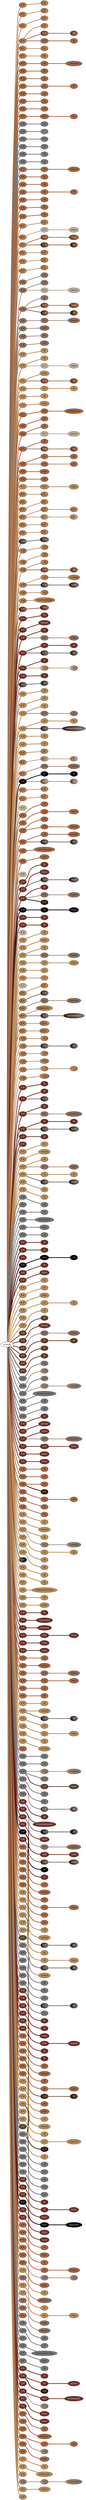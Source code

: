 graph {
 graph [rankdir=LR]
"1" [qtype="pendant_node", pendant_colors="#A86540:#BB8B54", pendant_ply="S", pendant_attach="R", pendant_length="35.0", label="S R", style=filled, fillcolor="#A86540:#BB8B54", fontcolor="#000000"]
"primary" -- "1" [qtype="pendant_link",penwidth=2,color="#A86540:#BB8B54"]
"1:0" [qtype="knot_node", knot_value="1", knot_type="E", knot_position="15.0", knot_spin="Z", label="\\8", style=filled, fillcolor="#A86540:#BB8B54" , fontcolor="#000000"]
"1" -- "1:0" [qtype="knot_link",penwidth=2,color="#A86540:#BB8B54"]
"2" [qtype="pendant_node", pendant_colors="#A86540:#BB8B54", pendant_ply="S", pendant_attach="R", pendant_length="33.0", label="S R", style=filled, fillcolor="#A86540:#BB8B54", fontcolor="#000000"]
"primary" -- "2" [qtype="pendant_link",penwidth=2,color="#A86540:#BB8B54"]
"2:0" [qtype="knot_node", knot_value="1", knot_type="E", knot_position="14.5", knot_spin="Z", label="\\8", style=filled, fillcolor="#A86540:#BB8B54" , fontcolor="#000000"]
"2" -- "2:0" [qtype="knot_link",penwidth=2,color="#A86540:#BB8B54"]
"3" [qtype="pendant_node", pendant_colors="#A86540:#BB8B54", pendant_ply="Z", pendant_attach="R", pendant_length="28.0", label="Z R", style=filled, fillcolor="#A86540:#BB8B54", fontcolor="#000000"]
"primary" -- "3" [qtype="pendant_link",penwidth=2,color="#A86540:#BB8B54"]
"3:0" [qtype="knot_node", knot_value="1", knot_type="S", knot_position="5.5", knot_spin="Z", label="\\O", style=filled, fillcolor="#A86540:#BB8B54" , fontcolor="#000000"]
"3" -- "3:0" [qtype="knot_link",penwidth=2,color="#A86540:#BB8B54"]
"4" [qtype="pendant_node", pendant_colors="#A86540:#BB8B54", pendant_ply="Z", pendant_attach="R", pendant_length="29.5", label="Z R", style=filled, fillcolor="#A86540:#BB8B54", fontcolor="#000000"]
"primary" -- "4" [qtype="pendant_link",penwidth=2,color="#A86540:#BB8B54"]
"4:0" [qtype="knot_node", knot_value="1", knot_type="E", knot_position="15.0", knot_spin="Z", label="\\8", style=filled, fillcolor="#A86540:#BB8B54" , fontcolor="#000000"]
"4" -- "4:0" [qtype="knot_link",penwidth=2,color="#A86540:#BB8B54"]
"4s1" [qtype="pendant_node", pendant_colors="#673923:#A86540", pendant_ply="S", pendant_attach="U", pendant_length="15.0", label="S U", style=filled, fillcolor="#673923:#A86540", fontcolor="#ffffff"]
"4" -- "4s1" [qtype="pendant_link",penwidth=2,color="#673923:#A86540"]
"4s1:0" [qtype="knot_node", knot_value="1", knot_type="E", knot_position="5.5", knot_spin="Z", label="\\8", style=filled, fillcolor="#673923:#A86540" , fontcolor="#ffffff"]
"4s1" -- "4s1:0" [qtype="knot_link",penwidth=2,color="#673923:#A86540"]
"4s2" [qtype="pendant_node", pendant_colors="#A86540", pendant_ply="S", pendant_attach="U", pendant_length="16.5", label="S U", style=filled, fillcolor="#A86540", fontcolor="#000000"]
"4" -- "4s2" [qtype="pendant_link",penwidth=5,color="#A86540"]
"4s2:0" [qtype="knot_node", knot_value="1", knot_type="E", knot_position="5.5", knot_spin="Z", label="\\8", style=filled, fillcolor="#A86540" , fontcolor="#000000"]
"4s2" -- "4s2:0" [qtype="knot_link",penwidth=5,color="#A86540"]
"5" [qtype="pendant_node", pendant_colors="#A86540:#BB8B54", pendant_ply="Z", pendant_attach="R", pendant_length="26.5", label="Z R", style=filled, fillcolor="#A86540:#BB8B54", fontcolor="#000000"]
"primary" -- "5" [qtype="pendant_link",penwidth=2,color="#A86540:#BB8B54"]
"5:0" [qtype="knot_node", knot_value="1", knot_type="E", knot_position="14.5", knot_spin="Z", label="\\8", style=filled, fillcolor="#A86540:#BB8B54" , fontcolor="#000000"]
"5" -- "5:0" [qtype="knot_link",penwidth=2,color="#A86540:#BB8B54"]
"6" [qtype="pendant_node", pendant_colors="#A86540:#BB8B54", pendant_ply="S", pendant_attach="R", pendant_length="33.0", label="S R", style=filled, fillcolor="#A86540:#BB8B54", fontcolor="#000000"]
"primary" -- "6" [qtype="pendant_link",penwidth=2,color="#A86540:#BB8B54"]
"6:0" [qtype="knot_node", knot_value="1", knot_type="E", knot_position="14.5", knot_spin="Z", label="\\8", style=filled, fillcolor="#A86540:#BB8B54" , fontcolor="#000000"]
"6" -- "6:0" [qtype="knot_link",penwidth=2,color="#A86540:#BB8B54"]
"T1" [qtype="pendant_node", pendant_colors="#A86540", pendant_ply="S", pendant_attach="U", pendant_length="34.5", label="S U", style=filled, fillcolor="#A86540", fontcolor="#000000"]
"primary" -- "T1" [qtype="pendant_link",penwidth=5,color="#A86540"]
"T1:0" [qtype="knot_node", knot_value="1", knot_type="S", knot_position="6.5", knot_spin="Z", label="\\O", style=filled, fillcolor="#A86540" , fontcolor="#000000"]
"T1" -- "T1:0" [qtype="knot_link",penwidth=5,color="#A86540"]
"T1:1" [qtype="knot_node", knot_value="5", knot_type="L", knot_position="18.0", knot_spin="Z", label="(\\o\\o\\o\\o\\o)", style=filled, fillcolor="#A86540" , fontcolor="#000000"]
"T1:0" -- "T1:1" [qtype="knot_link",penwidth=5,color="#A86540"]
"7" [qtype="pendant_node", pendant_colors="#A86540", pendant_ply="S", pendant_attach="R", pendant_length="43.5", label="S R", style=filled, fillcolor="#A86540", fontcolor="#000000"]
"primary" -- "7" [qtype="pendant_link",penwidth=5,color="#A86540"]
"7:0" [qtype="knot_node", knot_value="1", knot_type="E", knot_position="16.5", knot_spin="Z", label="\\8", style=filled, fillcolor="#A86540" , fontcolor="#000000"]
"7" -- "7:0" [qtype="knot_link",penwidth=5,color="#A86540"]
"8" [qtype="pendant_node", pendant_colors="#A86540", pendant_ply="S", pendant_attach="R", pendant_length="37.0", label="S R", style=filled, fillcolor="#A86540", fontcolor="#000000"]
"primary" -- "8" [qtype="pendant_link",penwidth=5,color="#A86540"]
"8:0" [qtype="knot_node", knot_value="1", knot_type="E", knot_position="15.0", knot_spin="Z", label="\\8", style=filled, fillcolor="#A86540" , fontcolor="#000000"]
"8" -- "8:0" [qtype="knot_link",penwidth=5,color="#A86540"]
"9" [qtype="pendant_node", pendant_colors="#A86540", pendant_ply="S", pendant_attach="R", pendant_length="36.5", label="S R", style=filled, fillcolor="#A86540", fontcolor="#000000"]
"primary" -- "9" [qtype="pendant_link",penwidth=5,color="#A86540"]
"9:0" [qtype="knot_node", knot_value="1", knot_type="S", knot_position="5.0", knot_spin="Z", label="\\O", style=filled, fillcolor="#A86540" , fontcolor="#000000"]
"9" -- "9:0" [qtype="knot_link",penwidth=5,color="#A86540"]
"9:1" [qtype="knot_node", knot_value="1", knot_type="E", knot_position="15.0", knot_spin="Z", label="\\8", style=filled, fillcolor="#A86540" , fontcolor="#000000"]
"9:0" -- "9:1" [qtype="knot_link",penwidth=5,color="#A86540"]
"10" [qtype="pendant_node", pendant_colors="#A86540", pendant_ply="S", pendant_attach="R", pendant_length="36.0", label="S R", style=filled, fillcolor="#A86540", fontcolor="#000000"]
"primary" -- "10" [qtype="pendant_link",penwidth=5,color="#A86540"]
"10:0" [qtype="knot_node", knot_value="1", knot_type="E", knot_position="14.5", knot_spin="Z", label="\\8", style=filled, fillcolor="#A86540" , fontcolor="#000000"]
"10" -- "10:0" [qtype="knot_link",penwidth=5,color="#A86540"]
"11" [qtype="pendant_node", pendant_colors="#A86540", pendant_ply="S", pendant_attach="R", pendant_length="42.0", label="S R", style=filled, fillcolor="#A86540", fontcolor="#000000"]
"primary" -- "11" [qtype="pendant_link",penwidth=5,color="#A86540"]
"11:0" [qtype="knot_node", knot_value="1", knot_type="E", knot_position="13.5", knot_spin="Z", label="\\8", style=filled, fillcolor="#A86540" , fontcolor="#000000"]
"11" -- "11:0" [qtype="knot_link",penwidth=5,color="#A86540"]
"12" [qtype="pendant_node", pendant_colors="#A86540", pendant_ply="S", pendant_attach="R", pendant_length="35.5", label="S R", style=filled, fillcolor="#A86540", fontcolor="#000000"]
"primary" -- "12" [qtype="pendant_link",penwidth=5,color="#A86540"]
"12:0" [qtype="knot_node", knot_value="1", knot_type="E", knot_position="14.5", knot_spin="Z", label="\\8", style=filled, fillcolor="#A86540" , fontcolor="#000000"]
"12" -- "12:0" [qtype="knot_link",penwidth=5,color="#A86540"]
"T2" [qtype="pendant_node", pendant_colors="#A86540", pendant_ply="S", pendant_attach="U", pendant_length="36.5", label="S U", style=filled, fillcolor="#A86540", fontcolor="#000000"]
"primary" -- "T2" [qtype="pendant_link",penwidth=5,color="#A86540"]
"T2:0" [qtype="knot_node", knot_value="2", knot_type="S", knot_position="5.5", knot_spin="Z", label="\\O\\O", style=filled, fillcolor="#A86540" , fontcolor="#000000"]
"T2" -- "T2:0" [qtype="knot_link",penwidth=5,color="#A86540"]
"T2:1" [qtype="knot_node", knot_value="1", knot_type="E", knot_position="18.0", knot_spin="Z", label="\\8", style=filled, fillcolor="#A86540" , fontcolor="#000000"]
"T2:0" -- "T2:1" [qtype="knot_link",penwidth=5,color="#A86540"]
"13" [qtype="pendant_node", pendant_colors="#777777", pendant_ply="S", pendant_attach="R", pendant_length="44.5", label="S R", style=filled, fillcolor="#777777", fontcolor="#000000"]
"primary" -- "13" [qtype="pendant_link",penwidth=5,color="#777777"]
"13:0" [qtype="knot_node", knot_value="1", knot_type="S", knot_position="15.0", knot_spin="Z", label="\\O", style=filled, fillcolor="#777777" , fontcolor="#000000"]
"13" -- "13:0" [qtype="knot_link",penwidth=5,color="#777777"]
"14" [qtype="pendant_node", pendant_colors="#777777", pendant_ply="S", pendant_attach="R", pendant_length="41.5", label="S R", style=filled, fillcolor="#777777", fontcolor="#000000"]
"primary" -- "14" [qtype="pendant_link",penwidth=5,color="#777777"]
"14:0" [qtype="knot_node", knot_value="1", knot_type="", knot_position="15.0", knot_spin="Z", label="", style=filled, fillcolor="#777777" , fontcolor="#000000"]
"14" -- "14:0" [qtype="knot_link",penwidth=5,color="#777777"]
"15" [qtype="pendant_node", pendant_colors="#777777", pendant_ply="S", pendant_attach="R", pendant_length="43.5", label="S R", style=filled, fillcolor="#777777", fontcolor="#000000"]
"primary" -- "15" [qtype="pendant_link",penwidth=5,color="#777777"]
"15:0" [qtype="knot_node", knot_value="1", knot_type="S", knot_position="6.0", knot_spin="Z", label="\\O", style=filled, fillcolor="#777777" , fontcolor="#000000"]
"15" -- "15:0" [qtype="knot_link",penwidth=5,color="#777777"]
"16" [qtype="pendant_node", pendant_colors="#777777", pendant_ply="S", pendant_attach="R", pendant_length="42.0", label="S R", style=filled, fillcolor="#777777", fontcolor="#000000"]
"primary" -- "16" [qtype="pendant_link",penwidth=5,color="#777777"]
"16:0" [qtype="knot_node", knot_value="1", knot_type="E", knot_position="15.5", knot_spin="Z", label="\\8", style=filled, fillcolor="#777777" , fontcolor="#000000"]
"16" -- "16:0" [qtype="knot_link",penwidth=5,color="#777777"]
"17" [qtype="pendant_node", pendant_colors="#777777", pendant_ply="S", pendant_attach="R", pendant_length="40.0", label="S R", style=filled, fillcolor="#777777", fontcolor="#000000"]
"primary" -- "17" [qtype="pendant_link",penwidth=5,color="#777777"]
"17:0" [qtype="knot_node", knot_value="1", knot_type="E", knot_position="16.0", knot_spin="Z", label="\\8", style=filled, fillcolor="#777777" , fontcolor="#000000"]
"17" -- "17:0" [qtype="knot_link",penwidth=5,color="#777777"]
"18" [qtype="pendant_node", pendant_colors="#777777", pendant_ply="S", pendant_attach="R", pendant_length="41.5", label="S R", style=filled, fillcolor="#777777", fontcolor="#000000"]
"primary" -- "18" [qtype="pendant_link",penwidth=5,color="#777777"]
"18:0" [qtype="knot_node", knot_value="1", knot_type="E", knot_position="16.0", knot_spin="Z", label="\\8", style=filled, fillcolor="#777777" , fontcolor="#000000"]
"18" -- "18:0" [qtype="knot_link",penwidth=5,color="#777777"]
"T3" [qtype="pendant_node", pendant_colors="#A86540", pendant_ply="S", pendant_attach="U", pendant_length="43.5", label="S U", style=filled, fillcolor="#A86540", fontcolor="#000000"]
"primary" -- "T3" [qtype="pendant_link",penwidth=5,color="#A86540"]
"T3:0" [qtype="knot_node", knot_value="1", knot_type="S", knot_position="8.0", knot_spin="Z", label="\\O", style=filled, fillcolor="#A86540" , fontcolor="#000000"]
"T3" -- "T3:0" [qtype="knot_link",penwidth=5,color="#A86540"]
"T3:1" [qtype="knot_node", knot_value="3", knot_type="L", knot_position="25.0", knot_spin="Z", label="(\\o\\o\\o)", style=filled, fillcolor="#A86540" , fontcolor="#000000"]
"T3:0" -- "T3:1" [qtype="knot_link",penwidth=5,color="#A86540"]
"19" [qtype="pendant_node", pendant_colors="#A86540", pendant_ply="S", pendant_attach="R", pendant_length="36.0", label="S R", style=filled, fillcolor="#A86540", fontcolor="#000000"]
"primary" -- "19" [qtype="pendant_link",penwidth=5,color="#A86540"]
"19:0" [qtype="knot_node", knot_value="1", knot_type="E", knot_position="18.0", knot_spin="Z", label="\\8", style=filled, fillcolor="#A86540" , fontcolor="#000000"]
"19" -- "19:0" [qtype="knot_link",penwidth=5,color="#A86540"]
"20" [qtype="pendant_node", pendant_colors="#A86540", pendant_ply="S", pendant_attach="R", pendant_length="35.0", label="S R", style=filled, fillcolor="#A86540", fontcolor="#000000"]
"primary" -- "20" [qtype="pendant_link",penwidth=5,color="#A86540"]
"20:0" [qtype="knot_node", knot_value="1", knot_type="E", knot_position="16.5", knot_spin="Z", label="\\8", style=filled, fillcolor="#A86540" , fontcolor="#000000"]
"20" -- "20:0" [qtype="knot_link",penwidth=5,color="#A86540"]
"21" [qtype="pendant_node", pendant_colors="#A86540", pendant_ply="S", pendant_attach="R", pendant_length="34.0", label="S R", style=filled, fillcolor="#A86540", fontcolor="#000000"]
"primary" -- "21" [qtype="pendant_link",penwidth=5,color="#A86540"]
"21:0" [qtype="knot_node", knot_value="1", knot_type="S", knot_position="6.5", knot_spin="Z", label="\\O", style=filled, fillcolor="#A86540" , fontcolor="#000000"]
"21" -- "21:0" [qtype="knot_link",penwidth=5,color="#A86540"]
"21:1" [qtype="knot_node", knot_value="1", knot_type="E", knot_position="15.5", knot_spin="Z", label="\\8", style=filled, fillcolor="#A86540" , fontcolor="#000000"]
"21:0" -- "21:1" [qtype="knot_link",penwidth=5,color="#A86540"]
"22" [qtype="pendant_node", pendant_colors="#A86540", pendant_ply="S", pendant_attach="R", pendant_length="35.0", label="S R", style=filled, fillcolor="#A86540", fontcolor="#000000"]
"primary" -- "22" [qtype="pendant_link",penwidth=5,color="#A86540"]
"22:0" [qtype="knot_node", knot_value="1", knot_type="E", knot_position="16.5", knot_spin="Z", label="\\8", style=filled, fillcolor="#A86540" , fontcolor="#000000"]
"22" -- "22:0" [qtype="knot_link",penwidth=5,color="#A86540"]
"23" [qtype="pendant_node", pendant_colors="#A86540", pendant_ply="S", pendant_attach="R", pendant_length="37.0", label="S R", style=filled, fillcolor="#A86540", fontcolor="#000000"]
"primary" -- "23" [qtype="pendant_link",penwidth=5,color="#A86540"]
"23:0" [qtype="knot_node", knot_value="1", knot_type="E", knot_position="16.5", knot_spin="Z", label="\\8", style=filled, fillcolor="#A86540" , fontcolor="#000000"]
"23" -- "23:0" [qtype="knot_link",penwidth=5,color="#A86540"]
"24" [qtype="pendant_node", pendant_colors="#A86540", pendant_ply="S", pendant_attach="R", pendant_length="37.5", label="S R", style=filled, fillcolor="#A86540", fontcolor="#000000"]
"primary" -- "24" [qtype="pendant_link",penwidth=5,color="#A86540"]
"24:0" [qtype="knot_node", knot_value="1", knot_type="E", knot_position="16.5", knot_spin="Z", label="\\8", style=filled, fillcolor="#A86540" , fontcolor="#000000"]
"24" -- "24:0" [qtype="knot_link",penwidth=5,color="#A86540"]
"25" [qtype="pendant_node", pendant_colors="#A86540:#BB8B54", pendant_ply="S", pendant_attach="R", pendant_length="32.5", label="S R", style=filled, fillcolor="#A86540:#BB8B54", fontcolor="#000000"]
"primary" -- "25" [qtype="pendant_link",penwidth=2,color="#A86540:#BB8B54"]
"25:0" [qtype="knot_node", knot_value="1", knot_type="E", knot_position="16.5", knot_spin="Z", label="\\8", style=filled, fillcolor="#A86540:#BB8B54" , fontcolor="#000000"]
"25" -- "25:0" [qtype="knot_link",penwidth=2,color="#A86540:#BB8B54"]
"26" [qtype="pendant_node", pendant_colors="#A86540:#BB8B54", pendant_ply="S", pendant_attach="R", pendant_length="34.0", label="S R", style=filled, fillcolor="#A86540:#BB8B54", fontcolor="#000000"]
"primary" -- "26" [qtype="pendant_link",penwidth=2,color="#A86540:#BB8B54"]
"26s1" [qtype="pendant_node", pendant_colors="#BAAF96", pendant_ply="S", pendant_attach="U", pendant_length="24.0", label="S U", style=filled, fillcolor="#BAAF96", fontcolor="#000000"]
"26" -- "26s1" [qtype="pendant_link",penwidth=5,color="#BAAF96"]
"26s1:0" [qtype="knot_node", knot_value="2", knot_type="L", knot_position="8.5", knot_spin="Z", label="(\\o\\o)", style=filled, fillcolor="#BAAF96" , fontcolor="#000000"]
"26s1" -- "26s1:0" [qtype="knot_link",penwidth=5,color="#BAAF96"]
"27" [qtype="pendant_node", pendant_colors="#A86540:#BB8B54", pendant_ply="S", pendant_attach="R", pendant_length="31.5", label="S R", style=filled, fillcolor="#A86540:#BB8B54", fontcolor="#000000"]
"primary" -- "27" [qtype="pendant_link",penwidth=2,color="#A86540:#BB8B54"]
"27s1" [qtype="pendant_node", pendant_colors="#673923:#A86540", pendant_ply="S", pendant_attach="R", pendant_length="11.5", label="S R", style=filled, fillcolor="#673923:#A86540", fontcolor="#ffffff"]
"27" -- "27s1" [qtype="pendant_link",penwidth=2,color="#673923:#A86540"]
"27s1:0" [qtype="knot_node", knot_value="2", knot_type="L", knot_position="5.5", knot_spin="Z", label="(\\o\\o)", style=filled, fillcolor="#673923:#A86540" , fontcolor="#ffffff"]
"27s1" -- "27s1:0" [qtype="knot_link",penwidth=2,color="#673923:#A86540"]
"27s2" [qtype="pendant_node", pendant_colors="#35170C:#A86540", pendant_ply="S", pendant_attach="U", pendant_length="24.0", label="S U", style=filled, fillcolor="#35170C:#A86540", fontcolor="#ffffff"]
"27" -- "27s2" [qtype="pendant_link",penwidth=2,color="#35170C:#A86540"]
"27s2:0" [qtype="knot_node", knot_value="1", knot_type="E", knot_position="5.0", knot_spin="Z", label="\\8", style=filled, fillcolor="#35170C:#A86540" , fontcolor="#ffffff"]
"27s2" -- "27s2:0" [qtype="knot_link",penwidth=2,color="#35170C:#A86540"]
"28" [qtype="pendant_node", pendant_colors="#A86540:#BB8B54", pendant_ply="S", pendant_attach="R", pendant_length="31.0", label="S R", style=filled, fillcolor="#A86540:#BB8B54", fontcolor="#000000"]
"primary" -- "28" [qtype="pendant_link",penwidth=2,color="#A86540:#BB8B54"]
"28:0" [qtype="knot_node", knot_value="1", knot_type="E", knot_position="17.0", knot_spin="Z", label="\\8", style=filled, fillcolor="#A86540:#BB8B54" , fontcolor="#000000"]
"28" -- "28:0" [qtype="knot_link",penwidth=2,color="#A86540:#BB8B54"]
"29" [qtype="pendant_node", pendant_colors="#A86540:#BB8B54", pendant_ply="S", pendant_attach="R", pendant_length="30.0", label="S R", style=filled, fillcolor="#A86540:#BB8B54", fontcolor="#000000"]
"primary" -- "29" [qtype="pendant_link",penwidth=2,color="#A86540:#BB8B54"]
"29:0" [qtype="knot_node", knot_value="1", knot_type="E", knot_position="15.5", knot_spin="Z", label="\\8", style=filled, fillcolor="#A86540:#BB8B54" , fontcolor="#000000"]
"29" -- "29:0" [qtype="knot_link",penwidth=2,color="#A86540:#BB8B54"]
"30" [qtype="pendant_node", pendant_colors="#A86540:#BB8B54", pendant_ply="S", pendant_attach="R", pendant_length="31.0", label="S R", style=filled, fillcolor="#A86540:#BB8B54", fontcolor="#000000"]
"primary" -- "30" [qtype="pendant_link",penwidth=2,color="#A86540:#BB8B54"]
"30:0" [qtype="knot_node", knot_value="1", knot_type="E", knot_position="15.5", knot_spin="Z", label="\\8", style=filled, fillcolor="#A86540:#BB8B54" , fontcolor="#000000"]
"30" -- "30:0" [qtype="knot_link",penwidth=2,color="#A86540:#BB8B54"]
"31" [qtype="pendant_node", pendant_colors="#777777:#A86540", pendant_ply="S", pendant_attach="R", pendant_length="31.0", label="S R", style=filled, fillcolor="#777777:#A86540", fontcolor="#000000"]
"primary" -- "31" [qtype="pendant_link",penwidth=2,color="#777777:#A86540"]
"31:0" [qtype="knot_node", knot_value="1", knot_type="E", knot_position="15.5", knot_spin="Z", label="\\8", style=filled, fillcolor="#777777:#A86540" , fontcolor="#000000"]
"31" -- "31:0" [qtype="knot_link",penwidth=2,color="#777777:#A86540"]
"32" [qtype="pendant_node", pendant_colors="#777777:#A86540", pendant_ply="S", pendant_attach="R", pendant_length="15.5", label="S R", style=filled, fillcolor="#777777:#A86540", fontcolor="#000000"]
"primary" -- "32" [qtype="pendant_link",penwidth=2,color="#777777:#A86540"]
"32:0" [qtype="knot_node", knot_value="1", knot_type="E", knot_position="15.5", knot_spin="Z", label="\\8", style=filled, fillcolor="#777777:#A86540" , fontcolor="#000000"]
"32" -- "32:0" [qtype="knot_link",penwidth=2,color="#777777:#A86540"]
"32s1" [qtype="pendant_node", pendant_colors="#BAAF96", pendant_ply="S", pendant_attach="R", pendant_length="22.0", label="S R", style=filled, fillcolor="#BAAF96", fontcolor="#000000"]
"32" -- "32s1" [qtype="pendant_link",penwidth=5,color="#BAAF96"]
"32s1:0" [qtype="knot_node", knot_value="3", knot_type="L", knot_position="7.0", knot_spin="Z", label="(\\o\\o\\o)", style=filled, fillcolor="#BAAF96" , fontcolor="#000000"]
"32s1" -- "32s1:0" [qtype="knot_link",penwidth=5,color="#BAAF96"]
"33" [qtype="pendant_node", pendant_colors="#777777:#A86540", pendant_ply="S", pendant_attach="R", pendant_length="31.5", label="S R", style=filled, fillcolor="#777777:#A86540", fontcolor="#000000"]
"primary" -- "33" [qtype="pendant_link",penwidth=2,color="#777777:#A86540"]
"33:0" [qtype="knot_node", knot_value="1", knot_type="E", knot_position="16.5", knot_spin="Z", label="\\8", style=filled, fillcolor="#777777:#A86540" , fontcolor="#000000"]
"33" -- "33:0" [qtype="knot_link",penwidth=2,color="#777777:#A86540"]
"33s1" [qtype="pendant_node", pendant_colors="#673923:#A86540", pendant_ply="S", pendant_attach="U", pendant_length="16.0", label="S U", style=filled, fillcolor="#673923:#A86540", fontcolor="#ffffff"]
"33" -- "33s1" [qtype="pendant_link",penwidth=2,color="#673923:#A86540"]
"33s1:0" [qtype="knot_node", knot_value="2", knot_type="L", knot_position="4.0", knot_spin="Z", label="(\\o\\o)", style=filled, fillcolor="#673923:#A86540" , fontcolor="#ffffff"]
"33s1" -- "33s1:0" [qtype="knot_link",penwidth=2,color="#673923:#A86540"]
"33s2" [qtype="pendant_node", pendant_colors="#35170C:#A86540", pendant_ply="S", pendant_attach="R", pendant_length="13.0", label="S R", style=filled, fillcolor="#35170C:#A86540", fontcolor="#ffffff"]
"33" -- "33s2" [qtype="pendant_link",penwidth=2,color="#35170C:#A86540"]
"33s2:0" [qtype="knot_node", knot_value="1", knot_type="E", knot_position="4.5", knot_spin="Z", label="\\8", style=filled, fillcolor="#35170C:#A86540" , fontcolor="#ffffff"]
"33s2" -- "33s2:0" [qtype="knot_link",penwidth=2,color="#35170C:#A86540"]
"34" [qtype="pendant_node", pendant_colors="#777777:#A86540", pendant_ply="S", pendant_attach="R", pendant_length="30.0", label="S R", style=filled, fillcolor="#777777:#A86540", fontcolor="#000000"]
"primary" -- "34" [qtype="pendant_link",penwidth=2,color="#777777:#A86540"]
"34:0" [qtype="knot_node", knot_value="1", knot_type="S", knot_position="5.0", knot_spin="Z", label="\\O", style=filled, fillcolor="#777777:#A86540" , fontcolor="#000000"]
"34" -- "34:0" [qtype="knot_link",penwidth=2,color="#777777:#A86540"]
"34:1" [qtype="knot_node", knot_value="3", knot_type="L", knot_position="15.0", knot_spin="Z", label="(\\o\\o\\o)", style=filled, fillcolor="#777777:#A86540" , fontcolor="#000000"]
"34:0" -- "34:1" [qtype="knot_link",penwidth=2,color="#777777:#A86540"]
"35" [qtype="pendant_node", pendant_colors="#777777:#A86540", pendant_ply="S", pendant_attach="R", pendant_length="28.5", label="S R", style=filled, fillcolor="#777777:#A86540", fontcolor="#000000"]
"primary" -- "35" [qtype="pendant_link",penwidth=2,color="#777777:#A86540"]
"35:0" [qtype="knot_node", knot_value="2", knot_type="L", knot_position="13.0", knot_spin="Z", label="(\\o\\o)", style=filled, fillcolor="#777777:#A86540" , fontcolor="#000000"]
"35" -- "35:0" [qtype="knot_link",penwidth=2,color="#777777:#A86540"]
"36" [qtype="pendant_node", pendant_colors="#777777:#A86540", pendant_ply="S", pendant_attach="R", pendant_length="30.0", label="S R", style=filled, fillcolor="#777777:#A86540", fontcolor="#000000"]
"primary" -- "36" [qtype="pendant_link",penwidth=2,color="#777777:#A86540"]
"36:0" [qtype="knot_node", knot_value="1", knot_type="E", knot_position="15.5", knot_spin="Z", label="\\8", style=filled, fillcolor="#777777:#A86540" , fontcolor="#000000"]
"36" -- "36:0" [qtype="knot_link",penwidth=2,color="#777777:#A86540"]
"T4" [qtype="pendant_node", pendant_colors="#A86540:#777777", pendant_ply="S", pendant_attach="R", pendant_length="31.0", label="S R", style=filled, fillcolor="#A86540:#777777", fontcolor="#000000"]
"primary" -- "T4" [qtype="pendant_link",penwidth=2,color="#A86540:#777777"]
"T4:0" [qtype="knot_node", knot_value="2", knot_type="S", knot_position="5.0", knot_spin="Z", label="\\O\\O", style=filled, fillcolor="#A86540:#777777" , fontcolor="#000000"]
"T4" -- "T4:0" [qtype="knot_link",penwidth=2,color="#A86540:#777777"]
"37" [qtype="pendant_node", pendant_colors="#BB8B54", pendant_ply="S", pendant_attach="R", pendant_length="35.0", label="S R", style=filled, fillcolor="#BB8B54", fontcolor="#000000"]
"primary" -- "37" [qtype="pendant_link",penwidth=5,color="#BB8B54"]
"37:0" [qtype="knot_node", knot_value="1", knot_type="E", knot_position="15.0", knot_spin="Z", label="\\8", style=filled, fillcolor="#BB8B54" , fontcolor="#000000"]
"37" -- "37:0" [qtype="knot_link",penwidth=5,color="#BB8B54"]
"38" [qtype="pendant_node", pendant_colors="#BB8B54", pendant_ply="S", pendant_attach="R", pendant_length="39.0", label="S R", style=filled, fillcolor="#BB8B54", fontcolor="#000000"]
"primary" -- "38" [qtype="pendant_link",penwidth=5,color="#BB8B54"]
"38:0" [qtype="knot_node", knot_value="1", knot_type="E", knot_position="14.5", knot_spin="Z", label="\\8", style=filled, fillcolor="#BB8B54" , fontcolor="#000000"]
"38" -- "38:0" [qtype="knot_link",penwidth=5,color="#BB8B54"]
"38s1" [qtype="pendant_node", pendant_colors="#BAAF96", pendant_ply="S", pendant_attach="U", pendant_length="38.0", label="S U", style=filled, fillcolor="#BAAF96", fontcolor="#000000"]
"38" -- "38s1" [qtype="pendant_link",penwidth=5,color="#BAAF96"]
"38s1:0" [qtype="knot_node", knot_value="2", knot_type="L", knot_position="8.0", knot_spin="Z", label="(\\o\\o)", style=filled, fillcolor="#BAAF96" , fontcolor="#000000"]
"38s1" -- "38s1:0" [qtype="knot_link",penwidth=5,color="#BAAF96"]
"39" [qtype="pendant_node", pendant_colors="#BB8B54", pendant_ply="S", pendant_attach="R", pendant_length="37.5", label="S R", style=filled, fillcolor="#BB8B54", fontcolor="#000000"]
"primary" -- "39" [qtype="pendant_link",penwidth=5,color="#BB8B54"]
"39:0" [qtype="knot_node", knot_value="2", knot_type="L", knot_position="14.5", knot_spin="Z", label="(\\o\\o)", style=filled, fillcolor="#BB8B54" , fontcolor="#000000"]
"39" -- "39:0" [qtype="knot_link",penwidth=5,color="#BB8B54"]
"39s1" [qtype="pendant_node", pendant_colors="#673923:#A86540", pendant_ply="S", pendant_attach="U", pendant_length="11.0", label="S U", style=filled, fillcolor="#673923:#A86540", fontcolor="#ffffff"]
"39" -- "39s1" [qtype="pendant_link",penwidth=2,color="#673923:#A86540"]
"39s1:0" [qtype="knot_node", knot_value="1", knot_type="E", knot_position="4.5", knot_spin="Z", label="\\8", style=filled, fillcolor="#673923:#A86540" , fontcolor="#ffffff"]
"39s1" -- "39s1:0" [qtype="knot_link",penwidth=2,color="#673923:#A86540"]
"40" [qtype="pendant_node", pendant_colors="#BB8B54", pendant_ply="S", pendant_attach="R", pendant_length="34.0", label="S R", style=filled, fillcolor="#BB8B54", fontcolor="#000000"]
"primary" -- "40" [qtype="pendant_link",penwidth=5,color="#BB8B54"]
"40:0" [qtype="knot_node", knot_value="1", knot_type="S", knot_position="5.0", knot_spin="Z", label="\\O", style=filled, fillcolor="#BB8B54" , fontcolor="#000000"]
"40" -- "40:0" [qtype="knot_link",penwidth=5,color="#BB8B54"]
"40:1" [qtype="knot_node", knot_value="1", knot_type="E", knot_position="15.0", knot_spin="Z", label="\\8", style=filled, fillcolor="#BB8B54" , fontcolor="#000000"]
"40:0" -- "40:1" [qtype="knot_link",penwidth=5,color="#BB8B54"]
"41" [qtype="pendant_node", pendant_colors="#BB8B54", pendant_ply="S", pendant_attach="R", pendant_length="35.5", label="S R", style=filled, fillcolor="#BB8B54", fontcolor="#000000"]
"primary" -- "41" [qtype="pendant_link",penwidth=5,color="#BB8B54"]
"41:0" [qtype="knot_node", knot_value="1", knot_type="E", knot_position="14.0", knot_spin="Z", label="\\8", style=filled, fillcolor="#BB8B54" , fontcolor="#000000"]
"41" -- "41:0" [qtype="knot_link",penwidth=5,color="#BB8B54"]
"42" [qtype="pendant_node", pendant_colors="#BB8B54", pendant_ply="S", pendant_attach="R", pendant_length="33.5", label="S R", style=filled, fillcolor="#BB8B54", fontcolor="#000000"]
"primary" -- "42" [qtype="pendant_link",penwidth=5,color="#BB8B54"]
"42:0" [qtype="knot_node", knot_value="2", knot_type="L", knot_position="13.0", knot_spin="Z", label="(\\o\\o)", style=filled, fillcolor="#BB8B54" , fontcolor="#000000"]
"42" -- "42:0" [qtype="knot_link",penwidth=5,color="#BB8B54"]
"T5" [qtype="pendant_node", pendant_colors="#A86540", pendant_ply="S", pendant_attach="U", pendant_length="35.5", label="S U", style=filled, fillcolor="#A86540", fontcolor="#000000"]
"primary" -- "T5" [qtype="pendant_link",penwidth=5,color="#A86540"]
"T5:0" [qtype="knot_node", knot_value="1", knot_type="S", knot_position="5.0", knot_spin="Z", label="\\O", style=filled, fillcolor="#A86540" , fontcolor="#000000"]
"T5" -- "T5:0" [qtype="knot_link",penwidth=5,color="#A86540"]
"T5:1" [qtype="knot_node", knot_value="6", knot_type="L", knot_position="15.0", knot_spin="Z", label="(\\o\\o\\o\\o\\o\\o)", style=filled, fillcolor="#A86540" , fontcolor="#000000"]
"T5:0" -- "T5:1" [qtype="knot_link",penwidth=5,color="#A86540"]
"43" [qtype="pendant_node", pendant_colors="#A86540", pendant_ply="S", pendant_attach="R", pendant_length="36.0", label="S R", style=filled, fillcolor="#A86540", fontcolor="#000000"]
"primary" -- "43" [qtype="pendant_link",penwidth=5,color="#A86540"]
"43:0" [qtype="knot_node", knot_value="1", knot_type="E", knot_position="12.0", knot_spin="Z", label="\\8", style=filled, fillcolor="#A86540" , fontcolor="#000000"]
"43" -- "43:0" [qtype="knot_link",penwidth=5,color="#A86540"]
"44" [qtype="pendant_node", pendant_colors="#A86540", pendant_ply="S", pendant_attach="R", pendant_length="36.0", label="S R", style=filled, fillcolor="#A86540", fontcolor="#000000"]
"primary" -- "44" [qtype="pendant_link",penwidth=5,color="#A86540"]
"44:0" [qtype="knot_node", knot_value="1", knot_type="E", knot_position="12.5", knot_spin="Z", label="\\8", style=filled, fillcolor="#A86540" , fontcolor="#000000"]
"44" -- "44:0" [qtype="knot_link",penwidth=5,color="#A86540"]
"44s1" [qtype="pendant_node", pendant_colors="#BAAF96", pendant_ply="S", pendant_attach="U", pendant_length="16.5", label="S U", style=filled, fillcolor="#BAAF96", fontcolor="#000000"]
"44" -- "44s1" [qtype="pendant_link",penwidth=5,color="#BAAF96"]
"44s1:0" [qtype="knot_node", knot_value="3", knot_type="L", knot_position="6.0", knot_spin="S", label="(/o/o/o)", style=filled, fillcolor="#BAAF96" , fontcolor="#000000"]
"44s1" -- "44s1:0" [qtype="knot_link",penwidth=5,color="#BAAF96"]
"45" [qtype="pendant_node", pendant_colors="#A86540", pendant_ply="S", pendant_attach="U", pendant_length="38.0", label="S U", style=filled, fillcolor="#A86540", fontcolor="#000000"]
"primary" -- "45" [qtype="pendant_link",penwidth=5,color="#A86540"]
"45:0" [qtype="knot_node", knot_value="1", knot_type="E", knot_position="13.0", knot_spin="Z", label="\\8", style=filled, fillcolor="#A86540" , fontcolor="#000000"]
"45" -- "45:0" [qtype="knot_link",penwidth=5,color="#A86540"]
"45s1" [qtype="pendant_node", pendant_colors="#673923:#A86540", pendant_ply="S", pendant_attach="R", pendant_length="19.0", label="S R", style=filled, fillcolor="#673923:#A86540", fontcolor="#ffffff"]
"45" -- "45s1" [qtype="pendant_link",penwidth=2,color="#673923:#A86540"]
"45s1:0" [qtype="knot_node", knot_value="1", knot_type="E", knot_position="9.0", knot_spin="Z", label="\\8", style=filled, fillcolor="#673923:#A86540" , fontcolor="#ffffff"]
"45s1" -- "45s1:0" [qtype="knot_link",penwidth=2,color="#673923:#A86540"]
"46" [qtype="pendant_node", pendant_colors="#A86540", pendant_ply="S", pendant_attach="R", pendant_length="37.0", label="S R", style=filled, fillcolor="#A86540", fontcolor="#000000"]
"primary" -- "46" [qtype="pendant_link",penwidth=5,color="#A86540"]
"46:0" [qtype="knot_node", knot_value="1", knot_type="S", knot_position="5.5", knot_spin="Z", label="\\O", style=filled, fillcolor="#A86540" , fontcolor="#000000"]
"46" -- "46:0" [qtype="knot_link",penwidth=5,color="#A86540"]
"46:1" [qtype="knot_node", knot_value="1", knot_type="E", knot_position="16.5", knot_spin="Z", label="\\8", style=filled, fillcolor="#A86540" , fontcolor="#000000"]
"46:0" -- "46:1" [qtype="knot_link",penwidth=5,color="#A86540"]
"46s1" [qtype="pendant_node", pendant_colors="#A86540:#A86540", pendant_ply="S", pendant_attach="R", pendant_length="11.5", label="S R", style=filled, fillcolor="#A86540:#A86540", fontcolor="#000000"]
"46" -- "46s1" [qtype="pendant_link",penwidth=2,color="#A86540:#A86540"]
"46s1:0" [qtype="knot_node", knot_value="1", knot_type="E", knot_position="7.5", knot_spin="Z", label="\\8", style=filled, fillcolor="#A86540:#A86540" , fontcolor="#000000"]
"46s1" -- "46s1:0" [qtype="knot_link",penwidth=2,color="#A86540:#A86540"]
"47" [qtype="pendant_node", pendant_colors="#A86540", pendant_ply="S", pendant_attach="R", pendant_length="36.5", label="S R", style=filled, fillcolor="#A86540", fontcolor="#000000"]
"primary" -- "47" [qtype="pendant_link",penwidth=5,color="#A86540"]
"47:0" [qtype="knot_node", knot_value="2", knot_type="L", knot_position="12.0", knot_spin="Z", label="(\\o\\o)", style=filled, fillcolor="#A86540" , fontcolor="#000000"]
"47" -- "47:0" [qtype="knot_link",penwidth=5,color="#A86540"]
"48" [qtype="pendant_node", pendant_colors="#A86540", pendant_ply="S", pendant_attach="R", pendant_length="38.5", label="S R", style=filled, fillcolor="#A86540", fontcolor="#000000"]
"primary" -- "48" [qtype="pendant_link",penwidth=5,color="#A86540"]
"48:0" [qtype="knot_node", knot_value="1", knot_type="E", knot_position="12.5", knot_spin="Z", label="\\8", style=filled, fillcolor="#A86540" , fontcolor="#000000"]
"48" -- "48:0" [qtype="knot_link",penwidth=5,color="#A86540"]
"T6" [qtype="pendant_node", pendant_colors="#BB8B54", pendant_ply="S", pendant_attach="U", pendant_length="36.5", label="S U", style=filled, fillcolor="#BB8B54", fontcolor="#000000"]
"primary" -- "T6" [qtype="pendant_link",penwidth=5,color="#BB8B54"]
"T6:0" [qtype="knot_node", knot_value="2", knot_type="S", knot_position="6.0", knot_spin="Z", label="\\O\\O", style=filled, fillcolor="#BB8B54" , fontcolor="#000000"]
"T6" -- "T6:0" [qtype="knot_link",penwidth=5,color="#BB8B54"]
"T6:1" [qtype="knot_node", knot_value="2", knot_type="L", knot_position="15.0", knot_spin="Z", label="(\\o\\o)", style=filled, fillcolor="#BB8B54" , fontcolor="#000000"]
"T6:0" -- "T6:1" [qtype="knot_link",penwidth=5,color="#BB8B54"]
"49" [qtype="pendant_node", pendant_colors="#A86540:#BB8B54", pendant_ply="S", pendant_attach="R", pendant_length="35.0", label="S R", style=filled, fillcolor="#A86540:#BB8B54", fontcolor="#000000"]
"primary" -- "49" [qtype="pendant_link",penwidth=2,color="#A86540:#BB8B54"]
"49:0" [qtype="knot_node", knot_value="1", knot_type="E", knot_position="14.5", knot_spin="Z", label="\\8", style=filled, fillcolor="#A86540:#BB8B54" , fontcolor="#000000"]
"49" -- "49:0" [qtype="knot_link",penwidth=2,color="#A86540:#BB8B54"]
"50" [qtype="pendant_node", pendant_colors="#A86540:#BB8B54", pendant_ply="S", pendant_attach="R", pendant_length="38.0", label="S R", style=filled, fillcolor="#A86540:#BB8B54", fontcolor="#000000"]
"primary" -- "50" [qtype="pendant_link",penwidth=2,color="#A86540:#BB8B54"]
"51" [qtype="pendant_node", pendant_colors="#A86540:#BB8B54", pendant_ply="S", pendant_attach="R", pendant_length="37.0", label="S R", style=filled, fillcolor="#A86540:#BB8B54", fontcolor="#000000"]
"primary" -- "51" [qtype="pendant_link",penwidth=2,color="#A86540:#BB8B54"]
"51:0" [qtype="knot_node", knot_value="1", knot_type="E", knot_position="14.5", knot_spin="Z", label="\\8", style=filled, fillcolor="#A86540:#BB8B54" , fontcolor="#000000"]
"51" -- "51:0" [qtype="knot_link",penwidth=2,color="#A86540:#BB8B54"]
"52" [qtype="pendant_node", pendant_colors="#A86540:#BB8B54", pendant_ply="S", pendant_attach="R", pendant_length="36.5", label="S R", style=filled, fillcolor="#A86540:#BB8B54", fontcolor="#000000"]
"primary" -- "52" [qtype="pendant_link",penwidth=2,color="#A86540:#BB8B54"]
"52:0" [qtype="knot_node", knot_value="1", knot_type="S", knot_position="4.5", knot_spin="Z", label="\\O", style=filled, fillcolor="#A86540:#BB8B54" , fontcolor="#000000"]
"52" -- "52:0" [qtype="knot_link",penwidth=2,color="#A86540:#BB8B54"]
"52:1" [qtype="knot_node", knot_value="1", knot_type="E", knot_position="14.5", knot_spin="Z", label="\\8", style=filled, fillcolor="#A86540:#BB8B54" , fontcolor="#000000"]
"52:0" -- "52:1" [qtype="knot_link",penwidth=2,color="#A86540:#BB8B54"]
"52s1" [qtype="pendant_node", pendant_colors="#A86540:#BAAF96", pendant_ply="S", pendant_attach="R", pendant_length="29.5", label="S R", style=filled, fillcolor="#A86540:#BAAF96", fontcolor="#000000"]
"52" -- "52s1" [qtype="pendant_link",penwidth=2,color="#A86540:#BAAF96"]
"52s1:0" [qtype="knot_node", knot_value="1", knot_type="E", knot_position="8.5", knot_spin="Z", label="\\8", style=filled, fillcolor="#A86540:#BAAF96" , fontcolor="#000000"]
"52s1" -- "52s1:0" [qtype="knot_link",penwidth=2,color="#A86540:#BAAF96"]
"53" [qtype="pendant_node", pendant_colors="#A86540:#BB8B54", pendant_ply="S", pendant_attach="R", pendant_length="36.5", label="S R", style=filled, fillcolor="#A86540:#BB8B54", fontcolor="#000000"]
"primary" -- "53" [qtype="pendant_link",penwidth=2,color="#A86540:#BB8B54"]
"53:0" [qtype="knot_node", knot_value="1", knot_type="E", knot_position="14.0", knot_spin="Z", label="\\8", style=filled, fillcolor="#A86540:#BB8B54" , fontcolor="#000000"]
"53" -- "53:0" [qtype="knot_link",penwidth=2,color="#A86540:#BB8B54"]
"54" [qtype="pendant_node", pendant_colors="#A86540:#BB8B54", pendant_ply="S", pendant_attach="R", pendant_length="39.0", label="S R", style=filled, fillcolor="#A86540:#BB8B54", fontcolor="#000000"]
"primary" -- "54" [qtype="pendant_link",penwidth=2,color="#A86540:#BB8B54"]
"54:0" [qtype="knot_node", knot_value="1", knot_type="E", knot_position="14.5", knot_spin="Z", label="\\8", style=filled, fillcolor="#A86540:#BB8B54" , fontcolor="#000000"]
"54" -- "54:0" [qtype="knot_link",penwidth=2,color="#A86540:#BB8B54"]
"T7" [qtype="pendant_node", pendant_colors="#35170C:#777777", pendant_ply="S", pendant_attach="U", pendant_length="31.0", label="S U", style=filled, fillcolor="#35170C:#777777", fontcolor="#ffffff"]
"primary" -- "T7" [qtype="pendant_link",penwidth=2,color="#35170C:#777777"]
"T7:0" [qtype="knot_node", knot_value="2", knot_type="S", knot_position="6.0", knot_spin="Z", label="\\O\\O", style=filled, fillcolor="#35170C:#777777" , fontcolor="#ffffff"]
"T7" -- "T7:0" [qtype="knot_link",penwidth=2,color="#35170C:#777777"]
"55" [qtype="pendant_node", pendant_colors="#BB8B54:#A86540", pendant_ply="S", pendant_attach="R", pendant_length="31.0", label="S R", style=filled, fillcolor="#BB8B54:#A86540", fontcolor="#000000"]
"primary" -- "55" [qtype="pendant_link",penwidth=2,color="#BB8B54:#A86540"]
"55:0" [qtype="knot_node", knot_value="1", knot_type="E", knot_position="12.5", knot_spin="Z", label="\\8", style=filled, fillcolor="#BB8B54:#A86540" , fontcolor="#000000"]
"55" -- "55:0" [qtype="knot_link",penwidth=2,color="#BB8B54:#A86540"]
"56" [qtype="pendant_node", pendant_colors="#BB8B54:#A86540", pendant_ply="S", pendant_attach="R", pendant_length="32.0", label="S R", style=filled, fillcolor="#BB8B54:#A86540", fontcolor="#000000"]
"primary" -- "56" [qtype="pendant_link",penwidth=2,color="#BB8B54:#A86540"]
"56:0" [qtype="knot_node", knot_value="1", knot_type="E", knot_position="12.0", knot_spin="Z", label="\\8", style=filled, fillcolor="#BB8B54:#A86540" , fontcolor="#000000"]
"56" -- "56:0" [qtype="knot_link",penwidth=2,color="#BB8B54:#A86540"]
"57" [qtype="pendant_node", pendant_colors="#BB8B54:#A86540", pendant_ply="S", pendant_attach="R", pendant_length="32.5", label="S R", style=filled, fillcolor="#BB8B54:#A86540", fontcolor="#000000"]
"primary" -- "57" [qtype="pendant_link",penwidth=2,color="#BB8B54:#A86540"]
"57:0" [qtype="knot_node", knot_value="1", knot_type="E", knot_position="12.5", knot_spin="Z", label="\\8", style=filled, fillcolor="#BB8B54:#A86540" , fontcolor="#000000"]
"57" -- "57:0" [qtype="knot_link",penwidth=2,color="#BB8B54:#A86540"]
"57s1" [qtype="pendant_node", pendant_colors="#673923:#A86540", pendant_ply="S", pendant_attach="U", pendant_length="19.0", label="S U", style=filled, fillcolor="#673923:#A86540", fontcolor="#ffffff"]
"57" -- "57s1" [qtype="pendant_link",penwidth=2,color="#673923:#A86540"]
"57s1:0" [qtype="knot_node", knot_value="1", knot_type="E", knot_position="7.5", knot_spin="Z", label="\\8", style=filled, fillcolor="#673923:#A86540" , fontcolor="#ffffff"]
"57s1" -- "57s1:0" [qtype="knot_link",penwidth=2,color="#673923:#A86540"]
"58" [qtype="pendant_node", pendant_colors="#BB8B54:#A86540", pendant_ply="S", pendant_attach="R", pendant_length="29.5", label="S R", style=filled, fillcolor="#BB8B54:#A86540", fontcolor="#000000"]
"primary" -- "58" [qtype="pendant_link",penwidth=2,color="#BB8B54:#A86540"]
"58:0" [qtype="knot_node", knot_value="1", knot_type="S", knot_position="4.5", knot_spin="Z", label="\\O", style=filled, fillcolor="#BB8B54:#A86540" , fontcolor="#000000"]
"58" -- "58:0" [qtype="knot_link",penwidth=2,color="#BB8B54:#A86540"]
"58:1" [qtype="knot_node", knot_value="3", knot_type="L", knot_position="13.0", knot_spin="Z", label="(\\o\\o\\o)", style=filled, fillcolor="#BB8B54:#A86540" , fontcolor="#000000"]
"58:0" -- "58:1" [qtype="knot_link",penwidth=2,color="#BB8B54:#A86540"]
"58s1" [qtype="pendant_node", pendant_colors="#35170C:#777777", pendant_ply="S", pendant_attach="R", pendant_length="25.0", label="S R", style=filled, fillcolor="#35170C:#777777", fontcolor="#ffffff"]
"58" -- "58s1" [qtype="pendant_link",penwidth=2,color="#35170C:#777777"]
"58s1:0" [qtype="knot_node", knot_value="2", knot_type="L", knot_position="7.0", knot_spin="Z", label="(\\o\\o)", style=filled, fillcolor="#35170C:#777777" , fontcolor="#ffffff"]
"58s1" -- "58s1:0" [qtype="knot_link",penwidth=2,color="#35170C:#777777"]
"59" [qtype="pendant_node", pendant_colors="#BB8B54:#A86540", pendant_ply="S", pendant_attach="R", pendant_length="35.0", label="S R", style=filled, fillcolor="#BB8B54:#A86540", fontcolor="#000000"]
"primary" -- "59" [qtype="pendant_link",penwidth=2,color="#BB8B54:#A86540"]
"59:0" [qtype="knot_node", knot_value="1", knot_type="E", knot_position="12.5", knot_spin="Z", label="\\8", style=filled, fillcolor="#BB8B54:#A86540" , fontcolor="#000000"]
"59" -- "59:0" [qtype="knot_link",penwidth=2,color="#BB8B54:#A86540"]
"60" [qtype="pendant_node", pendant_colors="#BB8B54:#A86540", pendant_ply="S", pendant_attach="R", pendant_length="35.0", label="S R", style=filled, fillcolor="#BB8B54:#A86540", fontcolor="#000000"]
"primary" -- "60" [qtype="pendant_link",penwidth=2,color="#BB8B54:#A86540"]
"60:0" [qtype="knot_node", knot_value="7", knot_type="L", knot_position="12.5", knot_spin="Z", label="(\\o\\o\\o\\o\\o\\o\\o)", style=filled, fillcolor="#BB8B54:#A86540" , fontcolor="#000000"]
"60" -- "60:0" [qtype="knot_link",penwidth=2,color="#BB8B54:#A86540"]
"T8" [qtype="pendant_node", pendant_colors="#35170C:#A86540", pendant_ply="S", pendant_attach="U", pendant_length="34.5", label="S U", style=filled, fillcolor="#35170C:#A86540", fontcolor="#ffffff"]
"primary" -- "T8" [qtype="pendant_link",penwidth=2,color="#35170C:#A86540"]
"T8:0" [qtype="knot_node", knot_value="2", knot_type="S", knot_position="7.0", knot_spin="Z", label="\\O\\O", style=filled, fillcolor="#35170C:#A86540" , fontcolor="#ffffff"]
"T8" -- "T8:0" [qtype="knot_link",penwidth=2,color="#35170C:#A86540"]
"61" [qtype="pendant_node", pendant_colors="#712F26", pendant_ply="S", pendant_attach="R", pendant_length="39.0", label="S R", style=filled, fillcolor="#712F26", fontcolor="#ffffff"]
"primary" -- "61" [qtype="pendant_link",penwidth=5,color="#712F26"]
"61:0" [qtype="knot_node", knot_value="1", knot_type="E", knot_position="13.5", knot_spin="Z", label="\\8", style=filled, fillcolor="#712F26" , fontcolor="#ffffff"]
"61" -- "61:0" [qtype="knot_link",penwidth=5,color="#712F26"]
"62" [qtype="pendant_node", pendant_colors="#712F26", pendant_ply="S", pendant_attach="R", pendant_length="37.5", label="S R", style=filled, fillcolor="#712F26", fontcolor="#ffffff"]
"primary" -- "62" [qtype="pendant_link",penwidth=5,color="#712F26"]
"62:0" [qtype="knot_node", knot_value="3", knot_type="L", knot_position="14.0", knot_spin="Z", label="(\\o\\o\\o)", style=filled, fillcolor="#712F26" , fontcolor="#ffffff"]
"62" -- "62:0" [qtype="knot_link",penwidth=5,color="#712F26"]
"63" [qtype="pendant_node", pendant_colors="#712F26", pendant_ply="S", pendant_attach="R", pendant_length="40.0", label="S R", style=filled, fillcolor="#712F26", fontcolor="#ffffff"]
"primary" -- "63" [qtype="pendant_link",penwidth=5,color="#712F26"]
"63:0" [qtype="knot_node", knot_value="1", knot_type="E", knot_position="14.0", knot_spin="Z", label="\\8", style=filled, fillcolor="#712F26" , fontcolor="#ffffff"]
"63" -- "63:0" [qtype="knot_link",penwidth=5,color="#712F26"]
"63s1" [qtype="pendant_node", pendant_colors="#A86540:#777777", pendant_ply="S", pendant_attach="U", pendant_length="18.0", label="S U", style=filled, fillcolor="#A86540:#777777", fontcolor="#000000"]
"63" -- "63s1" [qtype="pendant_link",penwidth=2,color="#A86540:#777777"]
"63s1:0" [qtype="knot_node", knot_value="2", knot_type="L", knot_position="8.0", knot_spin="Z", label="(\\o\\o)", style=filled, fillcolor="#A86540:#777777" , fontcolor="#000000"]
"63s1" -- "63s1:0" [qtype="knot_link",penwidth=2,color="#A86540:#777777"]
"64" [qtype="pendant_node", pendant_colors="#712F26", pendant_ply="S", pendant_attach="R", pendant_length="39.0", label="S R", style=filled, fillcolor="#712F26", fontcolor="#ffffff"]
"primary" -- "64" [qtype="pendant_link",penwidth=5,color="#712F26"]
"64:0" [qtype="knot_node", knot_value="1", knot_type="S", knot_position="3.5", knot_spin="Z", label="\\O", style=filled, fillcolor="#712F26" , fontcolor="#ffffff"]
"64" -- "64:0" [qtype="knot_link",penwidth=5,color="#712F26"]
"64:1" [qtype="knot_node", knot_value="1", knot_type="E", knot_position="13.0", knot_spin="Z", label="\\8", style=filled, fillcolor="#712F26" , fontcolor="#ffffff"]
"64:0" -- "64:1" [qtype="knot_link",penwidth=5,color="#712F26"]
"64s1" [qtype="pendant_node", pendant_colors="#35170C:#777777", pendant_ply="S", pendant_attach="U", pendant_length="17.5", label="S U", style=filled, fillcolor="#35170C:#777777", fontcolor="#ffffff"]
"64" -- "64s1" [qtype="pendant_link",penwidth=2,color="#35170C:#777777"]
"64s1:0" [qtype="knot_node", knot_value="1", knot_type="E", knot_position="7.0", knot_spin="Z", label="\\8", style=filled, fillcolor="#35170C:#777777" , fontcolor="#ffffff"]
"64s1" -- "64s1:0" [qtype="knot_link",penwidth=2,color="#35170C:#777777"]
"65" [qtype="pendant_node", pendant_colors="#712F26", pendant_ply="S", pendant_attach="R", pendant_length="41.0", label="S R", style=filled, fillcolor="#712F26", fontcolor="#ffffff"]
"primary" -- "65" [qtype="pendant_link",penwidth=5,color="#712F26"]
"65:0" [qtype="knot_node", knot_value="1", knot_type="E", knot_position="14.0", knot_spin="Z", label="\\8", style=filled, fillcolor="#712F26" , fontcolor="#ffffff"]
"65" -- "65:0" [qtype="knot_link",penwidth=5,color="#712F26"]
"65s1" [qtype="pendant_node", pendant_colors="#BAAF96:#A86540", pendant_ply="S", pendant_attach="U", pendant_length="31.0", label="S U", style=filled, fillcolor="#BAAF96:#A86540", fontcolor="#000000"]
"65" -- "65s1" [qtype="pendant_link",penwidth=2,color="#BAAF96:#A86540"]
"65s1:0" [qtype="knot_node", knot_value="1", knot_type="E", knot_position="7.5", knot_spin="Z", label="\\8", style=filled, fillcolor="#BAAF96:#A86540" , fontcolor="#000000"]
"65s1" -- "65s1:0" [qtype="knot_link",penwidth=2,color="#BAAF96:#A86540"]
"66" [qtype="pendant_node", pendant_colors="#712F26", pendant_ply="S", pendant_attach="R", pendant_length="40.0", label="S R", style=filled, fillcolor="#712F26", fontcolor="#ffffff"]
"primary" -- "66" [qtype="pendant_link",penwidth=5,color="#712F26"]
"66:0" [qtype="knot_node", knot_value="1", knot_type="E", knot_position="14.0", knot_spin="Z", label="\\8", style=filled, fillcolor="#712F26" , fontcolor="#ffffff"]
"66" -- "66:0" [qtype="knot_link",penwidth=5,color="#712F26"]
"T9" [qtype="pendant_node", pendant_colors="#35170C:#777777", pendant_ply="S", pendant_attach="U", pendant_length="39.0", label="S U", style=filled, fillcolor="#35170C:#777777", fontcolor="#ffffff"]
"primary" -- "T9" [qtype="pendant_link",penwidth=2,color="#35170C:#777777"]
"T9:0" [qtype="knot_node", knot_value="1", knot_type="S", knot_position="8.0", knot_spin="Z", label="\\O", style=filled, fillcolor="#35170C:#777777" , fontcolor="#ffffff"]
"T9" -- "T9:0" [qtype="knot_link",penwidth=2,color="#35170C:#777777"]
"67" [qtype="pendant_node", pendant_colors="#BB8B54", pendant_ply="S", pendant_attach="R", pendant_length="34.0", label="S R", style=filled, fillcolor="#BB8B54", fontcolor="#000000"]
"primary" -- "67" [qtype="pendant_link",penwidth=5,color="#BB8B54"]
"67:0" [qtype="knot_node", knot_value="1", knot_type="E", knot_position="12.5", knot_spin="Z", label="\\8", style=filled, fillcolor="#BB8B54" , fontcolor="#000000"]
"67" -- "67:0" [qtype="knot_link",penwidth=5,color="#BB8B54"]
"68" [qtype="pendant_node", pendant_colors="#BB8B54", pendant_ply="S", pendant_attach="R", pendant_length="35.5", label="S R", style=filled, fillcolor="#BB8B54", fontcolor="#000000"]
"primary" -- "68" [qtype="pendant_link",penwidth=5,color="#BB8B54"]
"68:0" [qtype="knot_node", knot_value="1", knot_type="E", knot_position="12.5", knot_spin="Z", label="\\8", style=filled, fillcolor="#BB8B54" , fontcolor="#000000"]
"68" -- "68:0" [qtype="knot_link",penwidth=5,color="#BB8B54"]
"69" [qtype="pendant_node", pendant_colors="#BB8B54", pendant_ply="S", pendant_attach="R", pendant_length="35.0", label="S R", style=filled, fillcolor="#BB8B54", fontcolor="#000000"]
"primary" -- "69" [qtype="pendant_link",penwidth=5,color="#BB8B54"]
"69:0" [qtype="knot_node", knot_value="1", knot_type="E", knot_position="12.5", knot_spin="Z", label="\\8", style=filled, fillcolor="#BB8B54" , fontcolor="#000000"]
"69" -- "69:0" [qtype="knot_link",penwidth=5,color="#BB8B54"]
"69s1" [qtype="pendant_node", pendant_colors="#A86540:#777777", pendant_ply="S", pendant_attach="U", pendant_length="18.0", label="S U", style=filled, fillcolor="#A86540:#777777", fontcolor="#000000"]
"69" -- "69s1" [qtype="pendant_link",penwidth=2,color="#A86540:#777777"]
"69s1:0" [qtype="knot_node", knot_value="1", knot_type="E", knot_position="9.0", knot_spin="Z", label="\\8", style=filled, fillcolor="#A86540:#777777" , fontcolor="#000000"]
"69s1" -- "69s1:0" [qtype="knot_link",penwidth=2,color="#A86540:#777777"]
"70" [qtype="pendant_node", pendant_colors="#BB8B54", pendant_ply="S", pendant_attach="R", pendant_length="35.0", label="S R", style=filled, fillcolor="#BB8B54", fontcolor="#000000"]
"primary" -- "70" [qtype="pendant_link",penwidth=5,color="#BB8B54"]
"70:0" [qtype="knot_node", knot_value="1", knot_type="S", knot_position="3.5", knot_spin="Z", label="\\O", style=filled, fillcolor="#BB8B54" , fontcolor="#000000"]
"70" -- "70:0" [qtype="knot_link",penwidth=5,color="#BB8B54"]
"70:1" [qtype="knot_node", knot_value="1", knot_type="E", knot_position="13.0", knot_spin="Z", label="\\8", style=filled, fillcolor="#BB8B54" , fontcolor="#000000"]
"70:0" -- "70:1" [qtype="knot_link",penwidth=5,color="#BB8B54"]
"70s1" [qtype="pendant_node", pendant_colors="#35170C:#777777", pendant_ply="S", pendant_attach="U", pendant_length="19.0", label="S U", style=filled, fillcolor="#35170C:#777777", fontcolor="#ffffff"]
"70" -- "70s1" [qtype="pendant_link",penwidth=2,color="#35170C:#777777"]
"70s1:0" [qtype="knot_node", knot_value="8", knot_type="L", knot_position="8.0", knot_spin="Z", label="(\\o\\o\\o\\o\\o\\o\\o\\o)", style=filled, fillcolor="#35170C:#777777" , fontcolor="#ffffff"]
"70s1" -- "70s1:0" [qtype="knot_link",penwidth=2,color="#35170C:#777777"]
"71" [qtype="pendant_node", pendant_colors="#BB8B54", pendant_ply="S", pendant_attach="R", pendant_length="36.5", label="S R", style=filled, fillcolor="#BB8B54", fontcolor="#000000"]
"primary" -- "71" [qtype="pendant_link",penwidth=5,color="#BB8B54"]
"71:0" [qtype="knot_node", knot_value="1", knot_type="E", knot_position="13.0", knot_spin="Z", label="\\8", style=filled, fillcolor="#BB8B54" , fontcolor="#000000"]
"71" -- "71:0" [qtype="knot_link",penwidth=5,color="#BB8B54"]
"72" [qtype="pendant_node", pendant_colors="#BB8B54", pendant_ply="S", pendant_attach="R", pendant_length="37.5", label="S R", style=filled, fillcolor="#BB8B54", fontcolor="#000000"]
"primary" -- "72" [qtype="pendant_link",penwidth=5,color="#BB8B54"]
"72:0" [qtype="knot_node", knot_value="1", knot_type="E", knot_position="13.0", knot_spin="Z", label="\\8", style=filled, fillcolor="#BB8B54" , fontcolor="#000000"]
"72" -- "72:0" [qtype="knot_link",penwidth=5,color="#BB8B54"]
"73" [qtype="pendant_node", pendant_colors="#A86540:#BB8B54", pendant_ply="S", pendant_attach="R", pendant_length="30.0", label="S R", style=filled, fillcolor="#A86540:#BB8B54", fontcolor="#000000"]
"primary" -- "73" [qtype="pendant_link",penwidth=2,color="#A86540:#BB8B54"]
"73:0" [qtype="knot_node", knot_value="1", knot_type="E", knot_position="12.5", knot_spin="Z", label="\\8", style=filled, fillcolor="#A86540:#BB8B54" , fontcolor="#000000"]
"73" -- "73:0" [qtype="knot_link",penwidth=2,color="#A86540:#BB8B54"]
"74" [qtype="pendant_node", pendant_colors="#A86540:#BB8B54", pendant_ply="S", pendant_attach="R", pendant_length="33.0", label="S R", style=filled, fillcolor="#A86540:#BB8B54", fontcolor="#000000"]
"primary" -- "74" [qtype="pendant_link",penwidth=2,color="#A86540:#BB8B54"]
"74s1" [qtype="pendant_node", pendant_colors="#A86540:#BAAF96", pendant_ply="S", pendant_attach="U", pendant_length="31.5", label="S U", style=filled, fillcolor="#A86540:#BAAF96", fontcolor="#000000"]
"74" -- "74s1" [qtype="pendant_link",penwidth=2,color="#A86540:#BAAF96"]
"74s1:0" [qtype="knot_node", knot_value="1", knot_type="E", knot_position="10.0", knot_spin="Z", label="\\8", style=filled, fillcolor="#A86540:#BAAF96" , fontcolor="#000000"]
"74s1" -- "74s1:0" [qtype="knot_link",penwidth=2,color="#A86540:#BAAF96"]
"75" [qtype="pendant_node", pendant_colors="#A86540:#BB8B54", pendant_ply="S", pendant_attach="R", pendant_length="36.5", label="S R", style=filled, fillcolor="#A86540:#BB8B54", fontcolor="#000000"]
"primary" -- "75" [qtype="pendant_link",penwidth=2,color="#A86540:#BB8B54"]
"75s1" [qtype="pendant_node", pendant_colors="#A86540:#777777", pendant_ply="S", pendant_attach="R", pendant_length="15.5", label="S R", style=filled, fillcolor="#A86540:#777777", fontcolor="#000000"]
"75" -- "75s1" [qtype="pendant_link",penwidth=2,color="#A86540:#777777"]
"75s1:0" [qtype="knot_node", knot_value="3", knot_type="L", knot_position="7.0", knot_spin="Z", label="(\\o\\o\\o)", style=filled, fillcolor="#A86540:#777777" , fontcolor="#000000"]
"75s1" -- "75s1:0" [qtype="knot_link",penwidth=2,color="#A86540:#777777"]
"76" [qtype="pendant_node", pendant_colors="#000000", pendant_ply="S", pendant_attach="R", pendant_length="31.0", label="S R", style=filled, fillcolor="#000000", fontcolor="#ffffff"]
"primary" -- "76" [qtype="pendant_link",penwidth=5,color="#000000"]
"76:0" [qtype="knot_node", knot_value="1", knot_type="S", knot_position="5.5", knot_spin="Z", label="\\O", style=filled, fillcolor="#000000" , fontcolor="#ffffff"]
"76" -- "76:0" [qtype="knot_link",penwidth=5,color="#000000"]
"76:1" [qtype="knot_node", knot_value="1", knot_type="E", knot_position="14.0", knot_spin="Z", label="\\8", style=filled, fillcolor="#000000" , fontcolor="#ffffff"]
"76:0" -- "76:1" [qtype="knot_link",penwidth=5,color="#000000"]
"76s1" [qtype="pendant_node", pendant_colors="#673923:#BAAF96", pendant_ply="S", pendant_attach="U", pendant_length="32.0", label="S U", style=filled, fillcolor="#673923:#BAAF96", fontcolor="#ffffff"]
"76" -- "76s1" [qtype="pendant_link",penwidth=2,color="#673923:#BAAF96"]
"76s1:0" [qtype="knot_node", knot_value="1", knot_type="E", knot_position="6.0", knot_spin="Z", label="\\8", style=filled, fillcolor="#673923:#BAAF96" , fontcolor="#ffffff"]
"76s1" -- "76s1:0" [qtype="knot_link",penwidth=2,color="#673923:#BAAF96"]
"77" [qtype="pendant_node", pendant_colors="#A86540:#BB8B54", pendant_ply="S", pendant_attach="R", pendant_length="32.5", label="S R", style=filled, fillcolor="#A86540:#BB8B54", fontcolor="#000000"]
"primary" -- "77" [qtype="pendant_link",penwidth=2,color="#A86540:#BB8B54"]
"77:0" [qtype="knot_node", knot_value="1", knot_type="E", knot_position="12.5", knot_spin="Z", label="\\8", style=filled, fillcolor="#A86540:#BB8B54" , fontcolor="#000000"]
"77" -- "77:0" [qtype="knot_link",penwidth=2,color="#A86540:#BB8B54"]
"78" [qtype="pendant_node", pendant_colors="#A86540:#BB8B54", pendant_ply="S", pendant_attach="R", pendant_length="37.0", label="S R", style=filled, fillcolor="#A86540:#BB8B54", fontcolor="#000000"]
"primary" -- "78" [qtype="pendant_link",penwidth=2,color="#A86540:#BB8B54"]
"78:0" [qtype="knot_node", knot_value="1", knot_type="E", knot_position="13.0", knot_spin="Z", label="\\8", style=filled, fillcolor="#A86540:#BB8B54" , fontcolor="#000000"]
"78" -- "78:0" [qtype="knot_link",penwidth=2,color="#A86540:#BB8B54"]
"T10" [qtype="pendant_node", pendant_colors="#BAAF96", pendant_ply="S", pendant_attach="U", pendant_length="56.0", label="S U", style=filled, fillcolor="#BAAF96", fontcolor="#000000"]
"primary" -- "T10" [qtype="pendant_link",penwidth=5,color="#BAAF96"]
"79" [qtype="pendant_node", pendant_colors="#A86540", pendant_ply="S", pendant_attach="R", pendant_length="39.0", label="S R", style=filled, fillcolor="#A86540", fontcolor="#000000"]
"primary" -- "79" [qtype="pendant_link",penwidth=5,color="#A86540"]
"79:0" [qtype="knot_node", knot_value="1", knot_type="E", knot_position="12.5", knot_spin="Z", label="\\8", style=filled, fillcolor="#A86540" , fontcolor="#000000"]
"79" -- "79:0" [qtype="knot_link",penwidth=5,color="#A86540"]
"80" [qtype="pendant_node", pendant_colors="#A86540", pendant_ply="S", pendant_attach="R", pendant_length="44.5", label="S R", style=filled, fillcolor="#A86540", fontcolor="#000000"]
"primary" -- "80" [qtype="pendant_link",penwidth=5,color="#A86540"]
"80s1" [qtype="pendant_node", pendant_colors="#A86540", pendant_ply="S", pendant_attach="R", pendant_length="15.0", label="S R", style=filled, fillcolor="#A86540", fontcolor="#000000"]
"80" -- "80s1" [qtype="pendant_link",penwidth=5,color="#A86540"]
"80s1:0" [qtype="knot_node", knot_value="2", knot_type="L", knot_position="5.5", knot_spin="Z", label="(\\o\\o)", style=filled, fillcolor="#A86540" , fontcolor="#000000"]
"80s1" -- "80s1:0" [qtype="knot_link",penwidth=5,color="#A86540"]
"81" [qtype="pendant_node", pendant_colors="#A86540", pendant_ply="S", pendant_attach="R", pendant_length="42.5", label="S R", style=filled, fillcolor="#A86540", fontcolor="#000000"]
"primary" -- "81" [qtype="pendant_link",penwidth=5,color="#A86540"]
"81:0" [qtype="knot_node", knot_value="1", knot_type="E", knot_position="12.5", knot_spin="Z", label="\\8", style=filled, fillcolor="#A86540" , fontcolor="#000000"]
"81" -- "81:0" [qtype="knot_link",penwidth=5,color="#A86540"]
"81s1" [qtype="pendant_node", pendant_colors="#A86540", pendant_ply="S", pendant_attach="R", pendant_length="17.5", label="S R", style=filled, fillcolor="#A86540", fontcolor="#000000"]
"81" -- "81s1" [qtype="pendant_link",penwidth=5,color="#A86540"]
"81s1:0" [qtype="knot_node", knot_value="3", knot_type="L", knot_position="7.0", knot_spin="Z", label="(\\o\\o\\o)", style=filled, fillcolor="#A86540" , fontcolor="#000000"]
"81s1" -- "81s1:0" [qtype="knot_link",penwidth=5,color="#A86540"]
"82" [qtype="pendant_node", pendant_colors="#A86540", pendant_ply="S", pendant_attach="R", pendant_length="37.0", label="S R", style=filled, fillcolor="#A86540", fontcolor="#000000"]
"primary" -- "82" [qtype="pendant_link",penwidth=5,color="#A86540"]
"82:0" [qtype="knot_node", knot_value="1", knot_type="S", knot_position="5.0", knot_spin="Z", label="\\O", style=filled, fillcolor="#A86540" , fontcolor="#000000"]
"82" -- "82:0" [qtype="knot_link",penwidth=5,color="#A86540"]
"82:1" [qtype="knot_node", knot_value="3", knot_type="L", knot_position="12.0", knot_spin="Z", label="(\\o\\o\\o)", style=filled, fillcolor="#A86540" , fontcolor="#000000"]
"82:0" -- "82:1" [qtype="knot_link",penwidth=5,color="#A86540"]
"82s1" [qtype="pendant_node", pendant_colors="#35170C:#777777", pendant_ply="S", pendant_attach="U", pendant_length="31.0", label="S U", style=filled, fillcolor="#35170C:#777777", fontcolor="#ffffff"]
"82" -- "82s1" [qtype="pendant_link",penwidth=2,color="#35170C:#777777"]
"82s1:0" [qtype="knot_node", knot_value="1", knot_type="E", knot_position="8.0", knot_spin="S", label="/8", style=filled, fillcolor="#35170C:#777777" , fontcolor="#ffffff"]
"82s1" -- "82s1:0" [qtype="knot_link",penwidth=2,color="#35170C:#777777"]
"83" [qtype="pendant_node", pendant_colors="#A86540", pendant_ply="S", pendant_attach="R", pendant_length="33.0", label="S R", style=filled, fillcolor="#A86540", fontcolor="#000000"]
"primary" -- "83" [qtype="pendant_link",penwidth=5,color="#A86540"]
"83:0" [qtype="knot_node", knot_value="7", knot_type="L", knot_position="11.0", knot_spin="Z", label="(\\o\\o\\o\\o\\o\\o\\o)", style=filled, fillcolor="#A86540" , fontcolor="#000000"]
"83" -- "83:0" [qtype="knot_link",penwidth=5,color="#A86540"]
"84" [qtype="pendant_node", pendant_colors="#A86540", pendant_ply="S", pendant_attach="R", pendant_length="37.0", label="S R", style=filled, fillcolor="#A86540", fontcolor="#000000"]
"primary" -- "84" [qtype="pendant_link",penwidth=5,color="#A86540"]
"84:0" [qtype="knot_node", knot_value="2", knot_type="L", knot_position="11.0", knot_spin="Z", label="(\\o\\o)", style=filled, fillcolor="#A86540" , fontcolor="#000000"]
"84" -- "84:0" [qtype="knot_link",penwidth=5,color="#A86540"]
"T11" [qtype="pendant_node", pendant_colors="#BAAF96", pendant_ply="S", pendant_attach="R", pendant_length="51.0", label="S R", style=filled, fillcolor="#BAAF96", fontcolor="#000000"]
"primary" -- "T11" [qtype="pendant_link",penwidth=5,color="#BAAF96"]
"85" [qtype="pendant_node", pendant_colors="#712F26", pendant_ply="S", pendant_attach="R", pendant_length="32.5", label="S R", style=filled, fillcolor="#712F26", fontcolor="#ffffff"]
"primary" -- "85" [qtype="pendant_link",penwidth=5,color="#712F26"]
"85:0" [qtype="knot_node", knot_value="1", knot_type="E", knot_position="11.0", knot_spin="Z", label="\\8", style=filled, fillcolor="#712F26" , fontcolor="#ffffff"]
"85" -- "85:0" [qtype="knot_link",penwidth=5,color="#712F26"]
"86" [qtype="pendant_node", pendant_colors="#712F26", pendant_ply="S", pendant_attach="R", pendant_length="32.0", label="S R", style=filled, fillcolor="#712F26", fontcolor="#ffffff"]
"primary" -- "86" [qtype="pendant_link",penwidth=5,color="#712F26"]
"86:0" [qtype="knot_node", knot_value="2", knot_type="L", knot_position="13.0", knot_spin="Z", label="(\\o\\o)", style=filled, fillcolor="#712F26" , fontcolor="#ffffff"]
"86" -- "86:0" [qtype="knot_link",penwidth=5,color="#712F26"]
"86s1" [qtype="pendant_node", pendant_colors="#35170C:#777777", pendant_ply="S", pendant_attach="U", pendant_length="6.5", label="S U", style=filled, fillcolor="#35170C:#777777", fontcolor="#ffffff"]
"86" -- "86s1" [qtype="pendant_link",penwidth=2,color="#35170C:#777777"]
"86s1:0" [qtype="knot_node", knot_value="2", knot_type="L", knot_position="5.0", knot_spin="Z", label="(\\o\\o)", style=filled, fillcolor="#35170C:#777777" , fontcolor="#ffffff"]
"86s1" -- "86s1:0" [qtype="knot_link",penwidth=2,color="#35170C:#777777"]
"87" [qtype="pendant_node", pendant_colors="#712F26", pendant_ply="S", pendant_attach="R", pendant_length="34.0", label="S R", style=filled, fillcolor="#712F26", fontcolor="#ffffff"]
"primary" -- "87" [qtype="pendant_link",penwidth=5,color="#712F26"]
"87:0" [qtype="knot_node", knot_value="1", knot_type="E", knot_position="11.0", knot_spin="Z", label="\\8", style=filled, fillcolor="#712F26" , fontcolor="#ffffff"]
"87" -- "87:0" [qtype="knot_link",penwidth=5,color="#712F26"]
"87s1" [qtype="pendant_node", pendant_colors="#A86540:#777777", pendant_ply="S", pendant_attach="R", pendant_length="24.0", label="S R", style=filled, fillcolor="#A86540:#777777", fontcolor="#000000"]
"87" -- "87s1" [qtype="pendant_link",penwidth=2,color="#A86540:#777777"]
"87s1:0" [qtype="knot_node", knot_value="3", knot_type="L", knot_position="6.0", knot_spin="Z", label="(\\o\\o\\o)", style=filled, fillcolor="#A86540:#777777" , fontcolor="#000000"]
"87s1" -- "87s1:0" [qtype="knot_link",penwidth=2,color="#A86540:#777777"]
"87s2" [qtype="pendant_node", pendant_colors="#35170C", pendant_ply="S", pendant_attach="R", pendant_length="3.5", label="S R", style=filled, fillcolor="#35170C", fontcolor="#ffffff"]
"87" -- "87s2" [qtype="pendant_link",penwidth=5,color="#35170C"]
"88" [qtype="pendant_node", pendant_colors="#000000", pendant_ply="S", pendant_attach="R", pendant_length="28.5", label="S R", style=filled, fillcolor="#000000", fontcolor="#ffffff"]
"primary" -- "88" [qtype="pendant_link",penwidth=5,color="#000000"]
"88:0" [qtype="knot_node", knot_value="1", knot_type="S", knot_position="4.0", knot_spin="Z", label="\\O", style=filled, fillcolor="#000000" , fontcolor="#ffffff"]
"88" -- "88:0" [qtype="knot_link",penwidth=5,color="#000000"]
"88:1" [qtype="knot_node", knot_value="2", knot_type="L", knot_position="11.0", knot_spin="Z", label="(\\o\\o)", style=filled, fillcolor="#000000" , fontcolor="#ffffff"]
"88:0" -- "88:1" [qtype="knot_link",penwidth=5,color="#000000"]
"89" [qtype="pendant_node", pendant_colors="#712F26", pendant_ply="S", pendant_attach="R", pendant_length="32.0", label="S R", style=filled, fillcolor="#712F26", fontcolor="#ffffff"]
"primary" -- "89" [qtype="pendant_link",penwidth=5,color="#712F26"]
"89:0" [qtype="knot_node", knot_value="1", knot_type="E", knot_position="10.5", knot_spin="Z", label="\\8", style=filled, fillcolor="#712F26" , fontcolor="#ffffff"]
"89" -- "89:0" [qtype="knot_link",penwidth=5,color="#712F26"]
"90" [qtype="pendant_node", pendant_colors="#712F26", pendant_ply="S", pendant_attach="R", pendant_length="33.5", label="S R", style=filled, fillcolor="#712F26", fontcolor="#ffffff"]
"primary" -- "90" [qtype="pendant_link",penwidth=5,color="#712F26"]
"90:0" [qtype="knot_node", knot_value="1", knot_type="E", knot_position="10.0", knot_spin="Z", label="\\8", style=filled, fillcolor="#712F26" , fontcolor="#ffffff"]
"90" -- "90:0" [qtype="knot_link",penwidth=5,color="#712F26"]
"T12" [qtype="pendant_node", pendant_colors="#BAAF96", pendant_ply="S", pendant_attach="R", pendant_length="48.0", label="S R", style=filled, fillcolor="#BAAF96", fontcolor="#000000"]
"primary" -- "T12" [qtype="pendant_link",penwidth=5,color="#BAAF96"]
"91" [qtype="pendant_node", pendant_colors="#BB8B54", pendant_ply="S", pendant_attach="R", pendant_length="30.5", label="S R", style=filled, fillcolor="#BB8B54", fontcolor="#000000"]
"primary" -- "91" [qtype="pendant_link",penwidth=5,color="#BB8B54"]
"91:0" [qtype="knot_node", knot_value="1", knot_type="E", knot_position="10.0", knot_spin="Z", label="\\8", style=filled, fillcolor="#BB8B54" , fontcolor="#000000"]
"91" -- "91:0" [qtype="knot_link",penwidth=5,color="#BB8B54"]
"92" [qtype="pendant_node", pendant_colors="#BB8B54", pendant_ply="S", pendant_attach="R", pendant_length="30.0", label="S R", style=filled, fillcolor="#BB8B54", fontcolor="#000000"]
"primary" -- "92" [qtype="pendant_link",penwidth=5,color="#BB8B54"]
"92:0" [qtype="knot_node", knot_value="2", knot_type="L", knot_position="10.0", knot_spin="Z", label="(\\o\\o)", style=filled, fillcolor="#BB8B54" , fontcolor="#000000"]
"92" -- "92:0" [qtype="knot_link",penwidth=5,color="#BB8B54"]
"93" [qtype="pendant_node", pendant_colors="#BB8B54", pendant_ply="S", pendant_attach="R", pendant_length="38.0", label="S R", style=filled, fillcolor="#BB8B54", fontcolor="#000000"]
"primary" -- "93" [qtype="pendant_link",penwidth=5,color="#BB8B54"]
"93:0" [qtype="knot_node", knot_value="1", knot_type="E", knot_position="11.0", knot_spin="Z", label="\\8", style=filled, fillcolor="#BB8B54" , fontcolor="#000000"]
"93" -- "93:0" [qtype="knot_link",penwidth=5,color="#BB8B54"]
"93s1" [qtype="pendant_node", pendant_colors="#A86540:#777777", pendant_ply="S", pendant_attach="U", pendant_length="13.5", label="S U", style=filled, fillcolor="#A86540:#777777", fontcolor="#000000"]
"93" -- "93s1" [qtype="pendant_link",penwidth=2,color="#A86540:#777777"]
"93s1:0" [qtype="knot_node", knot_value="3", knot_type="L", knot_position="6.0", knot_spin="Z", label="(\\o\\o\\o)", style=filled, fillcolor="#A86540:#777777" , fontcolor="#000000"]
"93s1" -- "93s1:0" [qtype="knot_link",penwidth=2,color="#A86540:#777777"]
"94" [qtype="pendant_node", pendant_colors="#BB8B54", pendant_ply="S", pendant_attach="R", pendant_length="13.5", label="S R", style=filled, fillcolor="#BB8B54", fontcolor="#000000"]
"primary" -- "94" [qtype="pendant_link",penwidth=5,color="#BB8B54"]
"94:0" [qtype="knot_node", knot_value="1", knot_type="S", knot_position="4.5", knot_spin="Z", label="\\O", style=filled, fillcolor="#BB8B54" , fontcolor="#000000"]
"94" -- "94:0" [qtype="knot_link",penwidth=5,color="#BB8B54"]
"94:1" [qtype="knot_node", knot_value="2", knot_type="L", knot_position="12.5", knot_spin="S", label="(/o/o)", style=filled, fillcolor="#BB8B54" , fontcolor="#000000"]
"94:0" -- "94:1" [qtype="knot_link",penwidth=5,color="#BB8B54"]
"95" [qtype="pendant_node", pendant_colors="#BB8B54", pendant_ply="S", pendant_attach="R", pendant_length="29.0", label="S R", style=filled, fillcolor="#BB8B54", fontcolor="#000000"]
"primary" -- "95" [qtype="pendant_link",penwidth=5,color="#BB8B54"]
"95:0" [qtype="knot_node", knot_value="1", knot_type="E", knot_position="11.0", knot_spin="Z", label="\\8", style=filled, fillcolor="#BB8B54" , fontcolor="#000000"]
"95" -- "95:0" [qtype="knot_link",penwidth=5,color="#BB8B54"]
"96" [qtype="pendant_node", pendant_colors="#BB8B54", pendant_ply="S", pendant_attach="R", pendant_length="29.0", label="S R", style=filled, fillcolor="#BB8B54", fontcolor="#000000"]
"primary" -- "96" [qtype="pendant_link",penwidth=5,color="#BB8B54"]
"96:0" [qtype="knot_node", knot_value="1", knot_type="E", knot_position="12.0", knot_spin="Z", label="\\8", style=filled, fillcolor="#BB8B54" , fontcolor="#000000"]
"96" -- "96:0" [qtype="knot_link",penwidth=5,color="#BB8B54"]
"T13" [qtype="pendant_node", pendant_colors="#BAAF96", pendant_ply="S", pendant_attach="U", pendant_length="48.5", label="S U", style=filled, fillcolor="#BAAF96", fontcolor="#000000"]
"primary" -- "T13" [qtype="pendant_link",penwidth=5,color="#BAAF96"]
"97" [qtype="pendant_node", pendant_colors="#A86540:#BB8B54", pendant_ply="S", pendant_attach="R", pendant_length="29.5", label="S R", style=filled, fillcolor="#A86540:#BB8B54", fontcolor="#000000"]
"primary" -- "97" [qtype="pendant_link",penwidth=2,color="#A86540:#BB8B54"]
"97:0" [qtype="knot_node", knot_value="1", knot_type="E", knot_position="12.0", knot_spin="Z", label="\\8", style=filled, fillcolor="#A86540:#BB8B54" , fontcolor="#000000"]
"97" -- "97:0" [qtype="knot_link",penwidth=2,color="#A86540:#BB8B54"]
"98" [qtype="pendant_node", pendant_colors="#A86540:#BB8B54", pendant_ply="S", pendant_attach="R", pendant_length="36.0", label="S R", style=filled, fillcolor="#A86540:#BB8B54", fontcolor="#000000"]
"primary" -- "98" [qtype="pendant_link",penwidth=2,color="#A86540:#BB8B54"]
"98s1" [qtype="pendant_node", pendant_colors="#35170C:#777777", pendant_ply="S", pendant_attach="U", pendant_length="20.5", label="S U", style=filled, fillcolor="#35170C:#777777", fontcolor="#ffffff"]
"98" -- "98s1" [qtype="pendant_link",penwidth=2,color="#35170C:#777777"]
"99" [qtype="pendant_node", pendant_colors="#A86540:#BB8B54", pendant_ply="S", pendant_attach="R", pendant_length="34.0", label="S R", style=filled, fillcolor="#A86540:#BB8B54", fontcolor="#000000"]
"primary" -- "99" [qtype="pendant_link",penwidth=2,color="#A86540:#BB8B54"]
"99s1" [qtype="pendant_node", pendant_colors="#A86540:#777777", pendant_ply="S", pendant_attach="U", pendant_length="18.5", label="S U", style=filled, fillcolor="#A86540:#777777", fontcolor="#000000"]
"99" -- "99s1" [qtype="pendant_link",penwidth=2,color="#A86540:#777777"]
"99s1:0" [qtype="knot_node", knot_value="4", knot_type="L", knot_position="5.0", knot_spin="Z", label="(\\o\\o\\o\\o)", style=filled, fillcolor="#A86540:#777777" , fontcolor="#000000"]
"99s1" -- "99s1:0" [qtype="knot_link",penwidth=2,color="#A86540:#777777"]
"100" [qtype="pendant_node", pendant_colors="#A86540:#BB8B54", pendant_ply="S", pendant_attach="R", pendant_length="35.5", label="S R", style=filled, fillcolor="#A86540:#BB8B54", fontcolor="#000000"]
"primary" -- "100" [qtype="pendant_link",penwidth=2,color="#A86540:#BB8B54"]
"100:0" [qtype="knot_node", knot_value="5", knot_type="L", knot_position="17.0", knot_spin="S", label="(/o/o/o/o/o)", style=filled, fillcolor="#A86540:#BB8B54" , fontcolor="#000000"]
"100" -- "100:0" [qtype="knot_link",penwidth=2,color="#A86540:#BB8B54"]
"100s1" [qtype="pendant_node", pendant_colors="#35170C:#777777", pendant_ply="S", pendant_attach="U", pendant_length="21.0", label="S U", style=filled, fillcolor="#35170C:#777777", fontcolor="#ffffff"]
"100" -- "100s1" [qtype="pendant_link",penwidth=2,color="#35170C:#777777"]
"100s1:0" [qtype="knot_node", knot_value="7", knot_type="L", knot_position="9.5", knot_spin="S", label="(/o/o/o/o/o/o/o)", style=filled, fillcolor="#35170C:#777777" , fontcolor="#ffffff"]
"100s1" -- "100s1:0" [qtype="knot_link",penwidth=2,color="#35170C:#777777"]
"101" [qtype="pendant_node", pendant_colors="#A86540:#BB8B54", pendant_ply="S", pendant_attach="R", pendant_length="39.0", label="S R", style=filled, fillcolor="#A86540:#BB8B54", fontcolor="#000000"]
"primary" -- "101" [qtype="pendant_link",penwidth=2,color="#A86540:#BB8B54"]
"101:0" [qtype="knot_node", knot_value="2", knot_type="L", knot_position="14.5", knot_spin="S", label="(/o/o)", style=filled, fillcolor="#A86540:#BB8B54" , fontcolor="#000000"]
"101" -- "101:0" [qtype="knot_link",penwidth=2,color="#A86540:#BB8B54"]
"102" [qtype="pendant_node", pendant_colors="#A86540:#BB8B54", pendant_ply="S", pendant_attach="R", pendant_length="39.5", label="S R", style=filled, fillcolor="#A86540:#BB8B54", fontcolor="#000000"]
"primary" -- "102" [qtype="pendant_link",penwidth=2,color="#A86540:#BB8B54"]
"102:0" [qtype="knot_node", knot_value="2", knot_type="L", knot_position="14.5", knot_spin="S", label="(/o/o)", style=filled, fillcolor="#A86540:#BB8B54" , fontcolor="#000000"]
"102" -- "102:0" [qtype="knot_link",penwidth=2,color="#A86540:#BB8B54"]
"103" [qtype="pendant_node", pendant_colors="#BB8B54:#A86540", pendant_ply="S", pendant_attach="R", pendant_length="40.0", label="S R", style=filled, fillcolor="#BB8B54:#A86540", fontcolor="#000000"]
"primary" -- "103" [qtype="pendant_link",penwidth=2,color="#BB8B54:#A86540"]
"103:0" [qtype="knot_node", knot_value="1", knot_type="E", knot_position="13.5", knot_spin="Z", label="\\8", style=filled, fillcolor="#BB8B54:#A86540" , fontcolor="#000000"]
"103" -- "103:0" [qtype="knot_link",penwidth=2,color="#BB8B54:#A86540"]
"104" [qtype="pendant_node", pendant_colors="#BB8B54:#A86540", pendant_ply="S", pendant_attach="R", pendant_length="44.5", label="S R", style=filled, fillcolor="#BB8B54:#A86540", fontcolor="#000000"]
"primary" -- "104" [qtype="pendant_link",penwidth=2,color="#BB8B54:#A86540"]
"104s1" [qtype="pendant_node", pendant_colors="#35170C:#777777", pendant_ply="S", pendant_attach="U", pendant_length="25.5", label="S U", style=filled, fillcolor="#35170C:#777777", fontcolor="#ffffff"]
"104" -- "104s1" [qtype="pendant_link",penwidth=2,color="#35170C:#777777"]
"104s1:0" [qtype="knot_node", knot_value="1", knot_type="E", knot_position="9.5", knot_spin="Z", label="\\8", style=filled, fillcolor="#35170C:#777777" , fontcolor="#ffffff"]
"104s1" -- "104s1:0" [qtype="knot_link",penwidth=2,color="#35170C:#777777"]
"105" [qtype="pendant_node", pendant_colors="#BB8B54:#A86540", pendant_ply="S", pendant_attach="R", pendant_length="39.0", label="S R", style=filled, fillcolor="#BB8B54:#A86540", fontcolor="#000000"]
"primary" -- "105" [qtype="pendant_link",penwidth=2,color="#BB8B54:#A86540"]
"105:0" [qtype="knot_node", knot_value="1", knot_type="E", knot_position="13.5", knot_spin="Z", label="\\8", style=filled, fillcolor="#BB8B54:#A86540" , fontcolor="#000000"]
"105" -- "105:0" [qtype="knot_link",penwidth=2,color="#BB8B54:#A86540"]
"106" [qtype="pendant_node", pendant_colors="#BB8B54:#A86540", pendant_ply="S", pendant_attach="R", pendant_length="35.0", label="S R", style=filled, fillcolor="#BB8B54:#A86540", fontcolor="#000000"]
"primary" -- "106" [qtype="pendant_link",penwidth=2,color="#BB8B54:#A86540"]
"106:0" [qtype="knot_node", knot_value="2", knot_type="S", knot_position="4.5", knot_spin="Z", label="\\O\\O", style=filled, fillcolor="#BB8B54:#A86540" , fontcolor="#000000"]
"106" -- "106:0" [qtype="knot_link",penwidth=2,color="#BB8B54:#A86540"]
"107" [qtype="pendant_node", pendant_colors="#BB8B54:#A86540", pendant_ply="S", pendant_attach="R", pendant_length="40.0", label="S R", style=filled, fillcolor="#BB8B54:#A86540", fontcolor="#000000"]
"primary" -- "107" [qtype="pendant_link",penwidth=2,color="#BB8B54:#A86540"]
"107:0" [qtype="knot_node", knot_value="1", knot_type="YPE?", knot_position="0", knot_spin="N", label="", style=filled, fillcolor="#BB8B54:#A86540" , fontcolor="#000000"]
"107" -- "107:0" [qtype="knot_link",penwidth=2,color="#BB8B54:#A86540"]
"107:1" [qtype="knot_node", knot_value="1", knot_type="IR", knot_position="0", knot_spin="DIR", label="", style=filled, fillcolor="#BB8B54:#A86540" , fontcolor="#000000"]
"107:0" -- "107:1" [qtype="knot_link",penwidth=2,color="#BB8B54:#A86540"]
"108" [qtype="pendant_node", pendant_colors="#BB8B54:#A86540", pendant_ply="S", pendant_attach="R", pendant_length="38.5", label="S R", style=filled, fillcolor="#BB8B54:#A86540", fontcolor="#000000"]
"primary" -- "108" [qtype="pendant_link",penwidth=2,color="#BB8B54:#A86540"]
"108:0" [qtype="knot_node", knot_value="2", knot_type="L", knot_position="14.0", knot_spin="Z", label="(\\o\\o)", style=filled, fillcolor="#BB8B54:#A86540" , fontcolor="#000000"]
"108" -- "108:0" [qtype="knot_link",penwidth=2,color="#BB8B54:#A86540"]
"109" [qtype="pendant_node", pendant_colors="#712F26", pendant_ply="S", pendant_attach="R", pendant_length="38.0", label="S R", style=filled, fillcolor="#712F26", fontcolor="#ffffff"]
"primary" -- "109" [qtype="pendant_link",penwidth=5,color="#712F26"]
"109:0" [qtype="knot_node", knot_value="1", knot_type="E", knot_position="14.0", knot_spin="Z", label="\\8", style=filled, fillcolor="#712F26" , fontcolor="#ffffff"]
"109" -- "109:0" [qtype="knot_link",penwidth=5,color="#712F26"]
"110" [qtype="pendant_node", pendant_colors="#712F26", pendant_ply="S", pendant_attach="R", pendant_length="42.5", label="S R", style=filled, fillcolor="#712F26", fontcolor="#ffffff"]
"primary" -- "110" [qtype="pendant_link",penwidth=5,color="#712F26"]
"110:0" [qtype="knot_node", knot_value="1", knot_type="E", knot_position="15.5", knot_spin="Z", label="\\8", style=filled, fillcolor="#712F26" , fontcolor="#ffffff"]
"110" -- "110:0" [qtype="knot_link",penwidth=5,color="#712F26"]
"110s1" [qtype="pendant_node", pendant_colors="#35170C:#777777", pendant_ply="S", pendant_attach="U", pendant_length="5.0", label="S U", style=filled, fillcolor="#35170C:#777777", fontcolor="#ffffff"]
"110" -- "110s1" [qtype="pendant_link",penwidth=2,color="#35170C:#777777"]
"111" [qtype="pendant_node", pendant_colors="#712F26", pendant_ply="S", pendant_attach="R", pendant_length="44.0", label="S R", style=filled, fillcolor="#712F26", fontcolor="#ffffff"]
"primary" -- "111" [qtype="pendant_link",penwidth=5,color="#712F26"]
"111:0" [qtype="knot_node", knot_value="1", knot_type="E", knot_position="13.5", knot_spin="Z", label="\\8", style=filled, fillcolor="#712F26" , fontcolor="#ffffff"]
"111" -- "111:0" [qtype="knot_link",penwidth=5,color="#712F26"]
"111s1" [qtype="pendant_node", pendant_colors="#A86540:#777777", pendant_ply="S", pendant_attach="U", pendant_length="16.0", label="S U", style=filled, fillcolor="#A86540:#777777", fontcolor="#000000"]
"111" -- "111s1" [qtype="pendant_link",penwidth=2,color="#A86540:#777777"]
"111s1:0" [qtype="knot_node", knot_value="5", knot_type="L", knot_position="6.0", knot_spin="Z", label="(\\o\\o\\o\\o\\o)", style=filled, fillcolor="#A86540:#777777" , fontcolor="#000000"]
"111s1" -- "111s1:0" [qtype="knot_link",penwidth=2,color="#A86540:#777777"]
"112" [qtype="pendant_node", pendant_colors="#712F26", pendant_ply="S", pendant_attach="R", pendant_length="32.0", label="S R", style=filled, fillcolor="#712F26", fontcolor="#ffffff"]
"primary" -- "112" [qtype="pendant_link",penwidth=5,color="#712F26"]
"112:0" [qtype="knot_node", knot_value="1", knot_type="S", knot_position="6.0", knot_spin="Z", label="\\O", style=filled, fillcolor="#712F26" , fontcolor="#ffffff"]
"112" -- "112:0" [qtype="knot_link",penwidth=5,color="#712F26"]
"112:1" [qtype="knot_node", knot_value="1", knot_type="E", knot_position="15.0", knot_spin="Z", label="\\8", style=filled, fillcolor="#712F26" , fontcolor="#ffffff"]
"112:0" -- "112:1" [qtype="knot_link",penwidth=5,color="#712F26"]
"112s1" [qtype="pendant_node", pendant_colors="#35170C:#777777", pendant_ply="S", pendant_attach="U", pendant_length="27.5", label="S U", style=filled, fillcolor="#35170C:#777777", fontcolor="#ffffff"]
"112" -- "112s1" [qtype="pendant_link",penwidth=2,color="#35170C:#777777"]
"112s1:0" [qtype="knot_node", knot_value="2", knot_type="L", knot_position="8.5", knot_spin="Z", label="(\\o\\o)", style=filled, fillcolor="#35170C:#777777" , fontcolor="#ffffff"]
"112s1" -- "112s1:0" [qtype="knot_link",penwidth=2,color="#35170C:#777777"]
"113" [qtype="pendant_node", pendant_colors="#712F26", pendant_ply="S", pendant_attach="R", pendant_length="43.0", label="S R", style=filled, fillcolor="#712F26", fontcolor="#ffffff"]
"primary" -- "113" [qtype="pendant_link",penwidth=5,color="#712F26"]
"113:0" [qtype="knot_node", knot_value="1", knot_type="E", knot_position="14.5", knot_spin="Z", label="\\8", style=filled, fillcolor="#712F26" , fontcolor="#ffffff"]
"113" -- "113:0" [qtype="knot_link",penwidth=5,color="#712F26"]
"114" [qtype="pendant_node", pendant_colors="#712F26", pendant_ply="S", pendant_attach="R", pendant_length="44.0", label="S R", style=filled, fillcolor="#712F26", fontcolor="#ffffff"]
"primary" -- "114" [qtype="pendant_link",penwidth=5,color="#712F26"]
"115" [qtype="pendant_node", pendant_colors="#BB8B54", pendant_ply="S", pendant_attach="R", pendant_length="36.0", label="S R", style=filled, fillcolor="#BB8B54", fontcolor="#000000"]
"primary" -- "115" [qtype="pendant_link",penwidth=5,color="#BB8B54"]
"115:0" [qtype="knot_node", knot_value="1", knot_type="E", knot_position="12.0", knot_spin="Z", label="\\8", style=filled, fillcolor="#BB8B54" , fontcolor="#000000"]
"115" -- "115:0" [qtype="knot_link",penwidth=5,color="#BB8B54"]
"116" [qtype="pendant_node", pendant_colors="#BB8B54", pendant_ply="S", pendant_attach="R", pendant_length="39.0", label="S R", style=filled, fillcolor="#BB8B54", fontcolor="#000000"]
"primary" -- "116" [qtype="pendant_link",penwidth=5,color="#BB8B54"]
"116:0" [qtype="knot_node", knot_value="3", knot_type="L", knot_position="14.0", knot_spin="Z", label="(\\o\\o\\o)", style=filled, fillcolor="#BB8B54" , fontcolor="#000000"]
"116" -- "116:0" [qtype="knot_link",penwidth=5,color="#BB8B54"]
"117" [qtype="pendant_node", pendant_colors="#BB8B54", pendant_ply="S", pendant_attach="R", pendant_length="39.0", label="S R", style=filled, fillcolor="#BB8B54", fontcolor="#000000"]
"primary" -- "117" [qtype="pendant_link",penwidth=5,color="#BB8B54"]
"117:0" [qtype="knot_node", knot_value="1", knot_type="E", knot_position="15.0", knot_spin="Z", label="\\8", style=filled, fillcolor="#BB8B54" , fontcolor="#000000"]
"117" -- "117:0" [qtype="knot_link",penwidth=5,color="#BB8B54"]
"117s1" [qtype="pendant_node", pendant_colors="#A86540:#777777", pendant_ply="S", pendant_attach="U", pendant_length="22.5", label="S U", style=filled, fillcolor="#A86540:#777777", fontcolor="#000000"]
"117" -- "117s1" [qtype="pendant_link",penwidth=2,color="#A86540:#777777"]
"117s1:0" [qtype="knot_node", knot_value="2", knot_type="L", knot_position="6.0", knot_spin="Z", label="(\\o\\o)", style=filled, fillcolor="#A86540:#777777" , fontcolor="#000000"]
"117s1" -- "117s1:0" [qtype="knot_link",penwidth=2,color="#A86540:#777777"]
"118" [qtype="pendant_node", pendant_colors="#BB8B54", pendant_ply="S", pendant_attach="R", pendant_length="32.5", label="S R", style=filled, fillcolor="#BB8B54", fontcolor="#000000"]
"primary" -- "118" [qtype="pendant_link",penwidth=5,color="#BB8B54"]
"118:0" [qtype="knot_node", knot_value="1", knot_type="S", knot_position="5.5", knot_spin="Z", label="\\O", style=filled, fillcolor="#BB8B54" , fontcolor="#000000"]
"118" -- "118:0" [qtype="knot_link",penwidth=5,color="#BB8B54"]
"118:1" [qtype="knot_node", knot_value="1", knot_type="E", knot_position="13.5", knot_spin="S", label="/8", style=filled, fillcolor="#BB8B54" , fontcolor="#000000"]
"118:0" -- "118:1" [qtype="knot_link",penwidth=5,color="#BB8B54"]
"118s1" [qtype="pendant_node", pendant_colors="#35170C:#777777", pendant_ply="S", pendant_attach="U", pendant_length="29.0", label="S U", style=filled, fillcolor="#35170C:#777777", fontcolor="#ffffff"]
"118" -- "118s1" [qtype="pendant_link",penwidth=2,color="#35170C:#777777"]
"118s1:0" [qtype="knot_node", knot_value="2", knot_type="L", knot_position="6.5", knot_spin="S", label="(/o/o)", style=filled, fillcolor="#35170C:#777777" , fontcolor="#ffffff"]
"118s1" -- "118s1:0" [qtype="knot_link",penwidth=2,color="#35170C:#777777"]
"119" [qtype="pendant_node", pendant_colors="#BB8B54", pendant_ply="S", pendant_attach="R", pendant_length="32.5", label="S R", style=filled, fillcolor="#BB8B54", fontcolor="#000000"]
"primary" -- "119" [qtype="pendant_link",penwidth=5,color="#BB8B54"]
"119:0" [qtype="knot_node", knot_value="1", knot_type="E", knot_position="13.0", knot_spin="S", label="/8", style=filled, fillcolor="#BB8B54" , fontcolor="#000000"]
"119" -- "119:0" [qtype="knot_link",penwidth=5,color="#BB8B54"]
"120" [qtype="pendant_node", pendant_colors="#BB8B54", pendant_ply="S", pendant_attach="R", pendant_length="33.5", label="S R", style=filled, fillcolor="#BB8B54", fontcolor="#000000"]
"primary" -- "120" [qtype="pendant_link",penwidth=5,color="#BB8B54"]
"120:0" [qtype="knot_node", knot_value="1", knot_type="E", knot_position="14.5", knot_spin="Z", label="\\8", style=filled, fillcolor="#BB8B54" , fontcolor="#000000"]
"120" -- "120:0" [qtype="knot_link",penwidth=5,color="#BB8B54"]
"121" [qtype="pendant_node", pendant_colors="#777777", pendant_ply="S", pendant_attach="R", pendant_length="38.0", label="S R", style=filled, fillcolor="#777777", fontcolor="#000000"]
"primary" -- "121" [qtype="pendant_link",penwidth=5,color="#777777"]
"121:0" [qtype="knot_node", knot_value="1", knot_type="E", knot_position="12.5", knot_spin="Z", label="\\8", style=filled, fillcolor="#777777" , fontcolor="#000000"]
"121" -- "121:0" [qtype="knot_link",penwidth=5,color="#777777"]
"122" [qtype="pendant_node", pendant_colors="#777777", pendant_ply="S", pendant_attach="R", pendant_length="40.0", label="S R", style=filled, fillcolor="#777777", fontcolor="#000000"]
"primary" -- "122" [qtype="pendant_link",penwidth=5,color="#777777"]
"123" [qtype="pendant_node", pendant_colors="#777777", pendant_ply="S", pendant_attach="R", pendant_length="38.0", label="S R", style=filled, fillcolor="#777777", fontcolor="#000000"]
"primary" -- "123" [qtype="pendant_link",penwidth=5,color="#777777"]
"123:0" [qtype="knot_node", knot_value="1", knot_type="E", knot_position="13.0", knot_spin="Z", label="\\8", style=filled, fillcolor="#777777" , fontcolor="#000000"]
"123" -- "123:0" [qtype="knot_link",penwidth=5,color="#777777"]
"124" [qtype="pendant_node", pendant_colors="#777777", pendant_ply="S", pendant_attach="R", pendant_length="36.0", label="S R", style=filled, fillcolor="#777777", fontcolor="#000000"]
"primary" -- "124" [qtype="pendant_link",penwidth=5,color="#777777"]
"124:0" [qtype="knot_node", knot_value="6", knot_type="L", knot_position="13.0", knot_spin="S", label="(/o/o/o/o/o/o)", style=filled, fillcolor="#777777" , fontcolor="#000000"]
"124" -- "124:0" [qtype="knot_link",penwidth=5,color="#777777"]
"125" [qtype="pendant_node", pendant_colors="#777777", pendant_ply="S", pendant_attach="R", pendant_length="33.0", label="S R", style=filled, fillcolor="#777777", fontcolor="#000000"]
"primary" -- "125" [qtype="pendant_link",penwidth=5,color="#777777"]
"125:0" [qtype="knot_node", knot_value="2", knot_type="L", knot_position="13.0", knot_spin="S", label="(/o/o)", style=filled, fillcolor="#777777" , fontcolor="#000000"]
"125" -- "125:0" [qtype="knot_link",penwidth=5,color="#777777"]
"126" [qtype="pendant_node", pendant_colors="#777777", pendant_ply="S", pendant_attach="R", pendant_length="46.0", label="S R", style=filled, fillcolor="#777777", fontcolor="#000000"]
"primary" -- "126" [qtype="pendant_link",penwidth=5,color="#777777"]
"126:0" [qtype="knot_node", knot_value="1", knot_type="E", knot_position="12.0", knot_spin="Z", label="\\8", style=filled, fillcolor="#777777" , fontcolor="#000000"]
"126" -- "126:0" [qtype="knot_link",penwidth=5,color="#777777"]
"127" [qtype="pendant_node", pendant_colors="#712F26", pendant_ply="S", pendant_attach="R", pendant_length="41.5", label="S R", style=filled, fillcolor="#712F26", fontcolor="#ffffff"]
"primary" -- "127" [qtype="pendant_link",penwidth=5,color="#712F26"]
"127:0" [qtype="knot_node", knot_value="1", knot_type="E", knot_position="12.0", knot_spin="Z", label="\\8", style=filled, fillcolor="#712F26" , fontcolor="#ffffff"]
"127" -- "127:0" [qtype="knot_link",penwidth=5,color="#712F26"]
"128" [qtype="pendant_node", pendant_colors="#712F26", pendant_ply="S", pendant_attach="R", pendant_length="38.0", label="S R", style=filled, fillcolor="#712F26", fontcolor="#ffffff"]
"primary" -- "128" [qtype="pendant_link",penwidth=5,color="#712F26"]
"128:0" [qtype="knot_node", knot_value="1", knot_type="E", knot_position="13.5", knot_spin="Z", label="\\8", style=filled, fillcolor="#712F26" , fontcolor="#ffffff"]
"128" -- "128:0" [qtype="knot_link",penwidth=5,color="#712F26"]
"129" [qtype="pendant_node", pendant_colors="#712F26", pendant_ply="S", pendant_attach="R", pendant_length="13.0", label="S R", style=filled, fillcolor="#712F26", fontcolor="#ffffff"]
"primary" -- "129" [qtype="pendant_link",penwidth=5,color="#712F26"]
"130" [qtype="pendant_node", pendant_colors="#000000", pendant_ply="S", pendant_attach="R", pendant_length="36.5", label="S R", style=filled, fillcolor="#000000", fontcolor="#ffffff"]
"primary" -- "130" [qtype="pendant_link",penwidth=5,color="#000000"]
"130:0" [qtype="knot_node", knot_value="2", knot_type="S", knot_position="4.5", knot_spin="Z", label="\\O\\O", style=filled, fillcolor="#000000" , fontcolor="#ffffff"]
"130" -- "130:0" [qtype="knot_link",penwidth=5,color="#000000"]
"130:1" [qtype="knot_node", knot_value="1", knot_type="E", knot_position="12.5", knot_spin="Z", label="\\8", style=filled, fillcolor="#000000" , fontcolor="#ffffff"]
"130:0" -- "130:1" [qtype="knot_link",penwidth=5,color="#000000"]
"131" [qtype="pendant_node", pendant_colors="#712F26", pendant_ply="S", pendant_attach="R", pendant_length="36.5", label="S R", style=filled, fillcolor="#712F26", fontcolor="#ffffff"]
"primary" -- "131" [qtype="pendant_link",penwidth=5,color="#712F26"]
"131:0" [qtype="knot_node", knot_value="1", knot_type="E", knot_position="12.5", knot_spin="Z", label="\\8", style=filled, fillcolor="#712F26" , fontcolor="#ffffff"]
"131" -- "131:0" [qtype="knot_link",penwidth=5,color="#712F26"]
"132" [qtype="pendant_node", pendant_colors="#712F26", pendant_ply="S", pendant_attach="R", pendant_length="48.5", label="S R", style=filled, fillcolor="#712F26", fontcolor="#ffffff"]
"primary" -- "132" [qtype="pendant_link",penwidth=5,color="#712F26"]
"132:0" [qtype="knot_node", knot_value="2", knot_type="L", knot_position="12.5", knot_spin="Z", label="(\\o\\o)", style=filled, fillcolor="#712F26" , fontcolor="#ffffff"]
"132" -- "132:0" [qtype="knot_link",penwidth=5,color="#712F26"]
"133" [qtype="pendant_node", pendant_colors="#BB8B54", pendant_ply="S", pendant_attach="R", pendant_length="39.5", label="S R", style=filled, fillcolor="#BB8B54", fontcolor="#000000"]
"primary" -- "133" [qtype="pendant_link",penwidth=5,color="#BB8B54"]
"133:0" [qtype="knot_node", knot_value="1", knot_type="E", knot_position="13.0", knot_spin="Z", label="\\8", style=filled, fillcolor="#BB8B54" , fontcolor="#000000"]
"133" -- "133:0" [qtype="knot_link",penwidth=5,color="#BB8B54"]
"134" [qtype="pendant_node", pendant_colors="#BB8B54", pendant_ply="S", pendant_attach="R", pendant_length="33.5", label="S R", style=filled, fillcolor="#BB8B54", fontcolor="#000000"]
"primary" -- "134" [qtype="pendant_link",penwidth=5,color="#BB8B54"]
"134:0" [qtype="knot_node", knot_value="1", knot_type="E", knot_position="12.0", knot_spin="Z", label="\\8", style=filled, fillcolor="#BB8B54" , fontcolor="#000000"]
"134" -- "134:0" [qtype="knot_link",penwidth=5,color="#BB8B54"]
"135" [qtype="pendant_node", pendant_colors="#BB8B54", pendant_ply="S", pendant_attach="R", pendant_length="38.0", label="S R", style=filled, fillcolor="#BB8B54", fontcolor="#000000"]
"primary" -- "135" [qtype="pendant_link",penwidth=5,color="#BB8B54"]
"135:0" [qtype="knot_node", knot_value="2", knot_type="L", knot_position="13.5", knot_spin="Z", label="(\\o\\o)", style=filled, fillcolor="#BB8B54" , fontcolor="#000000"]
"135" -- "135:0" [qtype="knot_link",penwidth=5,color="#BB8B54"]
"136" [qtype="pendant_node", pendant_colors="#BB8B54", pendant_ply="S", pendant_attach="R", pendant_length="40.0", label="S R", style=filled, fillcolor="#BB8B54", fontcolor="#000000"]
"primary" -- "136" [qtype="pendant_link",penwidth=5,color="#BB8B54"]
"136:0" [qtype="knot_node", knot_value="1", knot_type="S", knot_position="4.5", knot_spin="Z", label="\\O", style=filled, fillcolor="#BB8B54" , fontcolor="#000000"]
"136" -- "136:0" [qtype="knot_link",penwidth=5,color="#BB8B54"]
"136:1" [qtype="knot_node", knot_value="1", knot_type="E", knot_position="12.5", knot_spin="Z", label="\\8", style=filled, fillcolor="#BB8B54" , fontcolor="#000000"]
"136:0" -- "136:1" [qtype="knot_link",penwidth=5,color="#BB8B54"]
"137" [qtype="pendant_node", pendant_colors="#BB8B54", pendant_ply="S", pendant_attach="R", pendant_length="29.5", label="S R", style=filled, fillcolor="#BB8B54", fontcolor="#000000"]
"primary" -- "137" [qtype="pendant_link",penwidth=5,color="#BB8B54"]
"138" [qtype="pendant_node", pendant_colors="#BB8B54", pendant_ply="S", pendant_attach="R", pendant_length="39.5", label="S R", style=filled, fillcolor="#BB8B54", fontcolor="#000000"]
"primary" -- "138" [qtype="pendant_link",penwidth=5,color="#BB8B54"]
"138:0" [qtype="knot_node", knot_value="1", knot_type="E", knot_position="13.0", knot_spin="Z", label="\\8", style=filled, fillcolor="#BB8B54" , fontcolor="#000000"]
"138" -- "138:0" [qtype="knot_link",penwidth=5,color="#BB8B54"]
"139" [qtype="pendant_node", pendant_colors="#673923", pendant_ply="S", pendant_attach="R", pendant_length="45.5", label="S R", style=filled, fillcolor="#673923", fontcolor="#ffffff"]
"primary" -- "139" [qtype="pendant_link",penwidth=5,color="#673923"]
"139:0" [qtype="knot_node", knot_value="1", knot_type="E", knot_position="13.5", knot_spin="Z", label="\\8", style=filled, fillcolor="#673923" , fontcolor="#ffffff"]
"139" -- "139:0" [qtype="knot_link",penwidth=5,color="#673923"]
"140" [qtype="pendant_node", pendant_colors="#673923", pendant_ply="S", pendant_attach="R", pendant_length="40.5", label="S R", style=filled, fillcolor="#673923", fontcolor="#ffffff"]
"primary" -- "140" [qtype="pendant_link",penwidth=5,color="#673923"]
"140:0" [qtype="knot_node", knot_value="3", knot_type="L", knot_position="14.0", knot_spin="Z", label="(\\o\\o\\o)", style=filled, fillcolor="#673923" , fontcolor="#ffffff"]
"140" -- "140:0" [qtype="knot_link",penwidth=5,color="#673923"]
"141" [qtype="pendant_node", pendant_colors="#673923", pendant_ply="S", pendant_attach="R", pendant_length="39.5", label="S R", style=filled, fillcolor="#673923", fontcolor="#ffffff"]
"primary" -- "141" [qtype="pendant_link",penwidth=5,color="#673923"]
"141s1" [qtype="pendant_node", pendant_colors="#A86540:#777777", pendant_ply="S", pendant_attach="U", pendant_length="9.0", label="S U", style=filled, fillcolor="#A86540:#777777", fontcolor="#000000"]
"141" -- "141s1" [qtype="pendant_link",penwidth=2,color="#A86540:#777777"]
"141s1:0" [qtype="knot_node", knot_value="3", knot_type="L", knot_position="4.0", knot_spin="Z", label="(\\o\\o\\o)", style=filled, fillcolor="#A86540:#777777" , fontcolor="#000000"]
"141s1" -- "141s1:0" [qtype="knot_link",penwidth=2,color="#A86540:#777777"]
"142" [qtype="pendant_node", pendant_colors="#673923", pendant_ply="S", pendant_attach="R", pendant_length="35.5", label="S R", style=filled, fillcolor="#673923", fontcolor="#ffffff"]
"primary" -- "142" [qtype="pendant_link",penwidth=5,color="#673923"]
"142:0" [qtype="knot_node", knot_value="1", knot_type="S", knot_position="4.5", knot_spin="Z", label="\\O", style=filled, fillcolor="#673923" , fontcolor="#ffffff"]
"142" -- "142:0" [qtype="knot_link",penwidth=5,color="#673923"]
"142:1" [qtype="knot_node", knot_value="1", knot_type="E", knot_position="13.5", knot_spin="Z", label="\\8", style=filled, fillcolor="#673923" , fontcolor="#ffffff"]
"142:0" -- "142:1" [qtype="knot_link",penwidth=5,color="#673923"]
"143" [qtype="pendant_node", pendant_colors="#673923", pendant_ply="S", pendant_attach="R", pendant_length="45.5", label="S R", style=filled, fillcolor="#673923", fontcolor="#ffffff"]
"primary" -- "143" [qtype="pendant_link",penwidth=5,color="#673923"]
"143:0" [qtype="knot_node", knot_value="1", knot_type="E", knot_position="13.0", knot_spin="Z", label="\\8", style=filled, fillcolor="#673923" , fontcolor="#ffffff"]
"143" -- "143:0" [qtype="knot_link",penwidth=5,color="#673923"]
"144" [qtype="pendant_node", pendant_colors="#673923", pendant_ply="S", pendant_attach="R", pendant_length="32.5", label="S R", style=filled, fillcolor="#673923", fontcolor="#ffffff"]
"primary" -- "144" [qtype="pendant_link",penwidth=5,color="#673923"]
"144:0" [qtype="knot_node", knot_value="1", knot_type="E", knot_position="12.5", knot_spin="Z", label="\\8", style=filled, fillcolor="#673923" , fontcolor="#ffffff"]
"144" -- "144:0" [qtype="knot_link",penwidth=5,color="#673923"]
"145" [qtype="pendant_node", pendant_colors="#777777", pendant_ply="S", pendant_attach="R", pendant_length="34.5", label="S R", style=filled, fillcolor="#777777", fontcolor="#000000"]
"primary" -- "145" [qtype="pendant_link",penwidth=5,color="#777777"]
"145:0" [qtype="knot_node", knot_value="1", knot_type="E", knot_position="12.5", knot_spin="Z", label="\\8", style=filled, fillcolor="#777777" , fontcolor="#000000"]
"145" -- "145:0" [qtype="knot_link",penwidth=5,color="#777777"]
"146" [qtype="pendant_node", pendant_colors="#777777", pendant_ply="S", pendant_attach="R", pendant_length="36.5", label="S R", style=filled, fillcolor="#777777", fontcolor="#000000"]
"primary" -- "146" [qtype="pendant_link",penwidth=5,color="#777777"]
"146s1" [qtype="pendant_node", pendant_colors="#B48764:#777777", pendant_ply="S", pendant_attach="U", pendant_length="17.0", label="S U", style=filled, fillcolor="#B48764:#777777", fontcolor="#000000"]
"146" -- "146s1" [qtype="pendant_link",penwidth=2,color="#B48764:#777777"]
"147" [qtype="pendant_node", pendant_colors="#777777", pendant_ply="S", pendant_attach="R", pendant_length="37.5", label="S R", style=filled, fillcolor="#777777", fontcolor="#000000"]
"primary" -- "147" [qtype="pendant_link",penwidth=5,color="#777777"]
"147:0" [qtype="knot_node", knot_value="1", knot_type="E", knot_position="13.0", knot_spin="Z", label="\\8", style=filled, fillcolor="#777777" , fontcolor="#000000"]
"147" -- "147:0" [qtype="knot_link",penwidth=5,color="#777777"]
"147s1" [qtype="pendant_node", pendant_colors="#B48764:#777777", pendant_ply="S", pendant_attach="U", pendant_length="25.5", label="S U", style=filled, fillcolor="#B48764:#777777", fontcolor="#000000"]
"147" -- "147s1" [qtype="pendant_link",penwidth=2,color="#B48764:#777777"]
"147s1:0" [qtype="knot_node", knot_value="4", knot_type="L", knot_position="4.5", knot_spin="Z", label="(\\o\\o\\o\\o)", style=filled, fillcolor="#B48764:#777777" , fontcolor="#000000"]
"147s1" -- "147s1:0" [qtype="knot_link",penwidth=2,color="#B48764:#777777"]
"148" [qtype="pendant_node", pendant_colors="#777777", pendant_ply="S", pendant_attach="R", pendant_length="31.5", label="S R", style=filled, fillcolor="#777777", fontcolor="#000000"]
"primary" -- "148" [qtype="pendant_link",penwidth=5,color="#777777"]
"148:0" [qtype="knot_node", knot_value="8", knot_type="L", knot_position="11.0", knot_spin="Z", label="(\\o\\o\\o\\o\\o\\o\\o\\o)", style=filled, fillcolor="#777777" , fontcolor="#000000"]
"148" -- "148:0" [qtype="knot_link",penwidth=5,color="#777777"]
"149" [qtype="pendant_node", pendant_colors="#777777", pendant_ply="S", pendant_attach="R", pendant_length="37.0", label="S R", style=filled, fillcolor="#777777", fontcolor="#000000"]
"primary" -- "149" [qtype="pendant_link",penwidth=5,color="#777777"]
"149:0" [qtype="knot_node", knot_value="1", knot_type="E", knot_position="12.5", knot_spin="Z", label="\\8", style=filled, fillcolor="#777777" , fontcolor="#000000"]
"149" -- "149:0" [qtype="knot_link",penwidth=5,color="#777777"]
"150" [qtype="pendant_node", pendant_colors="#777777", pendant_ply="S", pendant_attach="R", pendant_length="36.0", label="S R", style=filled, fillcolor="#777777", fontcolor="#000000"]
"primary" -- "150" [qtype="pendant_link",penwidth=5,color="#777777"]
"150:0" [qtype="knot_node", knot_value="1", knot_type="E", knot_position="14.0", knot_spin="Z", label="\\8", style=filled, fillcolor="#777777" , fontcolor="#000000"]
"150" -- "150:0" [qtype="knot_link",penwidth=5,color="#777777"]
"151" [qtype="pendant_node", pendant_colors="#712F26", pendant_ply="S", pendant_attach="R", pendant_length="34.5", label="S R", style=filled, fillcolor="#712F26", fontcolor="#ffffff"]
"primary" -- "151" [qtype="pendant_link",penwidth=5,color="#712F26"]
"151:0" [qtype="knot_node", knot_value="1", knot_type="E", knot_position="13.5", knot_spin="S", label="/8", style=filled, fillcolor="#712F26" , fontcolor="#ffffff"]
"151" -- "151:0" [qtype="knot_link",penwidth=5,color="#712F26"]
"152" [qtype="pendant_node", pendant_colors="#712F26", pendant_ply="S", pendant_attach="R", pendant_length="35.0", label="S R", style=filled, fillcolor="#712F26", fontcolor="#ffffff"]
"primary" -- "152" [qtype="pendant_link",penwidth=5,color="#712F26"]
"152:0" [qtype="knot_node", knot_value="3", knot_type="L", knot_position="14.0", knot_spin="Z", label="(\\o\\o\\o)", style=filled, fillcolor="#712F26" , fontcolor="#ffffff"]
"152" -- "152:0" [qtype="knot_link",penwidth=5,color="#712F26"]
"153" [qtype="pendant_node", pendant_colors="#712F26", pendant_ply="S", pendant_attach="R", pendant_length="38.0", label="S R", style=filled, fillcolor="#712F26", fontcolor="#ffffff"]
"primary" -- "153" [qtype="pendant_link",penwidth=5,color="#712F26"]
"153:0" [qtype="knot_node", knot_value="2", knot_type="L", knot_position="14.0", knot_spin="Z", label="(\\o\\o)", style=filled, fillcolor="#712F26" , fontcolor="#ffffff"]
"153" -- "153:0" [qtype="knot_link",penwidth=5,color="#712F26"]
"153s1" [qtype="pendant_node", pendant_colors="#A86540:#777777", pendant_ply="S", pendant_attach="U", pendant_length="15.5", label="S U", style=filled, fillcolor="#A86540:#777777", fontcolor="#000000"]
"153" -- "153s1" [qtype="pendant_link",penwidth=2,color="#A86540:#777777"]
"153s1:0" [qtype="knot_node", knot_value="5", knot_type="L", knot_position="7.5", knot_spin="Z", label="(\\o\\o\\o\\o\\o)", style=filled, fillcolor="#A86540:#777777" , fontcolor="#000000"]
"153s1" -- "153s1:0" [qtype="knot_link",penwidth=2,color="#A86540:#777777"]
"154" [qtype="pendant_node", pendant_colors="#712F26", pendant_ply="S", pendant_attach="R", pendant_length="33.0", label="S R", style=filled, fillcolor="#712F26", fontcolor="#ffffff"]
"primary" -- "154" [qtype="pendant_link",penwidth=5,color="#712F26"]
"154:0" [qtype="knot_node", knot_value="2", knot_type="S", knot_position="5.5", knot_spin="Z", label="\\O\\O", style=filled, fillcolor="#712F26" , fontcolor="#ffffff"]
"154" -- "154:0" [qtype="knot_link",penwidth=5,color="#712F26"]
"154:1" [qtype="knot_node", knot_value="2", knot_type="L", knot_position="14.0", knot_spin="Z", label="(\\o\\o)", style=filled, fillcolor="#712F26" , fontcolor="#ffffff"]
"154:0" -- "154:1" [qtype="knot_link",penwidth=5,color="#712F26"]
"155" [qtype="pendant_node", pendant_colors="#712F26", pendant_ply="S", pendant_attach="R", pendant_length="36.0", label="S R", style=filled, fillcolor="#712F26", fontcolor="#ffffff"]
"primary" -- "155" [qtype="pendant_link",penwidth=5,color="#712F26"]
"155:0" [qtype="knot_node", knot_value="2", knot_type="L", knot_position="14.5", knot_spin="Z", label="(\\o\\o)", style=filled, fillcolor="#712F26" , fontcolor="#ffffff"]
"155" -- "155:0" [qtype="knot_link",penwidth=5,color="#712F26"]
"156" [qtype="pendant_node", pendant_colors="#712F26", pendant_ply="S", pendant_attach="R", pendant_length="38.5", label="S R", style=filled, fillcolor="#712F26", fontcolor="#ffffff"]
"primary" -- "156" [qtype="pendant_link",penwidth=5,color="#712F26"]
"156:0" [qtype="knot_node", knot_value="2", knot_type="L", knot_position="14.5", knot_spin="Z", label="(\\o\\o)", style=filled, fillcolor="#712F26" , fontcolor="#ffffff"]
"156" -- "156:0" [qtype="knot_link",penwidth=5,color="#712F26"]
"157" [qtype="pendant_node", pendant_colors="#A86540", pendant_ply="S", pendant_attach="R", pendant_length="32.5", label="S R", style=filled, fillcolor="#A86540", fontcolor="#000000"]
"primary" -- "157" [qtype="pendant_link",penwidth=5,color="#A86540"]
"157:0" [qtype="knot_node", knot_value="1", knot_type="E", knot_position="15.0", knot_spin="S", label="/8", style=filled, fillcolor="#A86540" , fontcolor="#000000"]
"157" -- "157:0" [qtype="knot_link",penwidth=5,color="#A86540"]
"158" [qtype="pendant_node", pendant_colors="#A86540", pendant_ply="S", pendant_attach="R", pendant_length="32.0", label="S R", style=filled, fillcolor="#A86540", fontcolor="#000000"]
"primary" -- "158" [qtype="pendant_link",penwidth=5,color="#A86540"]
"158:0" [qtype="knot_node", knot_value="1", knot_type="E", knot_position="15.0", knot_spin="S", label="/8", style=filled, fillcolor="#A86540" , fontcolor="#000000"]
"158" -- "158:0" [qtype="knot_link",penwidth=5,color="#A86540"]
"159" [qtype="pendant_node", pendant_colors="#A86540", pendant_ply="S", pendant_attach="R", pendant_length="33.0", label="S R", style=filled, fillcolor="#A86540", fontcolor="#000000"]
"primary" -- "159" [qtype="pendant_link",penwidth=5,color="#A86540"]
"159:0" [qtype="knot_node", knot_value="1", knot_type="E", knot_position="14.5", knot_spin="S", label="/8", style=filled, fillcolor="#A86540" , fontcolor="#000000"]
"159" -- "159:0" [qtype="knot_link",penwidth=5,color="#A86540"]
"159s1" [qtype="pendant_node", pendant_colors="#35170C", pendant_ply="S", pendant_attach="R", pendant_length="0.0", label="S R", style=filled, fillcolor="#35170C", fontcolor="#ffffff"]
"159" -- "159s1" [qtype="pendant_link",penwidth=5,color="#35170C"]
"160" [qtype="pendant_node", pendant_colors="#A86540", pendant_ply="S", pendant_attach="R", pendant_length="32.5", label="S R", style=filled, fillcolor="#A86540", fontcolor="#000000"]
"primary" -- "160" [qtype="pendant_link",penwidth=5,color="#A86540"]
"160:0" [qtype="knot_node", knot_value="1", knot_type="S", knot_position="6.0", knot_spin="Z", label="\\O", style=filled, fillcolor="#A86540" , fontcolor="#000000"]
"160" -- "160:0" [qtype="knot_link",penwidth=5,color="#A86540"]
"160:1" [qtype="knot_node", knot_value="1", knot_type="E", knot_position="14.0", knot_spin="Z", label="\\8", style=filled, fillcolor="#A86540" , fontcolor="#000000"]
"160:0" -- "160:1" [qtype="knot_link",penwidth=5,color="#A86540"]
"161" [qtype="pendant_node", pendant_colors="#A86540", pendant_ply="S", pendant_attach="R", pendant_length="30.0", label="S R", style=filled, fillcolor="#A86540", fontcolor="#000000"]
"primary" -- "161" [qtype="pendant_link",penwidth=5,color="#A86540"]
"161:0" [qtype="knot_node", knot_value="1", knot_type="E", knot_position="14.0", knot_spin="S", label="/8", style=filled, fillcolor="#A86540" , fontcolor="#000000"]
"161" -- "161:0" [qtype="knot_link",penwidth=5,color="#A86540"]
"162" [qtype="pendant_node", pendant_colors="#A86540", pendant_ply="S", pendant_attach="R", pendant_length="32.5", label="S R", style=filled, fillcolor="#A86540", fontcolor="#000000"]
"primary" -- "162" [qtype="pendant_link",penwidth=5,color="#A86540"]
"162:0" [qtype="knot_node", knot_value="1", knot_type="E", knot_position="13.0", knot_spin="S", label="/8", style=filled, fillcolor="#A86540" , fontcolor="#000000"]
"162" -- "162:0" [qtype="knot_link",penwidth=5,color="#A86540"]
"163" [qtype="pendant_node", pendant_colors="#BB8B54", pendant_ply="S", pendant_attach="R", pendant_length="29.0", label="S R", style=filled, fillcolor="#BB8B54", fontcolor="#000000"]
"primary" -- "163" [qtype="pendant_link",penwidth=5,color="#BB8B54"]
"163:0" [qtype="knot_node", knot_value="1", knot_type="E", knot_position="13.5", knot_spin="S", label="/8", style=filled, fillcolor="#BB8B54" , fontcolor="#000000"]
"163" -- "163:0" [qtype="knot_link",penwidth=5,color="#BB8B54"]
"164" [qtype="pendant_node", pendant_colors="#BB8B54", pendant_ply="S", pendant_attach="R", pendant_length="30.0", label="S R", style=filled, fillcolor="#BB8B54", fontcolor="#000000"]
"primary" -- "164" [qtype="pendant_link",penwidth=5,color="#BB8B54"]
"164:0" [qtype="knot_node", knot_value="3", knot_type="L", knot_position="14.5", knot_spin="S", label="(/o/o/o)", style=filled, fillcolor="#BB8B54" , fontcolor="#000000"]
"164" -- "164:0" [qtype="knot_link",penwidth=5,color="#BB8B54"]
"165" [qtype="pendant_node", pendant_colors="#BB8B54", pendant_ply="S", pendant_attach="R", pendant_length="30.0", label="S R", style=filled, fillcolor="#BB8B54", fontcolor="#000000"]
"primary" -- "165" [qtype="pendant_link",penwidth=5,color="#BB8B54"]
"165:0" [qtype="knot_node", knot_value="1", knot_type="E", knot_position="14.0", knot_spin="S", label="/8", style=filled, fillcolor="#BB8B54" , fontcolor="#000000"]
"165" -- "165:0" [qtype="knot_link",penwidth=5,color="#BB8B54"]
"165s1" [qtype="pendant_node", pendant_colors="#B48764:#777777", pendant_ply="S", pendant_attach="U", pendant_length="24.5", label="S U", style=filled, fillcolor="#B48764:#777777", fontcolor="#000000"]
"165" -- "165s1" [qtype="pendant_link",penwidth=2,color="#B48764:#777777"]
"165s1:0" [qtype="knot_node", knot_value="4", knot_type="L", knot_position="6.0", knot_spin="Z", label="(\\o\\o\\o\\o)", style=filled, fillcolor="#B48764:#777777" , fontcolor="#000000"]
"165s1" -- "165s1:0" [qtype="knot_link",penwidth=2,color="#B48764:#777777"]
"166" [qtype="pendant_node", pendant_colors="#BB8B54", pendant_ply="S", pendant_attach="R", pendant_length="37.0", label="S R", style=filled, fillcolor="#BB8B54", fontcolor="#000000"]
"primary" -- "166" [qtype="pendant_link",penwidth=5,color="#BB8B54"]
"166:0" [qtype="knot_node", knot_value="1", knot_type="S", knot_position="6.0", knot_spin="Z", label="\\O", style=filled, fillcolor="#BB8B54" , fontcolor="#000000"]
"166" -- "166:0" [qtype="knot_link",penwidth=5,color="#BB8B54"]
"166:1" [qtype="knot_node", knot_value="1", knot_type="E", knot_position="15.5", knot_spin="Z", label="\\8", style=filled, fillcolor="#BB8B54" , fontcolor="#000000"]
"166:0" -- "166:1" [qtype="knot_link",penwidth=5,color="#BB8B54"]
"167" [qtype="pendant_node", pendant_colors="#BB8B54", pendant_ply="S", pendant_attach="R", pendant_length="31.0", label="S R", style=filled, fillcolor="#BB8B54", fontcolor="#000000"]
"primary" -- "167" [qtype="pendant_link",penwidth=5,color="#BB8B54"]
"167:0" [qtype="knot_node", knot_value="1", knot_type="E", knot_position="15.0", knot_spin="S", label="/8", style=filled, fillcolor="#BB8B54" , fontcolor="#000000"]
"167" -- "167:0" [qtype="knot_link",penwidth=5,color="#BB8B54"]
"168" [qtype="pendant_node", pendant_colors="#BB8B54", pendant_ply="S", pendant_attach="R", pendant_length="31.0", label="S R", style=filled, fillcolor="#BB8B54", fontcolor="#000000"]
"primary" -- "168" [qtype="pendant_link",penwidth=5,color="#BB8B54"]
"168:0" [qtype="knot_node", knot_value="1", knot_type="E", knot_position="15.0", knot_spin="Z", label="\\8", style=filled, fillcolor="#BB8B54" , fontcolor="#000000"]
"168" -- "168:0" [qtype="knot_link",penwidth=5,color="#BB8B54"]
"M1" [qtype="pendant_node", pendant_colors="#575E4E:#000000", pendant_ply="S", pendant_attach="U", pendant_length="2.0", label="S U", style=filled, fillcolor="#575E4E:#000000", fontcolor="#ffffff"]
"primary" -- "M1" [qtype="pendant_link",penwidth=2,color="#575E4E:#000000"]
"169" [qtype="pendant_node", pendant_colors="#BB8B54", pendant_ply="S", pendant_attach="R", pendant_length="38.5", label="S R", style=filled, fillcolor="#BB8B54", fontcolor="#000000"]
"primary" -- "169" [qtype="pendant_link",penwidth=5,color="#BB8B54"]
"169:0" [qtype="knot_node", knot_value="1", knot_type="E", knot_position="15.0", knot_spin="Z", label="\\8", style=filled, fillcolor="#BB8B54" , fontcolor="#000000"]
"169" -- "169:0" [qtype="knot_link",penwidth=5,color="#BB8B54"]
"170" [qtype="pendant_node", pendant_colors="#BB8B54", pendant_ply="S", pendant_attach="R", pendant_length="39.0", label="S R", style=filled, fillcolor="#BB8B54", fontcolor="#000000"]
"primary" -- "170" [qtype="pendant_link",penwidth=5,color="#BB8B54"]
"170:0" [qtype="knot_node", knot_value="1", knot_type="E", knot_position="14.5", knot_spin="Z", label="\\8", style=filled, fillcolor="#BB8B54" , fontcolor="#000000"]
"170" -- "170:0" [qtype="knot_link",penwidth=5,color="#BB8B54"]
"171" [qtype="pendant_node", pendant_colors="#BB8B54", pendant_ply="S", pendant_attach="R", pendant_length="42.0", label="S R", style=filled, fillcolor="#BB8B54", fontcolor="#000000"]
"primary" -- "171" [qtype="pendant_link",penwidth=5,color="#BB8B54"]
"172" [qtype="pendant_node", pendant_colors="#BB8B54", pendant_ply="S", pendant_attach="R", pendant_length="27.5", label="S R", style=filled, fillcolor="#BB8B54", fontcolor="#000000"]
"primary" -- "172" [qtype="pendant_link",penwidth=5,color="#BB8B54"]
"172:0" [qtype="knot_node", knot_value="9", knot_type="L", knot_position="14.0", knot_spin="S", label="(/o/o/o/o/o/o/o/o/o)", style=filled, fillcolor="#BB8B54" , fontcolor="#000000"]
"172" -- "172:0" [qtype="knot_link",penwidth=5,color="#BB8B54"]
"173" [qtype="pendant_node", pendant_colors="#BB8B54", pendant_ply="S", pendant_attach="R", pendant_length="38.5", label="S R", style=filled, fillcolor="#BB8B54", fontcolor="#000000"]
"primary" -- "173" [qtype="pendant_link",penwidth=5,color="#BB8B54"]
"173:0" [qtype="knot_node", knot_value="1", knot_type="E", knot_position="15.0", knot_spin="Z", label="\\8", style=filled, fillcolor="#BB8B54" , fontcolor="#000000"]
"173" -- "173:0" [qtype="knot_link",penwidth=5,color="#BB8B54"]
"174" [qtype="pendant_node", pendant_colors="#BB8B54", pendant_ply="S", pendant_attach="R", pendant_length="34.0", label="S R", style=filled, fillcolor="#BB8B54", fontcolor="#000000"]
"primary" -- "174" [qtype="pendant_link",penwidth=5,color="#BB8B54"]
"174:0" [qtype="knot_node", knot_value="2", knot_type="L", knot_position="14.0", knot_spin="Z", label="(\\o\\o)", style=filled, fillcolor="#BB8B54" , fontcolor="#000000"]
"174" -- "174:0" [qtype="knot_link",penwidth=5,color="#BB8B54"]
"175" [qtype="pendant_node", pendant_colors="#712F26", pendant_ply="S", pendant_attach="R", pendant_length="36.5", label="S R", style=filled, fillcolor="#712F26", fontcolor="#ffffff"]
"primary" -- "175" [qtype="pendant_link",penwidth=5,color="#712F26"]
"175:0" [qtype="knot_node", knot_value="1", knot_type="E", knot_position="14.0", knot_spin="Z", label="\\8", style=filled, fillcolor="#712F26" , fontcolor="#ffffff"]
"175" -- "175:0" [qtype="knot_link",penwidth=5,color="#712F26"]
"176" [qtype="pendant_node", pendant_colors="#712F26", pendant_ply="S", pendant_attach="R", pendant_length="34.0", label="S R", style=filled, fillcolor="#712F26", fontcolor="#ffffff"]
"primary" -- "176" [qtype="pendant_link",penwidth=5,color="#712F26"]
"176:0" [qtype="knot_node", knot_value="5", knot_type="L", knot_position="13.5", knot_spin="Z", label="(\\o\\o\\o\\o\\o)", style=filled, fillcolor="#712F26" , fontcolor="#ffffff"]
"176" -- "176:0" [qtype="knot_link",penwidth=5,color="#712F26"]
"177" [qtype="pendant_node", pendant_colors="#712F26", pendant_ply="S", pendant_attach="R", pendant_length="36.0", label="S R", style=filled, fillcolor="#712F26", fontcolor="#ffffff"]
"primary" -- "177" [qtype="pendant_link",penwidth=5,color="#712F26"]
"177:0" [qtype="knot_node", knot_value="4", knot_type="L", knot_position="14.0", knot_spin="Z", label="(\\o\\o\\o\\o)", style=filled, fillcolor="#712F26" , fontcolor="#ffffff"]
"177" -- "177:0" [qtype="knot_link",penwidth=5,color="#712F26"]
"178" [qtype="pendant_node", pendant_colors="#712F26", pendant_ply="S", pendant_attach="R", pendant_length="30.0", label="S R", style=filled, fillcolor="#712F26", fontcolor="#ffffff"]
"primary" -- "178" [qtype="pendant_link",penwidth=5,color="#712F26"]
"178:0" [qtype="knot_node", knot_value="2", knot_type="S", knot_position="6.5", knot_spin="Z", label="\\O\\O", style=filled, fillcolor="#712F26" , fontcolor="#ffffff"]
"178" -- "178:0" [qtype="knot_link",penwidth=5,color="#712F26"]
"178:1" [qtype="knot_node", knot_value="2", knot_type="L", knot_position="13.0", knot_spin="Z", label="(\\o\\o)", style=filled, fillcolor="#712F26" , fontcolor="#ffffff"]
"178:0" -- "178:1" [qtype="knot_link",penwidth=5,color="#712F26"]
"179" [qtype="pendant_node", pendant_colors="#712F26", pendant_ply="S", pendant_attach="R", pendant_length="33.0", label="S R", style=filled, fillcolor="#712F26", fontcolor="#ffffff"]
"primary" -- "179" [qtype="pendant_link",penwidth=5,color="#712F26"]
"179:0" [qtype="knot_node", knot_value="2", knot_type="L", knot_position="13.0", knot_spin="Z", label="(\\o\\o)", style=filled, fillcolor="#712F26" , fontcolor="#ffffff"]
"179" -- "179:0" [qtype="knot_link",penwidth=5,color="#712F26"]
"180" [qtype="pendant_node", pendant_colors="#712F26", pendant_ply="S", pendant_attach="R", pendant_length="34.5", label="S R", style=filled, fillcolor="#712F26", fontcolor="#ffffff"]
"primary" -- "180" [qtype="pendant_link",penwidth=5,color="#712F26"]
"180:0" [qtype="knot_node", knot_value="2", knot_type="L", knot_position="13.5", knot_spin="Z", label="(\\o\\o)", style=filled, fillcolor="#712F26" , fontcolor="#ffffff"]
"180" -- "180:0" [qtype="knot_link",penwidth=5,color="#712F26"]
"181" [qtype="pendant_node", pendant_colors="#A86540", pendant_ply="S", pendant_attach="R", pendant_length="44.5", label="S R", style=filled, fillcolor="#A86540", fontcolor="#000000"]
"primary" -- "181" [qtype="pendant_link",penwidth=5,color="#A86540"]
"181:0" [qtype="knot_node", knot_value="1", knot_type="E", knot_position="13.5", knot_spin="Z", label="\\8", style=filled, fillcolor="#A86540" , fontcolor="#000000"]
"181" -- "181:0" [qtype="knot_link",penwidth=5,color="#A86540"]
"182" [qtype="pendant_node", pendant_colors="#A86540", pendant_ply="S", pendant_attach="R", pendant_length="44.0", label="S R", style=filled, fillcolor="#A86540", fontcolor="#000000"]
"primary" -- "182" [qtype="pendant_link",penwidth=5,color="#A86540"]
"182:0" [qtype="knot_node", knot_value="3", knot_type="L", knot_position="14.0", knot_spin="Z", label="(\\o\\o\\o)", style=filled, fillcolor="#A86540" , fontcolor="#000000"]
"182" -- "182:0" [qtype="knot_link",penwidth=5,color="#A86540"]
"183" [qtype="pendant_node", pendant_colors="#A86540", pendant_ply="S", pendant_attach="R", pendant_length="46.5", label="S R", style=filled, fillcolor="#A86540", fontcolor="#000000"]
"primary" -- "183" [qtype="pendant_link",penwidth=5,color="#A86540"]
"183s1" [qtype="pendant_node", pendant_colors="#A86540:#777777", pendant_ply="S", pendant_attach="R", pendant_length="15.5", label="S R", style=filled, fillcolor="#A86540:#777777", fontcolor="#000000"]
"183" -- "183s1" [qtype="pendant_link",penwidth=2,color="#A86540:#777777"]
"183s1:0" [qtype="knot_node", knot_value="3", knot_type="L", knot_position="5.0", knot_spin="Z", label="(\\o\\o\\o)", style=filled, fillcolor="#A86540:#777777" , fontcolor="#000000"]
"183s1" -- "183s1:0" [qtype="knot_link",penwidth=2,color="#A86540:#777777"]
"184" [qtype="pendant_node", pendant_colors="#A86540", pendant_ply="S", pendant_attach="R", pendant_length="43.0", label="S R", style=filled, fillcolor="#A86540", fontcolor="#000000"]
"primary" -- "184" [qtype="pendant_link",penwidth=5,color="#A86540"]
"184:0" [qtype="knot_node", knot_value="1", knot_type="S", knot_position="6.0", knot_spin="Z", label="\\O", style=filled, fillcolor="#A86540" , fontcolor="#000000"]
"184" -- "184:0" [qtype="knot_link",penwidth=5,color="#A86540"]
"184:1" [qtype="knot_node", knot_value="2", knot_type="L", knot_position="14.5", knot_spin="Z", label="(\\o\\o)", style=filled, fillcolor="#A86540" , fontcolor="#000000"]
"184:0" -- "184:1" [qtype="knot_link",penwidth=5,color="#A86540"]
"185" [qtype="pendant_node", pendant_colors="#A86540", pendant_ply="S", pendant_attach="R", pendant_length="44.0", label="S R", style=filled, fillcolor="#A86540", fontcolor="#000000"]
"primary" -- "185" [qtype="pendant_link",penwidth=5,color="#A86540"]
"185:0" [qtype="knot_node", knot_value="1", knot_type="E", knot_position="14.0", knot_spin="Z", label="\\8", style=filled, fillcolor="#A86540" , fontcolor="#000000"]
"185" -- "185:0" [qtype="knot_link",penwidth=5,color="#A86540"]
"186" [qtype="pendant_node", pendant_colors="#A86540", pendant_ply="S", pendant_attach="R", pendant_length="44.0", label="S R", style=filled, fillcolor="#A86540", fontcolor="#000000"]
"primary" -- "186" [qtype="pendant_link",penwidth=5,color="#A86540"]
"186:0" [qtype="knot_node", knot_value="1", knot_type="E", knot_position="15.0", knot_spin="Z", label="\\8", style=filled, fillcolor="#A86540" , fontcolor="#000000"]
"186" -- "186:0" [qtype="knot_link",penwidth=5,color="#A86540"]
"187" [qtype="pendant_node", pendant_colors="#BB8B54", pendant_ply="S", pendant_attach="R", pendant_length="40.0", label="S R", style=filled, fillcolor="#BB8B54", fontcolor="#000000"]
"primary" -- "187" [qtype="pendant_link",penwidth=5,color="#BB8B54"]
"187:0" [qtype="knot_node", knot_value="1", knot_type="E", knot_position="16.0", knot_spin="Z", label="\\8", style=filled, fillcolor="#BB8B54" , fontcolor="#000000"]
"187" -- "187:0" [qtype="knot_link",penwidth=5,color="#BB8B54"]
"188" [qtype="pendant_node", pendant_colors="#BB8B54", pendant_ply="S", pendant_attach="R", pendant_length="35.5", label="S R", style=filled, fillcolor="#BB8B54", fontcolor="#000000"]
"primary" -- "188" [qtype="pendant_link",penwidth=5,color="#BB8B54"]
"188:0" [qtype="knot_node", knot_value="3", knot_type="L", knot_position="16.5", knot_spin="S", label="(/o/o/o)", style=filled, fillcolor="#BB8B54" , fontcolor="#000000"]
"188" -- "188:0" [qtype="knot_link",penwidth=5,color="#BB8B54"]
"188s1" [qtype="pendant_node", pendant_colors="#35170C:#777777", pendant_ply="S", pendant_attach="U", pendant_length="19.5", label="S U", style=filled, fillcolor="#35170C:#777777", fontcolor="#ffffff"]
"188" -- "188s1" [qtype="pendant_link",penwidth=2,color="#35170C:#777777"]
"188s1:0" [qtype="knot_node", knot_value="1", knot_type="E", knot_position="7.5", knot_spin="S", label="/8", style=filled, fillcolor="#35170C:#777777" , fontcolor="#ffffff"]
"188s1" -- "188s1:0" [qtype="knot_link",penwidth=2,color="#35170C:#777777"]
"189" [qtype="pendant_node", pendant_colors="#BB8B54", pendant_ply="S", pendant_attach="R", pendant_length="33.0", label="S R", style=filled, fillcolor="#BB8B54", fontcolor="#000000"]
"primary" -- "189" [qtype="pendant_link",penwidth=5,color="#BB8B54"]
"189:0" [qtype="knot_node", knot_value="1", knot_type="E", knot_position="16.5", knot_spin="Z", label="\\8", style=filled, fillcolor="#BB8B54" , fontcolor="#000000"]
"189" -- "189:0" [qtype="knot_link",penwidth=5,color="#BB8B54"]
"190" [qtype="pendant_node", pendant_colors="#BB8B54", pendant_ply="S", pendant_attach="R", pendant_length="33.0", label="S R", style=filled, fillcolor="#BB8B54", fontcolor="#000000"]
"primary" -- "190" [qtype="pendant_link",penwidth=5,color="#BB8B54"]
"190:0" [qtype="knot_node", knot_value="1", knot_type="S", knot_position="5.5", knot_spin="Z", label="\\O", style=filled, fillcolor="#BB8B54" , fontcolor="#000000"]
"190" -- "190:0" [qtype="knot_link",penwidth=5,color="#BB8B54"]
"190:1" [qtype="knot_node", knot_value="2", knot_type="L", knot_position="16.0", knot_spin="S", label="(/o/o)", style=filled, fillcolor="#BB8B54" , fontcolor="#000000"]
"190:0" -- "190:1" [qtype="knot_link",penwidth=5,color="#BB8B54"]
"191" [qtype="pendant_node", pendant_colors="#BB8B54", pendant_ply="S", pendant_attach="R", pendant_length="34.0", label="S R", style=filled, fillcolor="#BB8B54", fontcolor="#000000"]
"primary" -- "191" [qtype="pendant_link",penwidth=5,color="#BB8B54"]
"191:0" [qtype="knot_node", knot_value="1", knot_type="E", knot_position="16.5", knot_spin="Z", label="\\8", style=filled, fillcolor="#BB8B54" , fontcolor="#000000"]
"191" -- "191:0" [qtype="knot_link",penwidth=5,color="#BB8B54"]
"192" [qtype="pendant_node", pendant_colors="#BB8B54", pendant_ply="S", pendant_attach="R", pendant_length="30.0", label="S R", style=filled, fillcolor="#BB8B54", fontcolor="#000000"]
"primary" -- "192" [qtype="pendant_link",penwidth=5,color="#BB8B54"]
"192:0" [qtype="knot_node", knot_value="3", knot_type="L", knot_position="15.5", knot_spin="Z", label="(\\o\\o\\o)", style=filled, fillcolor="#BB8B54" , fontcolor="#000000"]
"192" -- "192:0" [qtype="knot_link",penwidth=5,color="#BB8B54"]
"M2" [qtype="pendant_node", pendant_colors="#A86540", pendant_ply="S", pendant_attach="U", pendant_length="2.5", label="S U", style=filled, fillcolor="#A86540", fontcolor="#000000"]
"primary" -- "M2" [qtype="pendant_link",penwidth=5,color="#A86540"]
"193" [qtype="pendant_node", pendant_colors="#777777", pendant_ply="S", pendant_attach="R", pendant_length="40.0", label="S R", style=filled, fillcolor="#777777", fontcolor="#000000"]
"primary" -- "193" [qtype="pendant_link",penwidth=5,color="#777777"]
"193:0" [qtype="knot_node", knot_value="1", knot_type="E", knot_position="19.0", knot_spin="Z", label="\\8", style=filled, fillcolor="#777777" , fontcolor="#000000"]
"193" -- "193:0" [qtype="knot_link",penwidth=5,color="#777777"]
"194" [qtype="pendant_node", pendant_colors="#777777", pendant_ply="S", pendant_attach="R", pendant_length="41.0", label="S R", style=filled, fillcolor="#777777", fontcolor="#000000"]
"primary" -- "194" [qtype="pendant_link",penwidth=5,color="#777777"]
"194:0" [qtype="knot_node", knot_value="1", knot_type="E", knot_position="19.5", knot_spin="Z", label="\\8", style=filled, fillcolor="#777777" , fontcolor="#000000"]
"194" -- "194:0" [qtype="knot_link",penwidth=5,color="#777777"]
"195" [qtype="pendant_node", pendant_colors="#777777", pendant_ply="S", pendant_attach="R", pendant_length="47.5", label="S R", style=filled, fillcolor="#777777", fontcolor="#000000"]
"primary" -- "195" [qtype="pendant_link",penwidth=5,color="#777777"]
"195s1" [qtype="pendant_node", pendant_colors="#B48764:#777777", pendant_ply="S", pendant_attach="U", pendant_length="31.0", label="S U", style=filled, fillcolor="#B48764:#777777", fontcolor="#000000"]
"195" -- "195s1" [qtype="pendant_link",penwidth=2,color="#B48764:#777777"]
"195s1:0" [qtype="knot_node", knot_value="4", knot_type="L", knot_position="11.5", knot_spin="Z", label="(\\o\\o\\o\\o)", style=filled, fillcolor="#B48764:#777777" , fontcolor="#000000"]
"195s1" -- "195s1:0" [qtype="knot_link",penwidth=2,color="#B48764:#777777"]
"195s2" [qtype="pendant_node", pendant_colors="#777777", pendant_ply="S", pendant_attach="U", pendant_length="9.0", label="S U", style=filled, fillcolor="#777777", fontcolor="#000000"]
"195" -- "195s2" [qtype="pendant_link",penwidth=5,color="#777777"]
"195s3" [qtype="pendant_node", pendant_colors="#5A3D30", pendant_ply="S", pendant_attach="R", pendant_length="19.5", label="S R", style=filled, fillcolor="#5A3D30", fontcolor="#ffffff"]
"195" -- "195s3" [qtype="pendant_link",penwidth=5,color="#5A3D30"]
"195s3:0" [qtype="knot_node", knot_value="2", knot_type="L", knot_position="8.0", knot_spin="Z", label="(\\o\\o)", style=filled, fillcolor="#5A3D30" , fontcolor="#ffffff"]
"195s3" -- "195s3:0" [qtype="knot_link",penwidth=5,color="#5A3D30"]
"196" [qtype="pendant_node", pendant_colors="#777777", pendant_ply="S", pendant_attach="R", pendant_length="46.0", label="S R", style=filled, fillcolor="#777777", fontcolor="#000000"]
"primary" -- "196" [qtype="pendant_link",penwidth=5,color="#777777"]
"196:0" [qtype="knot_node", knot_value="1", knot_type="E", knot_position="9.0", knot_spin="Z", label="\\8", style=filled, fillcolor="#777777" , fontcolor="#000000"]
"196" -- "196:0" [qtype="knot_link",penwidth=5,color="#777777"]
"197" [qtype="pendant_node", pendant_colors="#777777", pendant_ply="S", pendant_attach="R", pendant_length="41.5", label="S R", style=filled, fillcolor="#777777", fontcolor="#000000"]
"primary" -- "197" [qtype="pendant_link",penwidth=5,color="#777777"]
"197:0" [qtype="knot_node", knot_value="1", knot_type="E", knot_position="17.0", knot_spin="S", label="/8", style=filled, fillcolor="#777777" , fontcolor="#000000"]
"197" -- "197:0" [qtype="knot_link",penwidth=5,color="#777777"]
"197s1" [qtype="pendant_node", pendant_colors="#5A3D30:#777777", pendant_ply="S", pendant_attach="R", pendant_length="14.0", label="S R", style=filled, fillcolor="#5A3D30:#777777", fontcolor="#ffffff"]
"197" -- "197s1" [qtype="pendant_link",penwidth=2,color="#5A3D30:#777777"]
"197s1:0" [qtype="knot_node", knot_value="1", knot_type="E", knot_position="9.0", knot_spin="Z", label="\\8", style=filled, fillcolor="#5A3D30:#777777" , fontcolor="#ffffff"]
"197s1" -- "197s1:0" [qtype="knot_link",penwidth=2,color="#5A3D30:#777777"]
"198" [qtype="pendant_node", pendant_colors="#777777", pendant_ply="S", pendant_attach="R", pendant_length="41.0", label="S R", style=filled, fillcolor="#777777", fontcolor="#000000"]
"primary" -- "198" [qtype="pendant_link",penwidth=5,color="#777777"]
"199" [qtype="pendant_node", pendant_colors="#712F26", pendant_ply="S", pendant_attach="R", pendant_length="40.0", label="S R", style=filled, fillcolor="#712F26", fontcolor="#ffffff"]
"primary" -- "199" [qtype="pendant_link",penwidth=5,color="#712F26"]
"199:0" [qtype="knot_node", knot_value="1", knot_type="E", knot_position="19.5", knot_spin="Z", label="\\8", style=filled, fillcolor="#712F26" , fontcolor="#ffffff"]
"199" -- "199:0" [qtype="knot_link",penwidth=5,color="#712F26"]
"200" [qtype="pendant_node", pendant_colors="#712F26", pendant_ply="S", pendant_attach="R", pendant_length="30.0", label="S R", style=filled, fillcolor="#712F26", fontcolor="#ffffff"]
"primary" -- "200" [qtype="pendant_link",penwidth=5,color="#712F26"]
"200:0" [qtype="knot_node", knot_value="8", knot_type="L", knot_position="16.0", knot_spin="S", label="(/o/o/o/o/o/o/o/o)", style=filled, fillcolor="#712F26" , fontcolor="#ffffff"]
"200" -- "200:0" [qtype="knot_link",penwidth=5,color="#712F26"]
"200s1" [qtype="pendant_node", pendant_colors="#000000:#777777", pendant_ply="S", pendant_attach="U", pendant_length="29.0", label="S U", style=filled, fillcolor="#000000:#777777", fontcolor="#ffffff"]
"200" -- "200s1" [qtype="pendant_link",penwidth=2,color="#000000:#777777"]
"200s1:0" [qtype="knot_node", knot_value="1", knot_type="E", knot_position="14.5", knot_spin="S", label="/8", style=filled, fillcolor="#000000:#777777" , fontcolor="#ffffff"]
"200s1" -- "200s1:0" [qtype="knot_link",penwidth=2,color="#000000:#777777"]
"201" [qtype="pendant_node", pendant_colors="#712F26", pendant_ply="S", pendant_attach="R", pendant_length="38.5", label="S R", style=filled, fillcolor="#712F26", fontcolor="#ffffff"]
"primary" -- "201" [qtype="pendant_link",penwidth=5,color="#712F26"]
"201:0" [qtype="knot_node", knot_value="2", knot_type="L", knot_position="19.5", knot_spin="Z", label="(\\o\\o)", style=filled, fillcolor="#712F26" , fontcolor="#ffffff"]
"201" -- "201:0" [qtype="knot_link",penwidth=5,color="#712F26"]
"201s1" [qtype="pendant_node", pendant_colors="#A86540:#777777", pendant_ply="S", pendant_attach="U", pendant_length="19.0", label="S U", style=filled, fillcolor="#A86540:#777777", fontcolor="#000000"]
"201" -- "201s1" [qtype="pendant_link",penwidth=2,color="#A86540:#777777"]
"201s1:0" [qtype="knot_node", knot_value="4", knot_type="L", knot_position="10.0", knot_spin="Z", label="(\\o\\o\\o\\o)", style=filled, fillcolor="#A86540:#777777" , fontcolor="#000000"]
"201s1" -- "201s1:0" [qtype="knot_link",penwidth=2,color="#A86540:#777777"]
"202" [qtype="pendant_node", pendant_colors="#712F26", pendant_ply="S", pendant_attach="R", pendant_length="41.0", label="S R", style=filled, fillcolor="#712F26", fontcolor="#ffffff"]
"primary" -- "202" [qtype="pendant_link",penwidth=5,color="#712F26"]
"202:0" [qtype="knot_node", knot_value="2", knot_type="S", knot_position="7.5", knot_spin="Z", label="\\O\\O", style=filled, fillcolor="#712F26" , fontcolor="#ffffff"]
"202" -- "202:0" [qtype="knot_link",penwidth=5,color="#712F26"]
"202:1" [qtype="knot_node", knot_value="2", knot_type="L", knot_position="19.0", knot_spin="Z", label="(\\o\\o)", style=filled, fillcolor="#712F26" , fontcolor="#ffffff"]
"202:0" -- "202:1" [qtype="knot_link",penwidth=5,color="#712F26"]
"202s1" [qtype="pendant_node", pendant_colors="#35170C:#777777", pendant_ply="S", pendant_attach="U", pendant_length="22.0", label="S U", style=filled, fillcolor="#35170C:#777777", fontcolor="#ffffff"]
"202" -- "202s1" [qtype="pendant_link",penwidth=2,color="#35170C:#777777"]
"202s1:0" [qtype="knot_node", knot_value="2", knot_type="L", knot_position="9.0", knot_spin="S", label="(/o/o)", style=filled, fillcolor="#35170C:#777777" , fontcolor="#ffffff"]
"202s1" -- "202s1:0" [qtype="knot_link",penwidth=2,color="#35170C:#777777"]
"203" [qtype="pendant_node", pendant_colors="#000000", pendant_ply="S", pendant_attach="R", pendant_length="37.0", label="S R", style=filled, fillcolor="#000000", fontcolor="#ffffff"]
"primary" -- "203" [qtype="pendant_link",penwidth=5,color="#000000"]
"203:0" [qtype="knot_node", knot_value="1", knot_type="E", knot_position="18.0", knot_spin="Z", label="\\8", style=filled, fillcolor="#000000" , fontcolor="#ffffff"]
"203" -- "203:0" [qtype="knot_link",penwidth=5,color="#000000"]
"204" [qtype="pendant_node", pendant_colors="#712F26", pendant_ply="S", pendant_attach="R", pendant_length="39.5", label="S R", style=filled, fillcolor="#712F26", fontcolor="#ffffff"]
"primary" -- "204" [qtype="pendant_link",penwidth=5,color="#712F26"]
"204:0" [qtype="knot_node", knot_value="1", knot_type="E", knot_position="18.5", knot_spin="Z", label="\\8", style=filled, fillcolor="#712F26" , fontcolor="#ffffff"]
"204" -- "204:0" [qtype="knot_link",penwidth=5,color="#712F26"]
"205" [qtype="pendant_node", pendant_colors="#A86540", pendant_ply="S", pendant_attach="R", pendant_length="46.0", label="S R", style=filled, fillcolor="#A86540", fontcolor="#000000"]
"primary" -- "205" [qtype="pendant_link",penwidth=5,color="#A86540"]
"205:0" [qtype="knot_node", knot_value="1", knot_type="E", knot_position="20.5", knot_spin="Z", label="\\8", style=filled, fillcolor="#A86540" , fontcolor="#000000"]
"205" -- "205:0" [qtype="knot_link",penwidth=5,color="#A86540"]
"206" [qtype="pendant_node", pendant_colors="#A86540", pendant_ply="S", pendant_attach="R", pendant_length="41.0", label="S R", style=filled, fillcolor="#A86540", fontcolor="#000000"]
"primary" -- "206" [qtype="pendant_link",penwidth=5,color="#A86540"]
"206:0" [qtype="knot_node", knot_value="3", knot_type="L", knot_position="20.0", knot_spin="Z", label="(\\o\\o\\o)", style=filled, fillcolor="#A86540" , fontcolor="#000000"]
"206" -- "206:0" [qtype="knot_link",penwidth=5,color="#A86540"]
"207" [qtype="pendant_node", pendant_colors="#A86540", pendant_ply="S", pendant_attach="R", pendant_length="43.0", label="S R", style=filled, fillcolor="#A86540", fontcolor="#000000"]
"primary" -- "207" [qtype="pendant_link",penwidth=5,color="#A86540"]
"207:0" [qtype="knot_node", knot_value="1", knot_type="E", knot_position="20.0", knot_spin="Z", label="\\8", style=filled, fillcolor="#A86540" , fontcolor="#000000"]
"207" -- "207:0" [qtype="knot_link",penwidth=5,color="#A86540"]
"208" [qtype="pendant_node", pendant_colors="#A86540", pendant_ply="S", pendant_attach="R", pendant_length="48.0", label="S R", style=filled, fillcolor="#A86540", fontcolor="#000000"]
"primary" -- "208" [qtype="pendant_link",penwidth=5,color="#A86540"]
"208:0" [qtype="knot_node", knot_value="1", knot_type="S", knot_position="7.5", knot_spin="Z", label="\\O", style=filled, fillcolor="#A86540" , fontcolor="#000000"]
"208" -- "208:0" [qtype="knot_link",penwidth=5,color="#A86540"]
"208:1" [qtype="knot_node", knot_value="2", knot_type="L", knot_position="18.0", knot_spin="Z", label="(\\o\\o)", style=filled, fillcolor="#A86540" , fontcolor="#000000"]
"208:0" -- "208:1" [qtype="knot_link",penwidth=5,color="#A86540"]
"209" [qtype="pendant_node", pendant_colors="#A86540", pendant_ply="S", pendant_attach="R", pendant_length="40.5", label="S R", style=filled, fillcolor="#A86540", fontcolor="#000000"]
"primary" -- "209" [qtype="pendant_link",penwidth=5,color="#A86540"]
"209:0" [qtype="knot_node", knot_value="1", knot_type="E", knot_position="18.5", knot_spin="Z", label="\\8", style=filled, fillcolor="#A86540" , fontcolor="#000000"]
"209" -- "209:0" [qtype="knot_link",penwidth=5,color="#A86540"]
"210" [qtype="pendant_node", pendant_colors="#A86540", pendant_ply="S", pendant_attach="R", pendant_length="39.0", label="S R", style=filled, fillcolor="#A86540", fontcolor="#000000"]
"primary" -- "210" [qtype="pendant_link",penwidth=5,color="#A86540"]
"210:0" [qtype="knot_node", knot_value="1", knot_type="E", knot_position="18.0", knot_spin="Z", label="\\8", style=filled, fillcolor="#A86540" , fontcolor="#000000"]
"210" -- "210:0" [qtype="knot_link",penwidth=5,color="#A86540"]
"211" [qtype="pendant_node", pendant_colors="#BB8B54", pendant_ply="S", pendant_attach="R", pendant_length="39.5", label="S R", style=filled, fillcolor="#BB8B54", fontcolor="#000000"]
"primary" -- "211" [qtype="pendant_link",penwidth=5,color="#BB8B54"]
"211:0" [qtype="knot_node", knot_value="1", knot_type="E", knot_position="18.0", knot_spin="Z", label="\\8", style=filled, fillcolor="#BB8B54" , fontcolor="#000000"]
"211" -- "211:0" [qtype="knot_link",penwidth=5,color="#BB8B54"]
"212" [qtype="pendant_node", pendant_colors="#BB8B54", pendant_ply="S", pendant_attach="R", pendant_length="38.5", label="S R", style=filled, fillcolor="#BB8B54", fontcolor="#000000"]
"primary" -- "212" [qtype="pendant_link",penwidth=5,color="#BB8B54"]
"212:0" [qtype="knot_node", knot_value="3", knot_type="L", knot_position="17.0", knot_spin="Z", label="(\\o\\o\\o)", style=filled, fillcolor="#BB8B54" , fontcolor="#000000"]
"212" -- "212:0" [qtype="knot_link",penwidth=5,color="#BB8B54"]
"212s1" [qtype="pendant_node", pendant_colors="#35170C:#777777", pendant_ply="S", pendant_attach="R", pendant_length="38.5", label="S R", style=filled, fillcolor="#35170C:#777777", fontcolor="#ffffff"]
"212" -- "212s1" [qtype="pendant_link",penwidth=2,color="#35170C:#777777"]
"212s1:0" [qtype="knot_node", knot_value="1", knot_type="E", knot_position="15.0", knot_spin="S", label="/8", style=filled, fillcolor="#35170C:#777777" , fontcolor="#ffffff"]
"212s1" -- "212s1:0" [qtype="knot_link",penwidth=2,color="#35170C:#777777"]
"213" [qtype="pendant_node", pendant_colors="#BB8B54", pendant_ply="S", pendant_attach="R", pendant_length="37.0", label="S R", style=filled, fillcolor="#BB8B54", fontcolor="#000000"]
"primary" -- "213" [qtype="pendant_link",penwidth=5,color="#BB8B54"]
"213:0" [qtype="knot_node", knot_value="1", knot_type="E", knot_position="17.0", knot_spin="Z", label="\\8", style=filled, fillcolor="#BB8B54" , fontcolor="#000000"]
"213" -- "213:0" [qtype="knot_link",penwidth=5,color="#BB8B54"]
"214" [qtype="pendant_node", pendant_colors="#BB8B54", pendant_ply="S", pendant_attach="R", pendant_length="36.5", label="S R", style=filled, fillcolor="#BB8B54", fontcolor="#000000"]
"primary" -- "214" [qtype="pendant_link",penwidth=5,color="#BB8B54"]
"214:0" [qtype="knot_node", knot_value="1", knot_type="S", knot_position="7.0", knot_spin="Z", label="\\O", style=filled, fillcolor="#BB8B54" , fontcolor="#000000"]
"214" -- "214:0" [qtype="knot_link",penwidth=5,color="#BB8B54"]
"214:1" [qtype="knot_node", knot_value="2", knot_type="L", knot_position="18.5", knot_spin="S", label="(/o/o)", style=filled, fillcolor="#BB8B54" , fontcolor="#000000"]
"214:0" -- "214:1" [qtype="knot_link",penwidth=5,color="#BB8B54"]
"214s1" [qtype="pendant_node", pendant_colors="#35170C:#777777", pendant_ply="S", pendant_attach="U", pendant_length="24.0", label="S U", style=filled, fillcolor="#35170C:#777777", fontcolor="#ffffff"]
"214" -- "214s1" [qtype="pendant_link",penwidth=2,color="#35170C:#777777"]
"214s1:0" [qtype="knot_node", knot_value="1", knot_type="E", knot_position="9.0", knot_spin="S", label="/8", style=filled, fillcolor="#35170C:#777777" , fontcolor="#ffffff"]
"214s1" -- "214s1:0" [qtype="knot_link",penwidth=2,color="#35170C:#777777"]
"215" [qtype="pendant_node", pendant_colors="#BB8B54", pendant_ply="S", pendant_attach="R", pendant_length="36.5", label="S R", style=filled, fillcolor="#BB8B54", fontcolor="#000000"]
"primary" -- "215" [qtype="pendant_link",penwidth=5,color="#BB8B54"]
"215:0" [qtype="knot_node", knot_value="3", knot_type="L", knot_position="17.0", knot_spin="Z", label="(\\o\\o\\o)", style=filled, fillcolor="#BB8B54" , fontcolor="#000000"]
"215" -- "215:0" [qtype="knot_link",penwidth=5,color="#BB8B54"]
"216" [qtype="pendant_node", pendant_colors="#BB8B54", pendant_ply="S", pendant_attach="R", pendant_length="41.0", label="S R", style=filled, fillcolor="#BB8B54", fontcolor="#000000"]
"primary" -- "216" [qtype="pendant_link",penwidth=5,color="#BB8B54"]
"M3" [qtype="pendant_node", pendant_colors="#52442C", pendant_ply="S", pendant_attach="U", pendant_length="2.5", label="S U", style=filled, fillcolor="#52442C", fontcolor="#ffffff"]
"primary" -- "M3" [qtype="pendant_link",penwidth=5,color="#52442C"]
"217" [qtype="pendant_node", pendant_colors="#777777", pendant_ply="S", pendant_attach="R", pendant_length="38.0", label="S R", style=filled, fillcolor="#777777", fontcolor="#000000"]
"primary" -- "217" [qtype="pendant_link",penwidth=5,color="#777777"]
"217:0" [qtype="knot_node", knot_value="1", knot_type="E", knot_position="19.0", knot_spin="Z", label="\\8", style=filled, fillcolor="#777777" , fontcolor="#000000"]
"217" -- "217:0" [qtype="knot_link",penwidth=5,color="#777777"]
"218" [qtype="pendant_node", pendant_colors="#777777", pendant_ply="S", pendant_attach="R", pendant_length="37.5", label="S R", style=filled, fillcolor="#777777", fontcolor="#000000"]
"primary" -- "218" [qtype="pendant_link",penwidth=5,color="#777777"]
"218:0" [qtype="knot_node", knot_value="1", knot_type="E", knot_position="19.5", knot_spin="S", label="/8", style=filled, fillcolor="#777777" , fontcolor="#000000"]
"218" -- "218:0" [qtype="knot_link",penwidth=5,color="#777777"]
"219" [qtype="pendant_node", pendant_colors="#777777", pendant_ply="S", pendant_attach="R", pendant_length="39.5", label="S R", style=filled, fillcolor="#777777", fontcolor="#000000"]
"primary" -- "219" [qtype="pendant_link",penwidth=5,color="#777777"]
"220" [qtype="pendant_node", pendant_colors="#777777", pendant_ply="S", pendant_attach="R", pendant_length="40.0", label="S R", style=filled, fillcolor="#777777", fontcolor="#000000"]
"primary" -- "220" [qtype="pendant_link",penwidth=5,color="#777777"]
"220:0" [qtype="knot_node", knot_value="1", knot_type="S", knot_position="7.0", knot_spin="Z", label="\\O", style=filled, fillcolor="#777777" , fontcolor="#000000"]
"220" -- "220:0" [qtype="knot_link",penwidth=5,color="#777777"]
"220s1" [qtype="pendant_node", pendant_colors="#35170C:#777777", pendant_ply="S", pendant_attach="U", pendant_length="17.0", label="S U", style=filled, fillcolor="#35170C:#777777", fontcolor="#ffffff"]
"220" -- "220s1" [qtype="pendant_link",penwidth=2,color="#35170C:#777777"]
"220s1:0" [qtype="knot_node", knot_value="1", knot_type="E", knot_position="9.5", knot_spin="Z", label="\\8", style=filled, fillcolor="#35170C:#777777" , fontcolor="#ffffff"]
"220s1" -- "220s1:0" [qtype="knot_link",penwidth=2,color="#35170C:#777777"]
"221" [qtype="pendant_node", pendant_colors="#777777", pendant_ply="S", pendant_attach="R", pendant_length="29.0", label="S R", style=filled, fillcolor="#777777", fontcolor="#000000"]
"primary" -- "221" [qtype="pendant_link",penwidth=5,color="#777777"]
"222" [qtype="pendant_node", pendant_colors="#777777", pendant_ply="S", pendant_attach="R", pendant_length="38.0", label="S R", style=filled, fillcolor="#777777", fontcolor="#000000"]
"primary" -- "222" [qtype="pendant_link",penwidth=5,color="#777777"]
"222:0" [qtype="knot_node", knot_value="1", knot_type="E", knot_position="20.0", knot_spin="Z", label="\\8", style=filled, fillcolor="#777777" , fontcolor="#000000"]
"222" -- "222:0" [qtype="knot_link",penwidth=5,color="#777777"]
"223" [qtype="pendant_node", pendant_colors="#712F26", pendant_ply="S", pendant_attach="R", pendant_length="39.0", label="S R", style=filled, fillcolor="#712F26", fontcolor="#ffffff"]
"primary" -- "223" [qtype="pendant_link",penwidth=5,color="#712F26"]
"223:0" [qtype="knot_node", knot_value="1", knot_type="E", knot_position="20.0", knot_spin="Z", label="\\8", style=filled, fillcolor="#712F26" , fontcolor="#ffffff"]
"223" -- "223:0" [qtype="knot_link",penwidth=5,color="#712F26"]
"224" [qtype="pendant_node", pendant_colors="#712F26", pendant_ply="S", pendant_attach="R", pendant_length="39.5", label="S R", style=filled, fillcolor="#712F26", fontcolor="#ffffff"]
"primary" -- "224" [qtype="pendant_link",penwidth=5,color="#712F26"]
"224:0" [qtype="knot_node", knot_value="1", knot_type="S", knot_position="7.5", knot_spin="Z", label="\\O", style=filled, fillcolor="#712F26" , fontcolor="#ffffff"]
"224" -- "224:0" [qtype="knot_link",penwidth=5,color="#712F26"]
"225" [qtype="pendant_node", pendant_colors="#712F26", pendant_ply="S", pendant_attach="R", pendant_length="37.0", label="S R", style=filled, fillcolor="#712F26", fontcolor="#ffffff"]
"primary" -- "225" [qtype="pendant_link",penwidth=5,color="#712F26"]
"225:0" [qtype="knot_node", knot_value="2", knot_type="L", knot_position="20.0", knot_spin="Z", label="(\\o\\o)", style=filled, fillcolor="#712F26" , fontcolor="#ffffff"]
"225" -- "225:0" [qtype="knot_link",penwidth=5,color="#712F26"]
"226" [qtype="pendant_node", pendant_colors="#712F26", pendant_ply="S", pendant_attach="R", pendant_length="34.5", label="S R", style=filled, fillcolor="#712F26", fontcolor="#ffffff"]
"primary" -- "226" [qtype="pendant_link",penwidth=5,color="#712F26"]
"226:0" [qtype="knot_node", knot_value="2", knot_type="S", knot_position="7.0", knot_spin="Z", label="\\O\\O", style=filled, fillcolor="#712F26" , fontcolor="#ffffff"]
"226" -- "226:0" [qtype="knot_link",penwidth=5,color="#712F26"]
"226:1" [qtype="knot_node", knot_value="3", knot_type="L", knot_position="20.5", knot_spin="S", label="(/o/o/o)", style=filled, fillcolor="#712F26" , fontcolor="#ffffff"]
"226:0" -- "226:1" [qtype="knot_link",penwidth=5,color="#712F26"]
"227" [qtype="pendant_node", pendant_colors="#712F26", pendant_ply="S", pendant_attach="R", pendant_length="37.5", label="S R", style=filled, fillcolor="#712F26", fontcolor="#ffffff"]
"primary" -- "227" [qtype="pendant_link",penwidth=5,color="#712F26"]
"227:0" [qtype="knot_node", knot_value="1", knot_type="E", knot_position="21.5", knot_spin="Z", label="\\8", style=filled, fillcolor="#712F26" , fontcolor="#ffffff"]
"227" -- "227:0" [qtype="knot_link",penwidth=5,color="#712F26"]
"228" [qtype="pendant_node", pendant_colors="#712F26", pendant_ply="S", pendant_attach="R", pendant_length="38.5", label="S R", style=filled, fillcolor="#712F26", fontcolor="#ffffff"]
"primary" -- "228" [qtype="pendant_link",penwidth=5,color="#712F26"]
"228:0" [qtype="knot_node", knot_value="1", knot_type="E", knot_position="21.5", knot_spin="Z", label="\\8", style=filled, fillcolor="#712F26" , fontcolor="#ffffff"]
"228" -- "228:0" [qtype="knot_link",penwidth=5,color="#712F26"]
"229" [qtype="pendant_node", pendant_colors="#A86540", pendant_ply="S", pendant_attach="R", pendant_length="37.5", label="S R", style=filled, fillcolor="#A86540", fontcolor="#000000"]
"primary" -- "229" [qtype="pendant_link",penwidth=5,color="#A86540"]
"229:0" [qtype="knot_node", knot_value="1", knot_type="E", knot_position="22.5", knot_spin="Z", label="\\8", style=filled, fillcolor="#A86540" , fontcolor="#000000"]
"229" -- "229:0" [qtype="knot_link",penwidth=5,color="#A86540"]
"230" [qtype="pendant_node", pendant_colors="#A86540", pendant_ply="S", pendant_attach="R", pendant_length="37.0", label="S R", style=filled, fillcolor="#A86540", fontcolor="#000000"]
"primary" -- "230" [qtype="pendant_link",penwidth=5,color="#A86540"]
"230:0" [qtype="knot_node", knot_value="3", knot_type="L", knot_position="21.5", knot_spin="Z", label="(\\o\\o\\o)", style=filled, fillcolor="#A86540" , fontcolor="#000000"]
"230" -- "230:0" [qtype="knot_link",penwidth=5,color="#A86540"]
"231" [qtype="pendant_node", pendant_colors="#A86540", pendant_ply="S", pendant_attach="R", pendant_length="38.5", label="S R", style=filled, fillcolor="#A86540", fontcolor="#000000"]
"primary" -- "231" [qtype="pendant_link",penwidth=5,color="#A86540"]
"231:0" [qtype="knot_node", knot_value="1", knot_type="E", knot_position="21.0", knot_spin="Z", label="\\8", style=filled, fillcolor="#A86540" , fontcolor="#000000"]
"231" -- "231:0" [qtype="knot_link",penwidth=5,color="#A86540"]
"232" [qtype="pendant_node", pendant_colors="#A86540", pendant_ply="S", pendant_attach="R", pendant_length="37.0", label="S R", style=filled, fillcolor="#A86540", fontcolor="#000000"]
"primary" -- "232" [qtype="pendant_link",penwidth=5,color="#A86540"]
"232:0" [qtype="knot_node", knot_value="1", knot_type="S", knot_position="7.5", knot_spin="Z", label="\\O", style=filled, fillcolor="#A86540" , fontcolor="#000000"]
"232" -- "232:0" [qtype="knot_link",penwidth=5,color="#A86540"]
"232:1" [qtype="knot_node", knot_value="2", knot_type="L", knot_position="21.0", knot_spin="S", label="(/o/o)", style=filled, fillcolor="#A86540" , fontcolor="#000000"]
"232:0" -- "232:1" [qtype="knot_link",penwidth=5,color="#A86540"]
"232s1" [qtype="pendant_node", pendant_colors="#35170C:#673923", pendant_ply="S", pendant_attach="U", pendant_length="35.0", label="S U", style=filled, fillcolor="#35170C:#673923", fontcolor="#ffffff"]
"232" -- "232s1" [qtype="pendant_link",penwidth=2,color="#35170C:#673923"]
"232s1:0" [qtype="knot_node", knot_value="1", knot_type="E", knot_position="19.5", knot_spin="S", label="/8", style=filled, fillcolor="#35170C:#673923" , fontcolor="#ffffff"]
"232s1" -- "232s1:0" [qtype="knot_link",penwidth=2,color="#35170C:#673923"]
"233" [qtype="pendant_node", pendant_colors="#A86540", pendant_ply="S", pendant_attach="R", pendant_length="36.5", label="S R", style=filled, fillcolor="#A86540", fontcolor="#000000"]
"primary" -- "233" [qtype="pendant_link",penwidth=5,color="#A86540"]
"233:0" [qtype="knot_node", knot_value="1", knot_type="E", knot_position="22.0", knot_spin="Z", label="\\8", style=filled, fillcolor="#A86540" , fontcolor="#000000"]
"233" -- "233:0" [qtype="knot_link",penwidth=5,color="#A86540"]
"234" [qtype="pendant_node", pendant_colors="#A86540", pendant_ply="S", pendant_attach="R", pendant_length="37.0", label="S R", style=filled, fillcolor="#A86540", fontcolor="#000000"]
"primary" -- "234" [qtype="pendant_link",penwidth=5,color="#A86540"]
"234:0" [qtype="knot_node", knot_value="2", knot_type="L", knot_position="21.0", knot_spin="Z", label="(\\o\\o)", style=filled, fillcolor="#A86540" , fontcolor="#000000"]
"234" -- "234:0" [qtype="knot_link",penwidth=5,color="#A86540"]
"235" [qtype="pendant_node", pendant_colors="#BB8B54", pendant_ply="S", pendant_attach="R", pendant_length="36.0", label="S R", style=filled, fillcolor="#BB8B54", fontcolor="#000000"]
"primary" -- "235" [qtype="pendant_link",penwidth=5,color="#BB8B54"]
"235:0" [qtype="knot_node", knot_value="1", knot_type="E", knot_position="22.0", knot_spin="Z", label="\\8", style=filled, fillcolor="#BB8B54" , fontcolor="#000000"]
"235" -- "235:0" [qtype="knot_link",penwidth=5,color="#BB8B54"]
"236" [qtype="pendant_node", pendant_colors="#BB8B54", pendant_ply="S", pendant_attach="R", pendant_length="34.0", label="S R", style=filled, fillcolor="#BB8B54", fontcolor="#000000"]
"primary" -- "236" [qtype="pendant_link",penwidth=5,color="#BB8B54"]
"236:0" [qtype="knot_node", knot_value="3", knot_type="L", knot_position="20.5", knot_spin="Z", label="(\\o\\o\\o)", style=filled, fillcolor="#BB8B54" , fontcolor="#000000"]
"236" -- "236:0" [qtype="knot_link",penwidth=5,color="#BB8B54"]
"237" [qtype="pendant_node", pendant_colors="#BB8B54", pendant_ply="S", pendant_attach="R", pendant_length="33.5", label="S R", style=filled, fillcolor="#BB8B54", fontcolor="#000000"]
"primary" -- "237" [qtype="pendant_link",penwidth=5,color="#BB8B54"]
"237:0" [qtype="knot_node", knot_value="1", knot_type="E", knot_position="21.5", knot_spin="Z", label="\\8", style=filled, fillcolor="#BB8B54" , fontcolor="#000000"]
"237" -- "237:0" [qtype="knot_link",penwidth=5,color="#BB8B54"]
"238" [qtype="pendant_node", pendant_colors="#BB8B54", pendant_ply="S", pendant_attach="R", pendant_length="35.5", label="S R", style=filled, fillcolor="#BB8B54", fontcolor="#000000"]
"primary" -- "238" [qtype="pendant_link",penwidth=5,color="#BB8B54"]
"238:0" [qtype="knot_node", knot_value="1", knot_type="S", knot_position="8.5", knot_spin="Z", label="\\O", style=filled, fillcolor="#BB8B54" , fontcolor="#000000"]
"238" -- "238:0" [qtype="knot_link",penwidth=5,color="#BB8B54"]
"238:1" [qtype="knot_node", knot_value="4", knot_type="L", knot_position="21.0", knot_spin="S", label="(/o/o/o/o)", style=filled, fillcolor="#BB8B54" , fontcolor="#000000"]
"238:0" -- "238:1" [qtype="knot_link",penwidth=5,color="#BB8B54"]
"238s1" [qtype="pendant_node", pendant_colors="#35170C", pendant_ply="S", pendant_attach="U", pendant_length="0.0", label="S U", style=filled, fillcolor="#35170C", fontcolor="#ffffff"]
"238" -- "238s1" [qtype="pendant_link",penwidth=5,color="#35170C"]
"239" [qtype="pendant_node", pendant_colors="#BB8B54", pendant_ply="S", pendant_attach="R", pendant_length="39.0", label="S R", style=filled, fillcolor="#BB8B54", fontcolor="#000000"]
"primary" -- "239" [qtype="pendant_link",penwidth=5,color="#BB8B54"]
"240" [qtype="pendant_node", pendant_colors="#BB8B54", pendant_ply="S", pendant_attach="R", pendant_length="37.0", label="S R", style=filled, fillcolor="#BB8B54", fontcolor="#000000"]
"primary" -- "240" [qtype="pendant_link",penwidth=5,color="#BB8B54"]
"240:0" [qtype="knot_node", knot_value="1", knot_type="E", knot_position="22.0", knot_spin="Z", label="\\8", style=filled, fillcolor="#BB8B54" , fontcolor="#000000"]
"240" -- "240:0" [qtype="knot_link",penwidth=5,color="#BB8B54"]
"M4" [qtype="pendant_node", pendant_colors="#52442C", pendant_ply="S", pendant_attach="U", pendant_length="2.0", label="S U", style=filled, fillcolor="#52442C", fontcolor="#ffffff"]
"primary" -- "M4" [qtype="pendant_link",penwidth=5,color="#52442C"]
"241" [qtype="pendant_node", pendant_colors="#777777", pendant_ply="S", pendant_attach="R", pendant_length="40.0", label="S R", style=filled, fillcolor="#777777", fontcolor="#000000"]
"primary" -- "241" [qtype="pendant_link",penwidth=5,color="#777777"]
"241:0" [qtype="knot_node", knot_value="1", knot_type="E", knot_position="23.0", knot_spin="Z", label="\\8", style=filled, fillcolor="#777777" , fontcolor="#000000"]
"241" -- "241:0" [qtype="knot_link",penwidth=5,color="#777777"]
"242" [qtype="pendant_node", pendant_colors="#777777", pendant_ply="S", pendant_attach="R", pendant_length="40.5", label="S R", style=filled, fillcolor="#777777", fontcolor="#000000"]
"primary" -- "242" [qtype="pendant_link",penwidth=5,color="#777777"]
"242:0" [qtype="knot_node", knot_value="1", knot_type="E", knot_position="22.5", knot_spin="Z", label="\\8", style=filled, fillcolor="#777777" , fontcolor="#000000"]
"242" -- "242:0" [qtype="knot_link",penwidth=5,color="#777777"]
"243" [qtype="pendant_node", pendant_colors="#777777", pendant_ply="S", pendant_attach="R", pendant_length="40.0", label="S R", style=filled, fillcolor="#777777", fontcolor="#000000"]
"primary" -- "243" [qtype="pendant_link",penwidth=5,color="#777777"]
"243:0" [qtype="knot_node", knot_value="1", knot_type="E", knot_position="22.0", knot_spin="Z", label="\\8", style=filled, fillcolor="#777777" , fontcolor="#000000"]
"243" -- "243:0" [qtype="knot_link",penwidth=5,color="#777777"]
"244" [qtype="pendant_node", pendant_colors="#777777", pendant_ply="S", pendant_attach="R", pendant_length="40.0", label="S R", style=filled, fillcolor="#777777", fontcolor="#000000"]
"primary" -- "244" [qtype="pendant_link",penwidth=5,color="#777777"]
"244:0" [qtype="knot_node", knot_value="1", knot_type="S", knot_position="7.0", knot_spin="U", label="?O", style=filled, fillcolor="#777777" , fontcolor="#000000"]
"244" -- "244:0" [qtype="knot_link",penwidth=5,color="#777777"]
"245" [qtype="pendant_node", pendant_colors="#777777", pendant_ply="S", pendant_attach="R", pendant_length="42.5", label="S R", style=filled, fillcolor="#777777", fontcolor="#000000"]
"primary" -- "245" [qtype="pendant_link",penwidth=5,color="#777777"]
"246" [qtype="pendant_node", pendant_colors="#777777", pendant_ply="S", pendant_attach="R", pendant_length="39.0", label="S R", style=filled, fillcolor="#777777", fontcolor="#000000"]
"primary" -- "246" [qtype="pendant_link",penwidth=5,color="#777777"]
"246:0" [qtype="knot_node", knot_value="1", knot_type="E", knot_position="17.0", knot_spin="Z", label="\\8", style=filled, fillcolor="#777777" , fontcolor="#000000"]
"246" -- "246:0" [qtype="knot_link",penwidth=5,color="#777777"]
"247" [qtype="pendant_node", pendant_colors="#712F26", pendant_ply="S", pendant_attach="R", pendant_length="39.5", label="S R", style=filled, fillcolor="#712F26", fontcolor="#ffffff"]
"primary" -- "247" [qtype="pendant_link",penwidth=5,color="#712F26"]
"247:0" [qtype="knot_node", knot_value="1", knot_type="E", knot_position="19.5", knot_spin="Z", label="\\8", style=filled, fillcolor="#712F26" , fontcolor="#ffffff"]
"247" -- "247:0" [qtype="knot_link",penwidth=5,color="#712F26"]
"248" [qtype="pendant_node", pendant_colors="#712F26", pendant_ply="S", pendant_attach="R", pendant_length="36.0", label="S R", style=filled, fillcolor="#712F26", fontcolor="#ffffff"]
"primary" -- "248" [qtype="pendant_link",penwidth=5,color="#712F26"]
"248:0" [qtype="knot_node", knot_value="1", knot_type="S", knot_position="9.0", knot_spin="Z", label="\\O", style=filled, fillcolor="#712F26" , fontcolor="#ffffff"]
"248" -- "248:0" [qtype="knot_link",penwidth=5,color="#712F26"]
"248:1" [qtype="knot_node", knot_value="2", knot_type="L", knot_position="19.0", knot_spin="Z", label="(\\o\\o)", style=filled, fillcolor="#712F26" , fontcolor="#ffffff"]
"248:0" -- "248:1" [qtype="knot_link",penwidth=5,color="#712F26"]
"249" [qtype="pendant_node", pendant_colors="#712F26", pendant_ply="S", pendant_attach="R", pendant_length="36.0", label="S R", style=filled, fillcolor="#712F26", fontcolor="#ffffff"]
"primary" -- "249" [qtype="pendant_link",penwidth=5,color="#712F26"]
"249:0" [qtype="knot_node", knot_value="2", knot_type="L", knot_position="20.5", knot_spin="Z", label="(\\o\\o)", style=filled, fillcolor="#712F26" , fontcolor="#ffffff"]
"249" -- "249:0" [qtype="knot_link",penwidth=5,color="#712F26"]
"250" [qtype="pendant_node", pendant_colors="#000000", pendant_ply="S", pendant_attach="R", pendant_length="33.5", label="S R", style=filled, fillcolor="#000000", fontcolor="#ffffff"]
"primary" -- "250" [qtype="pendant_link",penwidth=5,color="#000000"]
"250:0" [qtype="knot_node", knot_value="2", knot_type="S", knot_position="9.0", knot_spin="Z", label="\\O\\O", style=filled, fillcolor="#000000" , fontcolor="#ffffff"]
"250" -- "250:0" [qtype="knot_link",penwidth=5,color="#000000"]
"250:1" [qtype="knot_node", knot_value="5", knot_type="L", knot_position="20.5", knot_spin="Z", label="(\\o\\o\\o\\o\\o)", style=filled, fillcolor="#000000" , fontcolor="#ffffff"]
"250:0" -- "250:1" [qtype="knot_link",penwidth=5,color="#000000"]
"251" [qtype="pendant_node", pendant_colors="#712F26", pendant_ply="S", pendant_attach="R", pendant_length="37.0", label="S R", style=filled, fillcolor="#712F26", fontcolor="#ffffff"]
"primary" -- "251" [qtype="pendant_link",penwidth=5,color="#712F26"]
"251:0" [qtype="knot_node", knot_value="2", knot_type="L", knot_position="19.0", knot_spin="Z", label="(\\o\\o)", style=filled, fillcolor="#712F26" , fontcolor="#ffffff"]
"251" -- "251:0" [qtype="knot_link",penwidth=5,color="#712F26"]
"252" [qtype="pendant_node", pendant_colors="#712F26", pendant_ply="S", pendant_attach="R", pendant_length="37.0", label="S R", style=filled, fillcolor="#712F26", fontcolor="#ffffff"]
"primary" -- "252" [qtype="pendant_link",penwidth=5,color="#712F26"]
"252:0" [qtype="knot_node", knot_value="2", knot_type="L", knot_position="19.5", knot_spin="Z", label="(\\o\\o)", style=filled, fillcolor="#712F26" , fontcolor="#ffffff"]
"252" -- "252:0" [qtype="knot_link",penwidth=5,color="#712F26"]
"253" [qtype="pendant_node", pendant_colors="#A86540", pendant_ply="S", pendant_attach="R", pendant_length="39.0", label="S R", style=filled, fillcolor="#A86540", fontcolor="#000000"]
"primary" -- "253" [qtype="pendant_link",penwidth=5,color="#A86540"]
"253:0" [qtype="knot_node", knot_value="1", knot_type="E", knot_position="19.5", knot_spin="Z", label="\\8", style=filled, fillcolor="#A86540" , fontcolor="#000000"]
"253" -- "253:0" [qtype="knot_link",penwidth=5,color="#A86540"]
"254" [qtype="pendant_node", pendant_colors="#A86540", pendant_ply="S", pendant_attach="R", pendant_length="37.5", label="S R", style=filled, fillcolor="#A86540", fontcolor="#000000"]
"primary" -- "254" [qtype="pendant_link",penwidth=5,color="#A86540"]
"254:0" [qtype="knot_node", knot_value="2", knot_type="L", knot_position="19.5", knot_spin="Z", label="(\\o\\o)", style=filled, fillcolor="#A86540" , fontcolor="#000000"]
"254" -- "254:0" [qtype="knot_link",penwidth=5,color="#A86540"]
"255" [qtype="pendant_node", pendant_colors="#A86540", pendant_ply="S", pendant_attach="R", pendant_length="22.0", label="S R", style=filled, fillcolor="#A86540", fontcolor="#000000"]
"primary" -- "255" [qtype="pendant_link",penwidth=5,color="#A86540"]
"255:0" [qtype="knot_node", knot_value="1", knot_type="E", knot_position="19.0", knot_spin="Z", label="\\8", style=filled, fillcolor="#A86540" , fontcolor="#000000"]
"255" -- "255:0" [qtype="knot_link",penwidth=5,color="#A86540"]
"256" [qtype="pendant_node", pendant_colors="#A86540", pendant_ply="S", pendant_attach="R", pendant_length="35.0", label="S R", style=filled, fillcolor="#A86540", fontcolor="#000000"]
"primary" -- "256" [qtype="pendant_link",penwidth=5,color="#A86540"]
"256:0" [qtype="knot_node", knot_value="1", knot_type="S", knot_position="8.5", knot_spin="Z", label="\\O", style=filled, fillcolor="#A86540" , fontcolor="#000000"]
"256" -- "256:0" [qtype="knot_link",penwidth=5,color="#A86540"]
"256:1" [qtype="knot_node", knot_value="3", knot_type="L", knot_position="19.5", knot_spin="Z", label="(\\o\\o\\o)", style=filled, fillcolor="#A86540" , fontcolor="#000000"]
"256:0" -- "256:1" [qtype="knot_link",penwidth=5,color="#A86540"]
"256s1" [qtype="pendant_node", pendant_colors="#B48764:#777777", pendant_ply="S", pendant_attach="R", pendant_length="15.0", label="S R", style=filled, fillcolor="#B48764:#777777", fontcolor="#000000"]
"256" -- "256s1" [qtype="pendant_link",penwidth=2,color="#B48764:#777777"]
"256s1:0" [qtype="knot_node", knot_value="1", knot_type="E", knot_position="8.0", knot_spin="Z", label="\\8", style=filled, fillcolor="#B48764:#777777" , fontcolor="#000000"]
"256s1" -- "256s1:0" [qtype="knot_link",penwidth=2,color="#B48764:#777777"]
"257" [qtype="pendant_node", pendant_colors="#A86540", pendant_ply="S", pendant_attach="R", pendant_length="41.5", label="S R", style=filled, fillcolor="#A86540", fontcolor="#000000"]
"primary" -- "257" [qtype="pendant_link",penwidth=5,color="#A86540"]
"258" [qtype="pendant_node", pendant_colors="#A86540", pendant_ply="S", pendant_attach="R", pendant_length="37.0", label="S R", style=filled, fillcolor="#A86540", fontcolor="#000000"]
"primary" -- "258" [qtype="pendant_link",penwidth=5,color="#A86540"]
"258:0" [qtype="knot_node", knot_value="2", knot_type="L", knot_position="19.0", knot_spin="Z", label="(\\o\\o)", style=filled, fillcolor="#A86540" , fontcolor="#000000"]
"258" -- "258:0" [qtype="knot_link",penwidth=5,color="#A86540"]
"259" [qtype="pendant_node", pendant_colors="#BB8B54", pendant_ply="S", pendant_attach="R", pendant_length="33.0", label="S R", style=filled, fillcolor="#BB8B54", fontcolor="#000000"]
"primary" -- "259" [qtype="pendant_link",penwidth=5,color="#BB8B54"]
"259:0" [qtype="knot_node", knot_value="1", knot_type="E", knot_position="18.0", knot_spin="Z", label="\\8", style=filled, fillcolor="#BB8B54" , fontcolor="#000000"]
"259" -- "259:0" [qtype="knot_link",penwidth=5,color="#BB8B54"]
"260" [qtype="pendant_node", pendant_colors="#A86540:#777777", pendant_ply="S", pendant_attach="R", pendant_length="39.0", label="S R", style=filled, fillcolor="#A86540:#777777", fontcolor="#000000"]
"primary" -- "260" [qtype="pendant_link",penwidth=2,color="#A86540:#777777"]
"260:0" [qtype="knot_node", knot_value="4", knot_type="L", knot_position="17.0", knot_spin="Z", label="(\\o\\o\\o\\o)", style=filled, fillcolor="#A86540:#777777" , fontcolor="#000000"]
"260" -- "260:0" [qtype="knot_link",penwidth=2,color="#A86540:#777777"]
"261" [qtype="pendant_node", pendant_colors="#BB8B54", pendant_ply="S", pendant_attach="R", pendant_length="40.0", label="S R", style=filled, fillcolor="#BB8B54", fontcolor="#000000"]
"primary" -- "261" [qtype="pendant_link",penwidth=5,color="#BB8B54"]
"261:0" [qtype="knot_node", knot_value="1", knot_type="E", knot_position="18.0", knot_spin="Z", label="\\8", style=filled, fillcolor="#BB8B54" , fontcolor="#000000"]
"261" -- "261:0" [qtype="knot_link",penwidth=5,color="#BB8B54"]
"262" [qtype="pendant_node", pendant_colors="#BB8B54", pendant_ply="S", pendant_attach="R", pendant_length="39.0", label="S R", style=filled, fillcolor="#BB8B54", fontcolor="#000000"]
"primary" -- "262" [qtype="pendant_link",penwidth=5,color="#BB8B54"]
"262:0" [qtype="knot_node", knot_value="1", knot_type="S", knot_position="6.5", knot_spin="Z", label="\\O", style=filled, fillcolor="#BB8B54" , fontcolor="#000000"]
"262" -- "262:0" [qtype="knot_link",penwidth=5,color="#BB8B54"]
"262:1" [qtype="knot_node", knot_value="2", knot_type="L", knot_position="17.5", knot_spin="Z", label="(\\o\\o)", style=filled, fillcolor="#BB8B54" , fontcolor="#000000"]
"262:0" -- "262:1" [qtype="knot_link",penwidth=5,color="#BB8B54"]
"263" [qtype="pendant_node", pendant_colors="#A86540:#777777", pendant_ply="S", pendant_attach="R", pendant_length="40.5", label="S R", style=filled, fillcolor="#A86540:#777777", fontcolor="#000000"]
"primary" -- "263" [qtype="pendant_link",penwidth=2,color="#A86540:#777777"]
"263:0" [qtype="knot_node", knot_value="2", knot_type="L", knot_position="16.5", knot_spin="Z", label="(\\o\\o)", style=filled, fillcolor="#A86540:#777777" , fontcolor="#000000"]
"263" -- "263:0" [qtype="knot_link",penwidth=2,color="#A86540:#777777"]
"264" [qtype="pendant_node", pendant_colors="#A86540:#777777", pendant_ply="S", pendant_attach="R", pendant_length="42.5", label="S R", style=filled, fillcolor="#A86540:#777777", fontcolor="#000000"]
"primary" -- "264" [qtype="pendant_link",penwidth=2,color="#A86540:#777777"]
"264:0" [qtype="knot_node", knot_value="3", knot_type="L", knot_position="15.5", knot_spin="Z", label="(\\o\\o\\o)", style=filled, fillcolor="#A86540:#777777" , fontcolor="#000000"]
"264" -- "264:0" [qtype="knot_link",penwidth=2,color="#A86540:#777777"]
"M5" [qtype="pendant_node", pendant_colors="#A86540", pendant_ply="Z", pendant_attach="U", pendant_length="1.5", label="Z U", style=filled, fillcolor="#A86540", fontcolor="#000000"]
"primary" -- "M5" [qtype="pendant_link",penwidth=5,color="#A86540"]
"265" [qtype="pendant_node", pendant_colors="#777777", pendant_ply="S", pendant_attach="R", pendant_length="52.5", label="S R", style=filled, fillcolor="#777777", fontcolor="#000000"]
"primary" -- "265" [qtype="pendant_link",penwidth=5,color="#777777"]
"265:0" [qtype="knot_node", knot_value="1", knot_type="E", knot_position="16.0", knot_spin="Z", label="\\8", style=filled, fillcolor="#777777" , fontcolor="#000000"]
"265" -- "265:0" [qtype="knot_link",penwidth=5,color="#777777"]
"266" [qtype="pendant_node", pendant_colors="#777777", pendant_ply="S", pendant_attach="R", pendant_length="38.5", label="S R", style=filled, fillcolor="#777777", fontcolor="#000000"]
"primary" -- "266" [qtype="pendant_link",penwidth=5,color="#777777"]
"266:0" [qtype="knot_node", knot_value="1", knot_type="E", knot_position="17.0", knot_spin="Z", label="\\8", style=filled, fillcolor="#777777" , fontcolor="#000000"]
"266" -- "266:0" [qtype="knot_link",penwidth=5,color="#777777"]
"267" [qtype="pendant_node", pendant_colors="#777777", pendant_ply="S", pendant_attach="R", pendant_length="39.5", label="S R", style=filled, fillcolor="#777777", fontcolor="#000000"]
"primary" -- "267" [qtype="pendant_link",penwidth=5,color="#777777"]
"268" [qtype="pendant_node", pendant_colors="#777777", pendant_ply="S", pendant_attach="R", pendant_length="42.5", label="S R", style=filled, fillcolor="#777777", fontcolor="#000000"]
"primary" -- "268" [qtype="pendant_link",penwidth=5,color="#777777"]
"268:0" [qtype="knot_node", knot_value="9", knot_type="L", knot_position="15.0", knot_spin="Z", label="(\\o\\o\\o\\o\\o\\o\\o\\o\\o)", style=filled, fillcolor="#777777" , fontcolor="#000000"]
"268" -- "268:0" [qtype="knot_link",penwidth=5,color="#777777"]
"269" [qtype="pendant_node", pendant_colors="#777777", pendant_ply="S", pendant_attach="R", pendant_length="38.0", label="S R", style=filled, fillcolor="#777777", fontcolor="#000000"]
"primary" -- "269" [qtype="pendant_link",penwidth=5,color="#777777"]
"269:0" [qtype="knot_node", knot_value="2", knot_type="L", knot_position="15.0", knot_spin="Z", label="(\\o\\o)", style=filled, fillcolor="#777777" , fontcolor="#000000"]
"269" -- "269:0" [qtype="knot_link",penwidth=5,color="#777777"]
"270" [qtype="pendant_node", pendant_colors="#777777", pendant_ply="S", pendant_attach="R", pendant_length="38.0", label="S R", style=filled, fillcolor="#777777", fontcolor="#000000"]
"primary" -- "270" [qtype="pendant_link",penwidth=5,color="#777777"]
"270:0" [qtype="knot_node", knot_value="1", knot_type="E", knot_position="16.0", knot_spin="Z", label="\\8", style=filled, fillcolor="#777777" , fontcolor="#000000"]
"270" -- "270:0" [qtype="knot_link",penwidth=5,color="#777777"]
"271" [qtype="pendant_node", pendant_colors="#712F26", pendant_ply="S", pendant_attach="R", pendant_length="39.0", label="S R", style=filled, fillcolor="#712F26", fontcolor="#ffffff"]
"primary" -- "271" [qtype="pendant_link",penwidth=5,color="#712F26"]
"271:0" [qtype="knot_node", knot_value="1", knot_type="E", knot_position="17.0", knot_spin="Z", label="\\8", style=filled, fillcolor="#712F26" , fontcolor="#ffffff"]
"271" -- "271:0" [qtype="knot_link",penwidth=5,color="#712F26"]
"272" [qtype="pendant_node", pendant_colors="#712F26", pendant_ply="S", pendant_attach="R", pendant_length="33.5", label="S R", style=filled, fillcolor="#712F26", fontcolor="#ffffff"]
"primary" -- "272" [qtype="pendant_link",penwidth=5,color="#712F26"]
"272:0" [qtype="knot_node", knot_value="1", knot_type="S", knot_position="8.0", knot_spin="Z", label="\\O", style=filled, fillcolor="#712F26" , fontcolor="#ffffff"]
"272" -- "272:0" [qtype="knot_link",penwidth=5,color="#712F26"]
"272:1" [qtype="knot_node", knot_value="3", knot_type="L", knot_position="17.0", knot_spin="Z", label="(\\o\\o\\o)", style=filled, fillcolor="#712F26" , fontcolor="#ffffff"]
"272:0" -- "272:1" [qtype="knot_link",penwidth=5,color="#712F26"]
"272s1" [qtype="pendant_node", pendant_colors="#35170C", pendant_ply="S", pendant_attach="R", pendant_length="0.0", label="S R", style=filled, fillcolor="#35170C", fontcolor="#ffffff"]
"272" -- "272s1" [qtype="pendant_link",penwidth=5,color="#35170C"]
"273" [qtype="pendant_node", pendant_colors="#712F26", pendant_ply="S", pendant_attach="R", pendant_length="43.0", label="S R", style=filled, fillcolor="#712F26", fontcolor="#ffffff"]
"primary" -- "273" [qtype="pendant_link",penwidth=5,color="#712F26"]
"274" [qtype="pendant_node", pendant_colors="#712F26", pendant_ply="S", pendant_attach="R", pendant_length="35.0", label="S R", style=filled, fillcolor="#712F26", fontcolor="#ffffff"]
"primary" -- "274" [qtype="pendant_link",penwidth=5,color="#712F26"]
"274:0" [qtype="knot_node", knot_value="2", knot_type="S", knot_position="8.5", knot_spin="Z", label="\\O\\O", style=filled, fillcolor="#712F26" , fontcolor="#ffffff"]
"274" -- "274:0" [qtype="knot_link",penwidth=5,color="#712F26"]
"274:1" [qtype="knot_node", knot_value="6", knot_type="L", knot_position="17.0", knot_spin="Z", label="(\\o\\o\\o\\o\\o\\o)", style=filled, fillcolor="#712F26" , fontcolor="#ffffff"]
"274:0" -- "274:1" [qtype="knot_link",penwidth=5,color="#712F26"]
"274s1" [qtype="pendant_node", pendant_colors="#B48764:#777777", pendant_ply="S", pendant_attach="U", pendant_length="6.5", label="S U", style=filled, fillcolor="#B48764:#777777", fontcolor="#000000"]
"274" -- "274s1" [qtype="pendant_link",penwidth=2,color="#B48764:#777777"]
"275" [qtype="pendant_node", pendant_colors="#712F26", pendant_ply="S", pendant_attach="R", pendant_length="41.5", label="S R", style=filled, fillcolor="#712F26", fontcolor="#ffffff"]
"primary" -- "275" [qtype="pendant_link",penwidth=5,color="#712F26"]
"275:0" [qtype="knot_node", knot_value="2", knot_type="L", knot_position="17.0", knot_spin="Z", label="(\\o\\o)", style=filled, fillcolor="#712F26" , fontcolor="#ffffff"]
"275" -- "275:0" [qtype="knot_link",penwidth=5,color="#712F26"]
"276" [qtype="pendant_node", pendant_colors="#712F26", pendant_ply="S", pendant_attach="R", pendant_length="16.5", label="S R", style=filled, fillcolor="#712F26", fontcolor="#ffffff"]
"primary" -- "276" [qtype="pendant_link",penwidth=5,color="#712F26"]
"276:0" [qtype="knot_node", knot_value="2", knot_type="L", knot_position="16.5", knot_spin="Z", label="(\\o\\o)", style=filled, fillcolor="#712F26" , fontcolor="#ffffff"]
"276" -- "276:0" [qtype="knot_link",penwidth=5,color="#712F26"]
"277" [qtype="pendant_node", pendant_colors="#A86540", pendant_ply="S", pendant_attach="R", pendant_length="37.0", label="S R", style=filled, fillcolor="#A86540", fontcolor="#000000"]
"primary" -- "277" [qtype="pendant_link",penwidth=5,color="#A86540"]
"277:0" [qtype="knot_node", knot_value="1", knot_type="E", knot_position="16.5", knot_spin="Z", label="\\8", style=filled, fillcolor="#A86540" , fontcolor="#000000"]
"277" -- "277:0" [qtype="knot_link",penwidth=5,color="#A86540"]
"278" [qtype="pendant_node", pendant_colors="#A86540", pendant_ply="S", pendant_attach="R", pendant_length="32.5", label="S R", style=filled, fillcolor="#A86540", fontcolor="#000000"]
"primary" -- "278" [qtype="pendant_link",penwidth=5,color="#A86540"]
"278:0" [qtype="knot_node", knot_value="4", knot_type="L", knot_position="16.5", knot_spin="Z", label="(\\o\\o\\o\\o)", style=filled, fillcolor="#A86540" , fontcolor="#000000"]
"278" -- "278:0" [qtype="knot_link",penwidth=5,color="#A86540"]
"279" [qtype="pendant_node", pendant_colors="#A86540", pendant_ply="S", pendant_attach="R", pendant_length="39.0", label="S R", style=filled, fillcolor="#A86540", fontcolor="#000000"]
"primary" -- "279" [qtype="pendant_link",penwidth=5,color="#A86540"]
"280" [qtype="pendant_node", pendant_colors="#A86540", pendant_ply="S", pendant_attach="R", pendant_length="38.5", label="S R", style=filled, fillcolor="#A86540", fontcolor="#000000"]
"primary" -- "280" [qtype="pendant_link",penwidth=5,color="#A86540"]
"280:0" [qtype="knot_node", knot_value="1", knot_type="S", knot_position="9.5", knot_spin="Z", label="\\O", style=filled, fillcolor="#A86540" , fontcolor="#000000"]
"280" -- "280:0" [qtype="knot_link",penwidth=5,color="#A86540"]
"280:1" [qtype="knot_node", knot_value="1", knot_type="E", knot_position="20.0", knot_spin="Z", label="\\8", style=filled, fillcolor="#A86540" , fontcolor="#000000"]
"280:0" -- "280:1" [qtype="knot_link",penwidth=5,color="#A86540"]
"280s1" [qtype="pendant_node", pendant_colors="#B48764:#777777", pendant_ply="S", pendant_attach="R", pendant_length="5.0", label="S R", style=filled, fillcolor="#B48764:#777777", fontcolor="#000000"]
"280" -- "280s1" [qtype="pendant_link",penwidth=2,color="#B48764:#777777"]
"281" [qtype="pendant_node", pendant_colors="#A86540", pendant_ply="S", pendant_attach="R", pendant_length="36.0", label="S R", style=filled, fillcolor="#A86540", fontcolor="#000000"]
"primary" -- "281" [qtype="pendant_link",penwidth=5,color="#A86540"]
"281:0" [qtype="knot_node", knot_value="2", knot_type="L", knot_position="19.0", knot_spin="Z", label="(\\o\\o)", style=filled, fillcolor="#A86540" , fontcolor="#000000"]
"281" -- "281:0" [qtype="knot_link",penwidth=5,color="#A86540"]
"282" [qtype="pendant_node", pendant_colors="#A86540", pendant_ply="S", pendant_attach="R", pendant_length="40.5", label="S R", style=filled, fillcolor="#A86540", fontcolor="#000000"]
"primary" -- "282" [qtype="pendant_link",penwidth=5,color="#A86540"]
"283" [qtype="pendant_node", pendant_colors="#BB8B54", pendant_ply="S", pendant_attach="R", pendant_length="37.0", label="S R", style=filled, fillcolor="#BB8B54", fontcolor="#000000"]
"primary" -- "283" [qtype="pendant_link",penwidth=5,color="#BB8B54"]
"283:0" [qtype="knot_node", knot_value="1", knot_type="E", knot_position="19.5", knot_spin="Z", label="\\8", style=filled, fillcolor="#BB8B54" , fontcolor="#000000"]
"283" -- "283:0" [qtype="knot_link",penwidth=5,color="#BB8B54"]
"284" [qtype="pendant_node", pendant_colors="#BB8B54", pendant_ply="S", pendant_attach="R", pendant_length="34.0", label="S R", style=filled, fillcolor="#BB8B54", fontcolor="#000000"]
"primary" -- "284" [qtype="pendant_link",penwidth=5,color="#BB8B54"]
"284:0" [qtype="knot_node", knot_value="5", knot_type="L", knot_position="18.0", knot_spin="Z", label="(\\o\\o\\o\\o\\o)", style=filled, fillcolor="#BB8B54" , fontcolor="#000000"]
"284" -- "284:0" [qtype="knot_link",penwidth=5,color="#BB8B54"]
"285" [qtype="pendant_node", pendant_colors="#BB8B54", pendant_ply="S", pendant_attach="R", pendant_length="39.0", label="S R", style=filled, fillcolor="#BB8B54", fontcolor="#000000"]
"primary" -- "285" [qtype="pendant_link",penwidth=5,color="#BB8B54"]
"286" [qtype="pendant_node", pendant_colors="#B48764:#777777", pendant_ply="S", pendant_attach="R", pendant_length="30.0", label="S R", style=filled, fillcolor="#B48764:#777777", fontcolor="#000000"]
"primary" -- "286" [qtype="pendant_link",penwidth=2,color="#B48764:#777777"]
"286:0" [qtype="knot_node", knot_value="1", knot_type="S", knot_position="9.0", knot_spin="Z", label="\\O", style=filled, fillcolor="#B48764:#777777" , fontcolor="#000000"]
"286" -- "286:0" [qtype="knot_link",penwidth=2,color="#B48764:#777777"]
"286:1" [qtype="knot_node", knot_value="5", knot_type="L", knot_position="19.5", knot_spin="Z", label="(\\o\\o\\o\\o\\o)", style=filled, fillcolor="#B48764:#777777" , fontcolor="#000000"]
"286:0" -- "286:1" [qtype="knot_link",penwidth=2,color="#B48764:#777777"]
"287" [qtype="pendant_node", pendant_colors="#BB8B54", pendant_ply="S", pendant_attach="R", pendant_length="40.0", label="S R", style=filled, fillcolor="#BB8B54", fontcolor="#000000"]
"primary" -- "287" [qtype="pendant_link",penwidth=5,color="#BB8B54"]
"287:0" [qtype="knot_node", knot_value="3", knot_type="L", knot_position="19.0", knot_spin="Z", label="(\\o\\o\\o)", style=filled, fillcolor="#BB8B54" , fontcolor="#000000"]
"287" -- "287:0" [qtype="knot_link",penwidth=5,color="#BB8B54"]
"288" [qtype="pendant_node", pendant_colors="#BB8B54", pendant_ply="S", pendant_attach="R", pendant_length="24.0", label="S R", style=filled, fillcolor="#BB8B54", fontcolor="#000000"]
"primary" -- "288" [qtype="pendant_link",penwidth=5,color="#BB8B54"]
}
